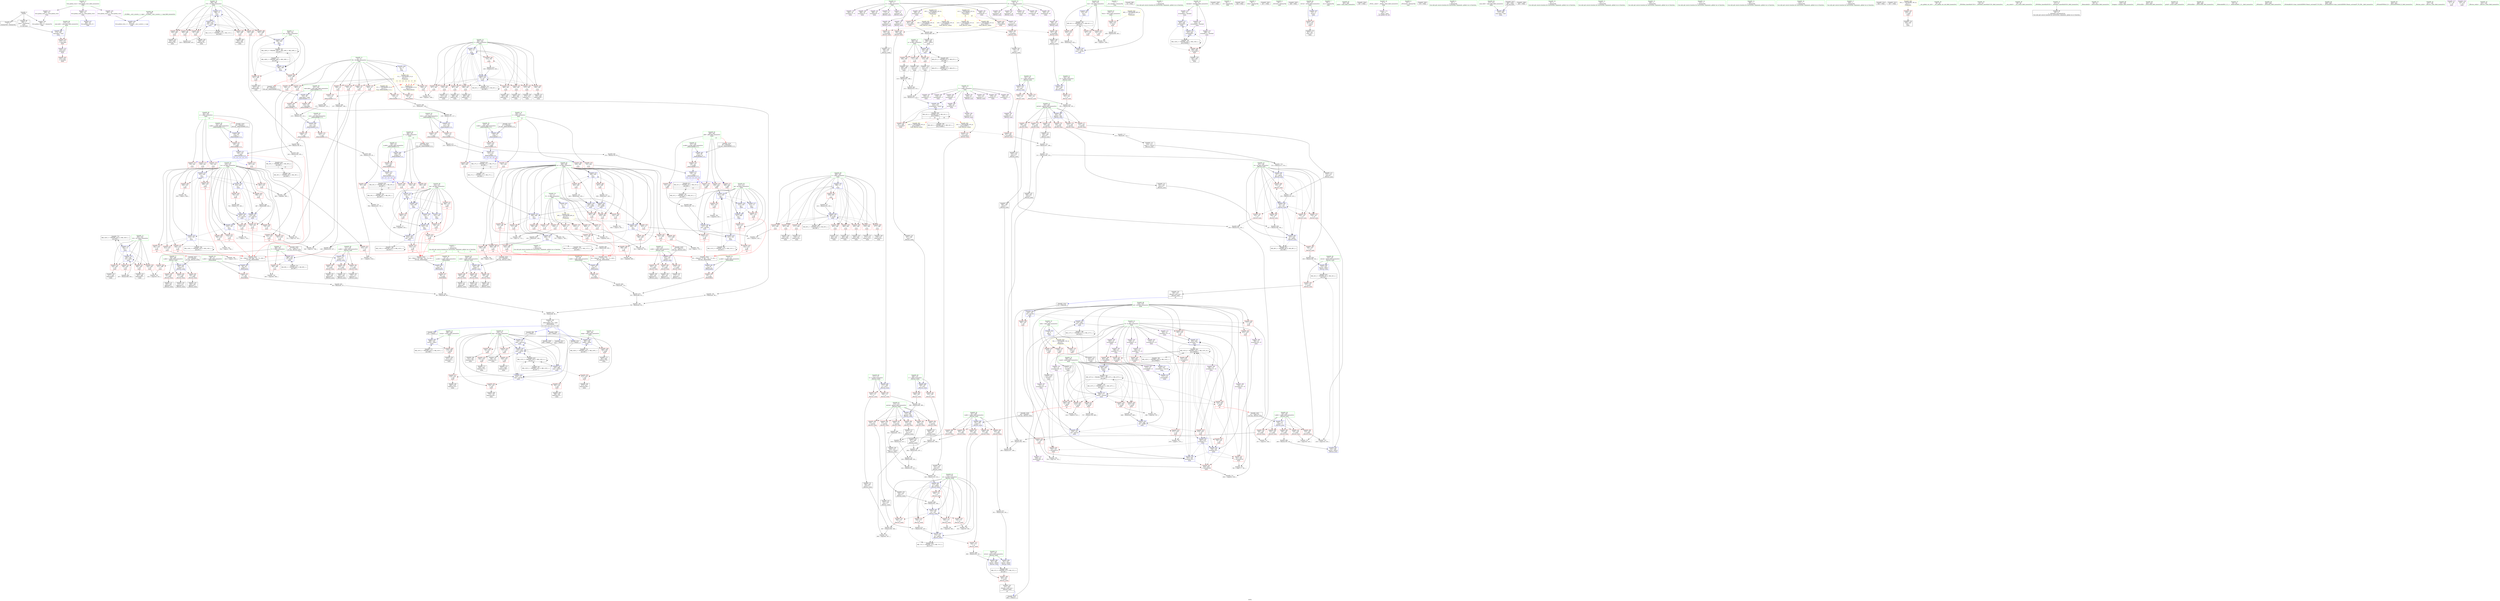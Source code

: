digraph "SVFG" {
	label="SVFG";

	Node0x55797c63d6e0 [shape=record,color=grey,label="{NodeID: 0\nNullPtr}"];
	Node0x55797c63d6e0 -> Node0x55797c666370[style=solid];
	Node0x55797c63d6e0 -> Node0x55797c666440[style=solid];
	Node0x55797c63d6e0 -> Node0x55797c672b70[style=solid];
	Node0x55797c67d0d0 [shape=record,color=black,label="{NodeID: 775\nMR_105V_2 = PHI(MR_105V_4, MR_105V_1, )\npts\{393 \}\n}"];
	Node0x55797c67d0d0 -> Node0x55797c685170[style=dashed];
	Node0x55797c671d80 [shape=record,color=red,label="{NodeID: 443\n490\<--489\n\<--arrayidx28\nmain\n}"];
	Node0x55797c671d80 -> Node0x55797c68dcd0[style=solid];
	Node0x55797c6752d0 [shape=record,color=red,label="{NodeID: 277\n222\<--165\n\<--period\n_Z8cross_nsiix\n}"];
	Node0x55797c6752d0 -> Node0x55797c667070[style=solid];
	Node0x55797c666ed0 [shape=record,color=black,label="{NodeID: 111\n209\<--208\nconv14\<--\n_Z8cross_nsiix\n}"];
	Node0x55797c666ed0 -> Node0x55797c692650[style=solid];
	Node0x55797c692dd0 [shape=record,color=grey,label="{NodeID: 720\n440 = cmp(437, 439, )\n}"];
	Node0x55797c687530 [shape=record,color=blue,label="{NodeID: 554\n414\<--798\nnq\<--sub157\nmain\n}"];
	Node0x55797c687530 -> Node0x55797c670ee0[style=dashed];
	Node0x55797c687530 -> Node0x55797c685da0[style=dashed];
	Node0x55797c687530 -> Node0x55797c6c0e80[style=dashed];
	Node0x55797c66f0d0 [shape=record,color=red,label="{NodeID: 388\n665\<--408\n\<--nr\nmain\n|{<s0>14}}"];
	Node0x55797c66f0d0:s0 -> Node0x55797c708450[style=solid,color=red];
	Node0x55797c66a800 [shape=record,color=purple,label="{NodeID: 222\n424\<--423\narrayidx\<--\nmain\n}"];
	Node0x55797c66a800 -> Node0x55797c671cb0[style=solid];
	Node0x55797c63c8d0 [shape=record,color=green,label="{NodeID: 56\n263\<--264\nr.addr\<--r.addr_field_insensitive\n_Z8cross_weiix\n}"];
	Node0x55797c63c8d0 -> Node0x55797c675c90[style=solid];
	Node0x55797c63c8d0 -> Node0x55797c675d60[style=solid];
	Node0x55797c63c8d0 -> Node0x55797c675e30[style=solid];
	Node0x55797c63c8d0 -> Node0x55797c683df0[style=solid];
	Node0x55797c6cef80 [shape=record,color=yellow,style=double,label="{NodeID: 831\n2V_1 = ENCHI(MR_2V_0)\npts\{15 \}\nFun[_Z6decodeiRiS_S_S_]}"];
	Node0x55797c6cef80 -> Node0x55797c672fe0[style=dashed];
	Node0x55797c6cef80 -> Node0x55797c6730b0[style=dashed];
	Node0x55797c68db50 [shape=record,color=grey,label="{NodeID: 665\n236 = Binary(233, 235, )\n}"];
	Node0x55797c68db50 -> Node0x55797c693550[style=solid];
	Node0x55797c684880 [shape=record,color=blue,label="{NodeID: 499\n374\<--369\nargv.addr\<--argv\nmain\n}"];
	Node0x55797c684880 -> Node0x55797c6775c0[style=dashed];
	Node0x55797c678050 [shape=record,color=red,label="{NodeID: 333\n530\<--380\n\<--i\nmain\n}"];
	Node0x55797c678050 -> Node0x55797c68ed50[style=solid];
	Node0x55797c66d940 [shape=record,color=black,label="{NodeID: 167\n738\<--737\nidxprom134\<--\nmain\n}"];
	Node0x55797c6333c0 [shape=record,color=green,label="{NodeID: 1\n7\<--1\n__dso_handle\<--dummyObj\nGlob }"];
	Node0x55797c67d5d0 [shape=record,color=black,label="{NodeID: 776\nMR_107V_2 = PHI(MR_107V_5, MR_107V_1, )\npts\{395 \}\n}"];
	Node0x55797c67d5d0 -> Node0x55797c685580[style=dashed];
	Node0x55797c671e50 [shape=record,color=red,label="{NodeID: 444\n497\<--496\n\<--arrayidx32\nmain\n}"];
	Node0x55797c671e50 -> Node0x55797c68dcd0[style=solid];
	Node0x55797c6753a0 [shape=record,color=red,label="{NodeID: 278\n244\<--165\n\<--period\n_Z8cross_nsiix\n}"];
	Node0x55797c6753a0 -> Node0x55797c667210[style=solid];
	Node0x55797c666fa0 [shape=record,color=black,label="{NodeID: 112\n214\<--213\nconv17\<--mul16\n_Z8cross_nsiix\n}"];
	Node0x55797c666fa0 -> Node0x55797c692ad0[style=solid];
	Node0x55797c692f50 [shape=record,color=grey,label="{NodeID: 721\n453 = cmp(451, 452, )\n}"];
	Node0x55797c687600 [shape=record,color=blue,label="{NodeID: 555\n418\<--803\nnd\<--call158\nmain\n}"];
	Node0x55797c687600 -> Node0x55797c671b10[style=dashed];
	Node0x55797c687600 -> Node0x55797c671be0[style=dashed];
	Node0x55797c687600 -> Node0x55797c6861b0[style=dashed];
	Node0x55797c687600 -> Node0x55797c6c1880[style=dashed];
	Node0x55797c66f1a0 [shape=record,color=red,label="{NodeID: 389\n709\<--408\n\<--nr\nmain\n}"];
	Node0x55797c66f1a0 -> Node0x55797c6942d0[style=solid];
	Node0x55797c66a8d0 [shape=record,color=red,label="{NodeID: 223\n554\<--8\n\<--infty\nmain\n}"];
	Node0x55797c66a8d0 -> Node0x55797c66cde0[style=solid];
	Node0x55797c6672c0 [shape=record,color=green,label="{NodeID: 57\n265\<--266\nc.addr\<--c.addr_field_insensitive\n_Z8cross_weiix\n}"];
	Node0x55797c6672c0 -> Node0x55797c675f00[style=solid];
	Node0x55797c6672c0 -> Node0x55797c675fd0[style=solid];
	Node0x55797c6672c0 -> Node0x55797c6760a0[style=solid];
	Node0x55797c6672c0 -> Node0x55797c683ec0[style=solid];
	Node0x55797c703860 [shape=record,color=black,label="{NodeID: 998\n45 = PHI()\n}"];
	Node0x55797c68dcd0 [shape=record,color=grey,label="{NodeID: 666\n498 = Binary(490, 497, )\n}"];
	Node0x55797c68dcd0 -> Node0x55797c66c760[style=solid];
	Node0x55797c684950 [shape=record,color=blue,label="{NodeID: 500\n378\<--435\ntest\<--\nmain\n}"];
	Node0x55797c684950 -> Node0x55797c67add0[style=dashed];
	Node0x55797c678120 [shape=record,color=red,label="{NodeID: 334\n457\<--382\n\<--j\nmain\n}"];
	Node0x55797c678120 -> Node0x55797c6930d0[style=solid];
	Node0x55797c66da10 [shape=record,color=black,label="{NodeID: 168\n779\<--778\nidxprom149\<--\nmain\n}"];
	Node0x55797c6334b0 [shape=record,color=green,label="{NodeID: 2\n9\<--1\n\<--dummyObj\nCan only get source location for instruction, argument, global var or function.}"];
	Node0x55797c67dad0 [shape=record,color=black,label="{NodeID: 777\nMR_109V_2 = PHI(MR_109V_5, MR_109V_1, )\npts\{397 \}\n}"];
	Node0x55797c67dad0 -> Node0x55797c685650[style=dashed];
	Node0x55797c671f20 [shape=record,color=red,label="{NodeID: 445\n507\<--506\n\<--arrayidx37\nmain\n}"];
	Node0x55797c671f20 -> Node0x55797c68dfd0[style=solid];
	Node0x55797c675470 [shape=record,color=red,label="{NodeID: 279\n218\<--167\n\<--nt\n_Z8cross_nsiix\n}"];
	Node0x55797c675470 -> Node0x55797c695f50[style=solid];
	Node0x55797c667070 [shape=record,color=black,label="{NodeID: 113\n223\<--222\nconv19\<--\n_Z8cross_nsiix\n}"];
	Node0x55797c667070 -> Node0x55797c6921d0[style=solid];
	Node0x55797c6930d0 [shape=record,color=grey,label="{NodeID: 722\n459 = cmp(457, 458, )\n}"];
	Node0x55797c6876d0 [shape=record,color=blue,label="{NodeID: 556\n416\<--823\nntp\<--call167\nmain\n}"];
	Node0x55797c6876d0 -> Node0x55797c671490[style=dashed];
	Node0x55797c6876d0 -> Node0x55797c671560[style=dashed];
	Node0x55797c6876d0 -> Node0x55797c6cc780[style=dashed];
	Node0x55797c66f270 [shape=record,color=red,label="{NodeID: 390\n712\<--408\n\<--nr\nmain\n}"];
	Node0x55797c66f270 -> Node0x55797c694150[style=solid];
	Node0x55797c66a9a0 [shape=record,color=red,label="{NodeID: 224\n576\<--8\n\<--infty\nmain\n}"];
	Node0x55797c66a9a0 -> Node0x55797c66d120[style=solid];
	Node0x55797c667350 [shape=record,color=green,label="{NodeID: 58\n267\<--268\nt.addr\<--t.addr_field_insensitive\n_Z8cross_weiix\n}"];
	Node0x55797c667350 -> Node0x55797c676170[style=solid];
	Node0x55797c667350 -> Node0x55797c676240[style=solid];
	Node0x55797c667350 -> Node0x55797c676310[style=solid];
	Node0x55797c667350 -> Node0x55797c6763e0[style=solid];
	Node0x55797c667350 -> Node0x55797c6764b0[style=solid];
	Node0x55797c667350 -> Node0x55797c683f90[style=solid];
	Node0x55797c7069d0 [shape=record,color=black,label="{NodeID: 999\n727 = PHI(62, )\n}"];
	Node0x55797c7069d0 -> Node0x55797c686b70[style=solid];
	Node0x55797c68de50 [shape=record,color=grey,label="{NodeID: 667\n197 = Binary(194, 196, )\n}"];
	Node0x55797c68de50 -> Node0x55797c68d3d0[style=solid];
	Node0x55797c684a20 [shape=record,color=blue,label="{NodeID: 501\n380\<--12\ni\<--\nmain\n}"];
	Node0x55797c684a20 -> Node0x55797c6779d0[style=dashed];
	Node0x55797c684a20 -> Node0x55797c677aa0[style=dashed];
	Node0x55797c684a20 -> Node0x55797c677b70[style=dashed];
	Node0x55797c684a20 -> Node0x55797c677c40[style=dashed];
	Node0x55797c684a20 -> Node0x55797c677d10[style=dashed];
	Node0x55797c684a20 -> Node0x55797c677de0[style=dashed];
	Node0x55797c684a20 -> Node0x55797c677eb0[style=dashed];
	Node0x55797c684a20 -> Node0x55797c677f80[style=dashed];
	Node0x55797c684a20 -> Node0x55797c678050[style=dashed];
	Node0x55797c684a20 -> Node0x55797c684e30[style=dashed];
	Node0x55797c684a20 -> Node0x55797c67b2d0[style=dashed];
	Node0x55797c6781f0 [shape=record,color=red,label="{NodeID: 335\n464\<--382\n\<--j\nmain\n}"];
	Node0x55797c6781f0 -> Node0x55797c66c010[style=solid];
	Node0x55797c66dae0 [shape=record,color=black,label="{NodeID: 169\n786\<--785\nidxprom153\<--\nmain\n}"];
	Node0x55797c63e240 [shape=record,color=green,label="{NodeID: 3\n12\<--1\n\<--dummyObj\nCan only get source location for instruction, argument, global var or function.|{<s0>11|<s1>11|<s2>12|<s3>12}}"];
	Node0x55797c63e240:s0 -> Node0x55797c7089d0[style=solid,color=red];
	Node0x55797c63e240:s1 -> Node0x55797c708ed0[style=solid,color=red];
	Node0x55797c63e240:s2 -> Node0x55797c708450[style=solid,color=red];
	Node0x55797c63e240:s3 -> Node0x55797c708c50[style=solid,color=red];
	Node0x55797c67dfd0 [shape=record,color=black,label="{NodeID: 778\nMR_111V_2 = PHI(MR_111V_5, MR_111V_1, )\npts\{399 \}\n}"];
	Node0x55797c67dfd0 -> Node0x55797c685720[style=dashed];
	Node0x55797c671ff0 [shape=record,color=red,label="{NodeID: 446\n590\<--589\n\<--arrayidx75\nmain\n}"];
	Node0x55797c671ff0 -> Node0x55797c66d2c0[style=solid];
	Node0x55797c675540 [shape=record,color=red,label="{NodeID: 280\n224\<--167\n\<--nt\n_Z8cross_nsiix\n}"];
	Node0x55797c675540 -> Node0x55797c6921d0[style=solid];
	Node0x55797c667140 [shape=record,color=black,label="{NodeID: 114\n235\<--234\nconv21\<--\n_Z8cross_nsiix\n}"];
	Node0x55797c667140 -> Node0x55797c68db50[style=solid];
	Node0x55797c693250 [shape=record,color=grey,label="{NodeID: 723\n230 = cmp(228, 229, )\n}"];
	Node0x55797c6877a0 [shape=record,color=blue,label="{NodeID: 557\n835\<--832\narrayidx173\<--\nmain\n}"];
	Node0x55797c6877a0 -> Node0x55797c6cd180[style=dashed];
	Node0x55797c66f340 [shape=record,color=red,label="{NodeID: 391\n723\<--408\n\<--nr\nmain\n|{<s0>15}}"];
	Node0x55797c66f340:s0 -> Node0x55797c708450[style=solid,color=red];
	Node0x55797c66aa70 [shape=record,color=red,label="{NodeID: 225\n614\<--8\n\<--infty\nmain\n}"];
	Node0x55797c66aa70 -> Node0x55797c66d530[style=solid];
	Node0x55797c6673e0 [shape=record,color=green,label="{NodeID: 59\n269\<--270\ns\<--s_field_insensitive\n_Z8cross_weiix\n}"];
	Node0x55797c6673e0 -> Node0x55797c676580[style=solid];
	Node0x55797c6673e0 -> Node0x55797c676650[style=solid];
	Node0x55797c6673e0 -> Node0x55797c684060[style=solid];
	Node0x55797c706bc0 [shape=record,color=black,label="{NodeID: 1000\n431 = PHI()\n}"];
	Node0x55797c68dfd0 [shape=record,color=grey,label="{NodeID: 668\n510 = Binary(507, 509, )\n}"];
	Node0x55797c68dfd0 -> Node0x55797c68d6d0[style=solid];
	Node0x55797c684af0 [shape=record,color=blue,label="{NodeID: 502\n382\<--12\nj\<--\nmain\n}"];
	Node0x55797c684af0 -> Node0x55797c678120[style=dashed];
	Node0x55797c684af0 -> Node0x55797c6781f0[style=dashed];
	Node0x55797c684af0 -> Node0x55797c6782c0[style=dashed];
	Node0x55797c684af0 -> Node0x55797c678390[style=dashed];
	Node0x55797c684af0 -> Node0x55797c678460[style=dashed];
	Node0x55797c684af0 -> Node0x55797c678530[style=dashed];
	Node0x55797c684af0 -> Node0x55797c678600[style=dashed];
	Node0x55797c684af0 -> Node0x55797c6786d0[style=dashed];
	Node0x55797c684af0 -> Node0x55797c6787a0[style=dashed];
	Node0x55797c684af0 -> Node0x55797c684af0[style=dashed];
	Node0x55797c684af0 -> Node0x55797c684d60[style=dashed];
	Node0x55797c684af0 -> Node0x55797c67b7d0[style=dashed];
	Node0x55797c6782c0 [shape=record,color=red,label="{NodeID: 336\n473\<--382\n\<--j\nmain\n}"];
	Node0x55797c6782c0 -> Node0x55797c66c1b0[style=solid];
	Node0x55797c66dbb0 [shape=record,color=black,label="{NodeID: 170\n827\<--826\nidxprom168\<--\nmain\n}"];
	Node0x55797c632180 [shape=record,color=green,label="{NodeID: 4\n26\<--1\n.str\<--dummyObj\nGlob }"];
	Node0x55797c67e4d0 [shape=record,color=black,label="{NodeID: 779\nMR_27V_2 = PHI(MR_27V_3, MR_27V_1, )\npts\{401 \}\n}"];
	Node0x55797c67e4d0 -> Node0x55797c6c9f80[style=dashed];
	Node0x55797c6720c0 [shape=record,color=red,label="{NodeID: 447\n597\<--596\n\<--arrayidx77\nmain\n}"];
	Node0x55797c6720c0 -> Node0x55797c6939d0[style=solid];
	Node0x55797c675610 [shape=record,color=red,label="{NodeID: 281\n228\<--167\n\<--nt\n_Z8cross_nsiix\n}"];
	Node0x55797c675610 -> Node0x55797c693250[style=solid];
	Node0x55797c667210 [shape=record,color=black,label="{NodeID: 115\n245\<--244\nconv25\<--\n_Z8cross_nsiix\n}"];
	Node0x55797c667210 -> Node0x55797c68d250[style=solid];
	Node0x55797c6d3e10 [shape=record,color=yellow,style=double,label="{NodeID: 890\n51V_1 = ENCHI(MR_51V_0)\npts\{170000 \}\nFun[_Z8cross_weiix]}"];
	Node0x55797c6d3e10 -> Node0x55797c677280[style=dashed];
	Node0x55797c6933d0 [shape=record,color=grey,label="{NodeID: 724\n585 = cmp(583, 584, )\n}"];
	Node0x55797c687870 [shape=record,color=blue,label="{NodeID: 558\n378\<--854\ntest\<--inc181\nmain\n}"];
	Node0x55797c687870 -> Node0x55797c67add0[style=dashed];
	Node0x55797c66f410 [shape=record,color=red,label="{NodeID: 392\n752\<--408\n\<--nr\nmain\n|{<s0>16}}"];
	Node0x55797c66f410:s0 -> Node0x55797c709480[style=solid,color=red];
	Node0x55797c66ab40 [shape=record,color=red,label="{NodeID: 226\n452\<--11\n\<--N\nmain\n}"];
	Node0x55797c66ab40 -> Node0x55797c692f50[style=solid];
	Node0x55797c667470 [shape=record,color=green,label="{NodeID: 60\n271\<--272\nw\<--w_field_insensitive\n_Z8cross_weiix\n}"];
	Node0x55797c667470 -> Node0x55797c676720[style=solid];
	Node0x55797c667470 -> Node0x55797c6767f0[style=solid];
	Node0x55797c667470 -> Node0x55797c684130[style=solid];
	Node0x55797c706c90 [shape=record,color=black,label="{NodeID: 1001\n444 = PHI()\n}"];
	Node0x55797c68e150 [shape=record,color=grey,label="{NodeID: 669\n360 = Binary(359, 241, )\n}"];
	Node0x55797c68e150 -> Node0x55797c684610[style=solid];
	Node0x55797c684bc0 [shape=record,color=blue,label="{NodeID: 503\n384\<--499\np\<--conv\nmain\n}"];
	Node0x55797c684bc0 -> Node0x55797c678870[style=dashed];
	Node0x55797c684bc0 -> Node0x55797c678940[style=dashed];
	Node0x55797c684bc0 -> Node0x55797c678a10[style=dashed];
	Node0x55797c684bc0 -> Node0x55797c684bc0[style=dashed];
	Node0x55797c684bc0 -> Node0x55797c6ce580[style=dashed];
	Node0x55797c678390 [shape=record,color=red,label="{NodeID: 337\n480\<--382\n\<--j\nmain\n}"];
	Node0x55797c678390 -> Node0x55797c66c350[style=solid];
	Node0x55797c66dc80 [shape=record,color=black,label="{NodeID: 171\n834\<--833\nidxprom172\<--\nmain\n}"];
	Node0x55797c632210 [shape=record,color=green,label="{NodeID: 5\n28\<--1\nstdin\<--dummyObj\nGlob }"];
	Node0x55797c6bf080 [shape=record,color=black,label="{NodeID: 780\nMR_29V_2 = PHI(MR_29V_3, MR_29V_1, )\npts\{403 \}\n}"];
	Node0x55797c6bf080 -> Node0x55797c6ca480[style=dashed];
	Node0x55797c672190 [shape=record,color=red,label="{NodeID: 448\n603\<--602\n\<--arrayidx80\nmain\n}"];
	Node0x55797c672190 -> Node0x55797c6857f0[style=solid];
	Node0x55797c6756e0 [shape=record,color=red,label="{NodeID: 282\n233\<--167\n\<--nt\n_Z8cross_nsiix\n}"];
	Node0x55797c6756e0 -> Node0x55797c68db50[style=solid];
	Node0x55797c66afd0 [shape=record,color=black,label="{NodeID: 116\n149\<--253\n_Z8cross_nsiix_ret\<--\n_Z8cross_nsiix\n|{<s0>16}}"];
	Node0x55797c66afd0:s0 -> Node0x55797c707640[style=solid,color=blue];
	Node0x55797c6d3ef0 [shape=record,color=yellow,style=double,label="{NodeID: 891\n53V_1 = ENCHI(MR_53V_0)\npts\{190000 \}\nFun[_Z8cross_weiix]}"];
	Node0x55797c6d3ef0 -> Node0x55797c677350[style=dashed];
	Node0x55797c693550 [shape=record,color=grey,label="{NodeID: 725\n237 = cmp(232, 236, )\n}"];
	Node0x55797c66f4e0 [shape=record,color=red,label="{NodeID: 393\n757\<--408\n\<--nr\nmain\n}"];
	Node0x55797c66f4e0 -> Node0x55797c6936d0[style=solid];
	Node0x55797c66ac10 [shape=record,color=red,label="{NodeID: 227\n534\<--11\n\<--N\nmain\n}"];
	Node0x55797c66ac10 -> Node0x55797c68eed0[style=solid];
	Node0x55797c667500 [shape=record,color=green,label="{NodeID: 61\n273\<--274\nperiod\<--period_field_insensitive\n_Z8cross_weiix\n}"];
	Node0x55797c667500 -> Node0x55797c6768c0[style=solid];
	Node0x55797c667500 -> Node0x55797c676990[style=solid];
	Node0x55797c667500 -> Node0x55797c676a60[style=solid];
	Node0x55797c667500 -> Node0x55797c676b30[style=solid];
	Node0x55797c667500 -> Node0x55797c676c00[style=solid];
	Node0x55797c667500 -> Node0x55797c676cd0[style=solid];
	Node0x55797c667500 -> Node0x55797c684200[style=solid];
	Node0x55797c706d60 [shape=record,color=black,label="{NodeID: 1002\n447 = PHI()\n}"];
	Node0x55797c68e2d0 [shape=record,color=grey,label="{NodeID: 670\n357 = Binary(356, 355, )\n}"];
	Node0x55797c68e2d0 -> Node0x55797c684540[style=solid];
	Node0x55797c684c90 [shape=record,color=blue,label="{NodeID: 504\n522\<--516\narrayidx46\<--rem42\nmain\n}"];
	Node0x55797c684c90 -> Node0x55797c671f20[style=dashed];
	Node0x55797c684c90 -> Node0x55797c684c90[style=dashed];
	Node0x55797c684c90 -> Node0x55797c6cea80[style=dashed];
	Node0x55797c678460 [shape=record,color=red,label="{NodeID: 338\n487\<--382\n\<--j\nmain\n}"];
	Node0x55797c678460 -> Node0x55797c66c4f0[style=solid];
	Node0x55797c66dd50 [shape=record,color=black,label="{NodeID: 172\n841\<--840\nidxprom176\<--\nmain\n}"];
	Node0x55797c63ba60 [shape=record,color=green,label="{NodeID: 6\n29\<--1\n_ZSt3cin\<--dummyObj\nGlob }"];
	Node0x55797c6bf580 [shape=record,color=black,label="{NodeID: 781\nMR_31V_2 = PHI(MR_31V_3, MR_31V_1, )\npts\{405 \}\n}"];
	Node0x55797c6bf580 -> Node0x55797c6ca980[style=dashed];
	Node0x55797c672260 [shape=record,color=red,label="{NodeID: 449\n675\<--674\n\<--arrayidx107\nmain\n}"];
	Node0x55797c672260 -> Node0x55797c693cd0[style=solid];
	Node0x55797c6757b0 [shape=record,color=red,label="{NodeID: 283\n246\<--167\n\<--nt\n_Z8cross_nsiix\n}"];
	Node0x55797c6757b0 -> Node0x55797c68d250[style=solid];
	Node0x55797c66b0a0 [shape=record,color=black,label="{NodeID: 117\n281\<--280\nidxprom\<--\n_Z8cross_weiix\n}"];
	Node0x55797c6d3fd0 [shape=record,color=yellow,style=double,label="{NodeID: 892\n55V_1 = ENCHI(MR_55V_0)\npts\{210000 \}\nFun[_Z8cross_weiix]}"];
	Node0x55797c6d3fd0 -> Node0x55797c677420[style=dashed];
	Node0x55797c6936d0 [shape=record,color=grey,label="{NodeID: 726\n758 = cmp(12, 757, )\n}"];
	Node0x55797c66f5b0 [shape=record,color=red,label="{NodeID: 394\n760\<--408\n\<--nr\nmain\n}"];
	Node0x55797c66f5b0 -> Node0x55797c695350[style=solid];
	Node0x55797c66ace0 [shape=record,color=red,label="{NodeID: 228\n540\<--11\n\<--N\nmain\n}"];
	Node0x55797c66ace0 -> Node0x55797c68f4d0[style=solid];
	Node0x55797c667590 [shape=record,color=green,label="{NodeID: 62\n275\<--276\nnt\<--nt_field_insensitive\n_Z8cross_weiix\n}"];
	Node0x55797c667590 -> Node0x55797c676da0[style=solid];
	Node0x55797c667590 -> Node0x55797c676e70[style=solid];
	Node0x55797c667590 -> Node0x55797c676f40[style=solid];
	Node0x55797c667590 -> Node0x55797c677010[style=solid];
	Node0x55797c667590 -> Node0x55797c6770e0[style=solid];
	Node0x55797c667590 -> Node0x55797c6771b0[style=solid];
	Node0x55797c667590 -> Node0x55797c6842d0[style=solid];
	Node0x55797c667590 -> Node0x55797c6843a0[style=solid];
	Node0x55797c667590 -> Node0x55797c684540[style=solid];
	Node0x55797c706e30 [shape=record,color=black,label="{NodeID: 1003\n448 = PHI()\n}"];
	Node0x55797c68e450 [shape=record,color=grey,label="{NodeID: 671\n131 = Binary(130, 81, )\n}"];
	Node0x55797c68e450 -> Node0x55797c6831c0[style=solid];
	Node0x55797c684d60 [shape=record,color=blue,label="{NodeID: 505\n382\<--526\nj\<--inc\nmain\n}"];
	Node0x55797c684d60 -> Node0x55797c678120[style=dashed];
	Node0x55797c684d60 -> Node0x55797c6781f0[style=dashed];
	Node0x55797c684d60 -> Node0x55797c6782c0[style=dashed];
	Node0x55797c684d60 -> Node0x55797c678390[style=dashed];
	Node0x55797c684d60 -> Node0x55797c678460[style=dashed];
	Node0x55797c684d60 -> Node0x55797c678530[style=dashed];
	Node0x55797c684d60 -> Node0x55797c678600[style=dashed];
	Node0x55797c684d60 -> Node0x55797c6786d0[style=dashed];
	Node0x55797c684d60 -> Node0x55797c6787a0[style=dashed];
	Node0x55797c684d60 -> Node0x55797c684af0[style=dashed];
	Node0x55797c684d60 -> Node0x55797c684d60[style=dashed];
	Node0x55797c684d60 -> Node0x55797c67b7d0[style=dashed];
	Node0x55797c678530 [shape=record,color=red,label="{NodeID: 339\n494\<--382\n\<--j\nmain\n}"];
	Node0x55797c678530 -> Node0x55797c66c690[style=solid];
	Node0x55797c66de20 [shape=record,color=black,label="{NodeID: 173\n367\<--857\nmain_ret\<--\nmain\n}"];
	Node0x55797c63baf0 [shape=record,color=green,label="{NodeID: 7\n30\<--1\n.str.1\<--dummyObj\nGlob }"];
	Node0x55797c6bfa80 [shape=record,color=black,label="{NodeID: 782\nMR_33V_2 = PHI(MR_33V_3, MR_33V_1, )\npts\{407 \}\n}"];
	Node0x55797c6bfa80 -> Node0x55797c6cae80[style=dashed];
	Node0x55797c672330 [shape=record,color=red,label="{NodeID: 450\n733\<--732\n\<--arrayidx131\nmain\n}"];
	Node0x55797c672330 -> Node0x55797c693b50[style=solid];
	Node0x55797c675880 [shape=record,color=red,label="{NodeID: 284\n249\<--167\n\<--nt\n_Z8cross_nsiix\n}"];
	Node0x55797c675880 -> Node0x55797c68d0d0[style=solid];
	Node0x55797c66b170 [shape=record,color=black,label="{NodeID: 118\n284\<--283\nidxprom1\<--\n_Z8cross_weiix\n}"];
	Node0x55797c693850 [shape=record,color=grey,label="{NodeID: 727\n694 = cmp(693, 435, )\n}"];
	Node0x55797c66f680 [shape=record,color=red,label="{NodeID: 395\n771\<--408\n\<--nr\nmain\n|{<s0>17}}"];
	Node0x55797c66f680:s0 -> Node0x55797c708450[style=solid,color=red];
	Node0x55797c66adb0 [shape=record,color=red,label="{NodeID: 229\n655\<--11\n\<--N\nmain\n}"];
	Node0x55797c66adb0 -> Node0x55797c694750[style=solid];
	Node0x55797c667620 [shape=record,color=green,label="{NodeID: 63\n365\<--366\nmain\<--main_field_insensitive\n}"];
	Node0x55797c706f00 [shape=record,color=black,label="{NodeID: 1004\n467 = PHI()\n}"];
	Node0x55797c68e5d0 [shape=record,color=grey,label="{NodeID: 672\n351 = Binary(350, 241, )\n}"];
	Node0x55797c68e5d0 -> Node0x55797c684470[style=solid];
	Node0x55797c684e30 [shape=record,color=blue,label="{NodeID: 506\n380\<--531\ni\<--inc48\nmain\n}"];
	Node0x55797c684e30 -> Node0x55797c6779d0[style=dashed];
	Node0x55797c684e30 -> Node0x55797c677aa0[style=dashed];
	Node0x55797c684e30 -> Node0x55797c677b70[style=dashed];
	Node0x55797c684e30 -> Node0x55797c677c40[style=dashed];
	Node0x55797c684e30 -> Node0x55797c677d10[style=dashed];
	Node0x55797c684e30 -> Node0x55797c677de0[style=dashed];
	Node0x55797c684e30 -> Node0x55797c677eb0[style=dashed];
	Node0x55797c684e30 -> Node0x55797c677f80[style=dashed];
	Node0x55797c684e30 -> Node0x55797c678050[style=dashed];
	Node0x55797c684e30 -> Node0x55797c684e30[style=dashed];
	Node0x55797c684e30 -> Node0x55797c67b2d0[style=dashed];
	Node0x55797c678600 [shape=record,color=red,label="{NodeID: 340\n504\<--382\n\<--j\nmain\n}"];
	Node0x55797c678600 -> Node0x55797c66c900[style=solid];
	Node0x55797c66def0 [shape=record,color=purple,label="{NodeID: 174\n44\<--4\n\<--_ZStL8__ioinit\n__cxx_global_var_init\n}"];
	Node0x55797c63abb0 [shape=record,color=green,label="{NodeID: 8\n32\<--1\n_ZSt4cout\<--dummyObj\nGlob }"];
	Node0x55797c6bff80 [shape=record,color=black,label="{NodeID: 783\nMR_117V_2 = PHI(MR_117V_3, MR_117V_1, )\npts\{409 \}\n}"];
	Node0x55797c6bff80 -> Node0x55797c685b30[style=dashed];
	Node0x55797c6bff80 -> Node0x55797c6bff80[style=dashed];
	Node0x55797c672400 [shape=record,color=red,label="{NodeID: 451\n781\<--780\n\<--arrayidx150\nmain\n}"];
	Node0x55797c672400 -> Node0x55797c695650[style=solid];
	Node0x55797c675950 [shape=record,color=red,label="{NodeID: 285\n178\<--177\n\<--arrayidx2\n_Z8cross_nsiix\n}"];
	Node0x55797c675950 -> Node0x55797c666850[style=solid];
	Node0x55797c66b240 [shape=record,color=black,label="{NodeID: 119\n287\<--286\nconv\<--\n_Z8cross_weiix\n}"];
	Node0x55797c66b240 -> Node0x55797c684060[style=solid];
	Node0x55797c6939d0 [shape=record,color=grey,label="{NodeID: 728\n598 = cmp(593, 597, )\n}"];
	Node0x55797c66f750 [shape=record,color=red,label="{NodeID: 396\n800\<--408\n\<--nr\nmain\n|{<s0>18}}"];
	Node0x55797c66f750:s0 -> Node0x55797c709150[style=solid,color=red];
	Node0x55797c66ae80 [shape=record,color=red,label="{NodeID: 230\n713\<--11\n\<--N\nmain\n}"];
	Node0x55797c66ae80 -> Node0x55797c694150[style=solid];
	Node0x55797c6676b0 [shape=record,color=green,label="{NodeID: 64\n370\<--371\nretval\<--retval_field_insensitive\nmain\n}"];
	Node0x55797c6676b0 -> Node0x55797c6774f0[style=solid];
	Node0x55797c6676b0 -> Node0x55797c6846e0[style=solid];
	Node0x55797c707030 [shape=record,color=black,label="{NodeID: 1005\n476 = PHI()\n}"];
	Node0x55797c68e750 [shape=record,color=grey,label="{NodeID: 673\n83 = Binary(80, 82, )\n}"];
	Node0x55797c68e750 -> Node0x55797c6918d0[style=solid];
	Node0x55797c684f00 [shape=record,color=blue,label="{NodeID: 507\n386\<--538\nV\<--mul51\nmain\n}"];
	Node0x55797c684f00 -> Node0x55797c678ae0[style=dashed];
	Node0x55797c684f00 -> Node0x55797c678bb0[style=dashed];
	Node0x55797c684f00 -> Node0x55797c67c1d0[style=dashed];
	Node0x55797c6786d0 [shape=record,color=red,label="{NodeID: 341\n520\<--382\n\<--j\nmain\n}"];
	Node0x55797c6786d0 -> Node0x55797c66cd10[style=solid];
	Node0x55797c66dfc0 [shape=record,color=purple,label="{NodeID: 175\n174\<--16\narrayidx\<--S\n_Z8cross_nsiix\n}"];
	Node0x55797c63ac40 [shape=record,color=green,label="{NodeID: 9\n34\<--1\n\<--dummyObj\nCan only get source location for instruction, argument, global var or function.}"];
	Node0x55797c6c0480 [shape=record,color=black,label="{NodeID: 784\nMR_119V_2 = PHI(MR_119V_3, MR_119V_1, )\npts\{411 \}\n}"];
	Node0x55797c6c0480 -> Node0x55797c685c00[style=dashed];
	Node0x55797c6c0480 -> Node0x55797c6c0480[style=dashed];
	Node0x55797c6724d0 [shape=record,color=red,label="{NodeID: 452\n829\<--828\n\<--arrayidx169\nmain\n}"];
	Node0x55797c6724d0 -> Node0x55797c695c50[style=solid];
	Node0x55797c675a20 [shape=record,color=red,label="{NodeID: 286\n187\<--186\n\<--arrayidx6\n_Z8cross_nsiix\n}"];
	Node0x55797c675a20 -> Node0x55797c666ac0[style=solid];
	Node0x55797c66b310 [shape=record,color=black,label="{NodeID: 120\n290\<--289\nidxprom3\<--\n_Z8cross_weiix\n}"];
	Node0x55797c693b50 [shape=record,color=grey,label="{NodeID: 729\n734 = cmp(729, 733, )\n}"];
	Node0x55797c66f820 [shape=record,color=red,label="{NodeID: 397\n805\<--408\n\<--nr\nmain\n}"];
	Node0x55797c66f820 -> Node0x55797c695ad0[style=solid];
	Node0x55797c672db0 [shape=record,color=red,label="{NodeID: 231\n761\<--11\n\<--N\nmain\n}"];
	Node0x55797c672db0 -> Node0x55797c695350[style=solid];
	Node0x55797c667740 [shape=record,color=green,label="{NodeID: 65\n372\<--373\nargc.addr\<--argc.addr_field_insensitive\nmain\n}"];
	Node0x55797c667740 -> Node0x55797c6847b0[style=solid];
	Node0x55797c707130 [shape=record,color=black,label="{NodeID: 1006\n483 = PHI()\n}"];
	Node0x55797c68e8d0 [shape=record,color=grey,label="{NodeID: 674\n610 = Binary(609, 435, )\n}"];
	Node0x55797c68e8d0 -> Node0x55797c685990[style=solid];
	Node0x55797c684fd0 [shape=record,color=blue,label="{NodeID: 508\n388\<--542\nstartp\<--call52\nmain\n}"];
	Node0x55797c684fd0 -> Node0x55797c678c80[style=dashed];
	Node0x55797c684fd0 -> Node0x55797c67c6d0[style=dashed];
	Node0x55797c6787a0 [shape=record,color=red,label="{NodeID: 342\n525\<--382\n\<--j\nmain\n}"];
	Node0x55797c6787a0 -> Node0x55797c68ea50[style=solid];
	Node0x55797c66e090 [shape=record,color=purple,label="{NodeID: 176\n177\<--16\narrayidx2\<--S\n_Z8cross_nsiix\n}"];
	Node0x55797c66e090 -> Node0x55797c675950[style=solid];
	Node0x55797c63acd0 [shape=record,color=green,label="{NodeID: 10\n81\<--1\n\<--dummyObj\nCan only get source location for instruction, argument, global var or function.}"];
	Node0x55797c6c0980 [shape=record,color=black,label="{NodeID: 785\nMR_121V_2 = PHI(MR_121V_3, MR_121V_1, )\npts\{413 \}\n}"];
	Node0x55797c6c0980 -> Node0x55797c685cd0[style=dashed];
	Node0x55797c6c0980 -> Node0x55797c6c0980[style=dashed];
	Node0x55797c6725a0 [shape=record,color=red,label="{NodeID: 453\n843\<--842\n\<--arrayidx177\nmain\n}"];
	Node0x55797c675af0 [shape=record,color=red,label="{NodeID: 287\n207\<--206\n\<--arrayidx13\n_Z8cross_nsiix\n}"];
	Node0x55797c675af0 -> Node0x55797c692650[style=solid];
	Node0x55797c66b3e0 [shape=record,color=black,label="{NodeID: 121\n293\<--292\nidxprom5\<--\n_Z8cross_weiix\n}"];
	Node0x55797c693cd0 [shape=record,color=grey,label="{NodeID: 730\n676 = cmp(671, 675, )\n}"];
	Node0x55797c66f8f0 [shape=record,color=red,label="{NodeID: 398\n808\<--408\n\<--nr\nmain\n}"];
	Node0x55797c66f8f0 -> Node0x55797c6957d0[style=solid];
	Node0x55797c672e40 [shape=record,color=red,label="{NodeID: 232\n809\<--11\n\<--N\nmain\n}"];
	Node0x55797c672e40 -> Node0x55797c6957d0[style=solid];
	Node0x55797c6677d0 [shape=record,color=green,label="{NodeID: 66\n374\<--375\nargv.addr\<--argv.addr_field_insensitive\nmain\n}"];
	Node0x55797c6677d0 -> Node0x55797c6775c0[style=solid];
	Node0x55797c6677d0 -> Node0x55797c684880[style=solid];
	Node0x55797c707200 [shape=record,color=black,label="{NodeID: 1007\n542 = PHI(62, )\n}"];
	Node0x55797c707200 -> Node0x55797c684fd0[style=solid];
	Node0x55797c68ea50 [shape=record,color=grey,label="{NodeID: 675\n526 = Binary(525, 435, )\n}"];
	Node0x55797c68ea50 -> Node0x55797c684d60[style=solid];
	Node0x55797c6850a0 [shape=record,color=blue,label="{NodeID: 509\n390\<--546\nendp\<--call54\nmain\n}"];
	Node0x55797c6850a0 -> Node0x55797c678d50[style=dashed];
	Node0x55797c6850a0 -> Node0x55797c67cbd0[style=dashed];
	Node0x55797c678870 [shape=record,color=red,label="{NodeID: 343\n508\<--384\n\<--p\nmain\n}"];
	Node0x55797c678870 -> Node0x55797c66c9d0[style=solid];
	Node0x55797c66e160 [shape=record,color=purple,label="{NodeID: 177\n282\<--16\narrayidx\<--S\n_Z8cross_weiix\n}"];
	Node0x55797c63e360 [shape=record,color=green,label="{NodeID: 11\n241\<--1\n\<--dummyObj\nCan only get source location for instruction, argument, global var or function.}"];
	Node0x55797c6c0e80 [shape=record,color=black,label="{NodeID: 786\nMR_123V_2 = PHI(MR_123V_3, MR_123V_1, )\npts\{415 \}\n}"];
	Node0x55797c6c0e80 -> Node0x55797c685da0[style=dashed];
	Node0x55797c6c0e80 -> Node0x55797c6c0e80[style=dashed];
	Node0x55797c672670 [shape=record,color=blue,label="{NodeID: 454\n8\<--9\ninfty\<--\nGlob }"];
	Node0x55797c672670 -> Node0x55797c6b3140[style=dashed];
	Node0x55797c675bc0 [shape=record,color=red,label="{NodeID: 288\n363\<--261\n\<--retval\n_Z8cross_weiix\n}"];
	Node0x55797c675bc0 -> Node0x55797c66bda0[style=solid];
	Node0x55797c66b4b0 [shape=record,color=black,label="{NodeID: 122\n296\<--295\nconv7\<--\n_Z8cross_weiix\n}"];
	Node0x55797c66b4b0 -> Node0x55797c684130[style=solid];
	Node0x55797c693e50 [shape=record,color=grey,label="{NodeID: 731\n717 = cmp(12, 716, )\n}"];
	Node0x55797c66f9c0 [shape=record,color=red,label="{NodeID: 399\n819\<--408\n\<--nr\nmain\n|{<s0>19}}"];
	Node0x55797c66f9c0:s0 -> Node0x55797c708450[style=solid,color=red];
	Node0x55797c672f10 [shape=record,color=red,label="{NodeID: 233\n84\<--14\n\<--M\n_Z6encodeiiii\n}"];
	Node0x55797c672f10 -> Node0x55797c6915d0[style=solid];
	Node0x55797c667860 [shape=record,color=green,label="{NodeID: 67\n376\<--377\nTests\<--Tests_field_insensitive\nmain\n}"];
	Node0x55797c667860 -> Node0x55797c677690[style=solid];
	Node0x55797c7073c0 [shape=record,color=black,label="{NodeID: 1008\n546 = PHI(62, )\n}"];
	Node0x55797c7073c0 -> Node0x55797c6850a0[style=solid];
	Node0x55797c68ebd0 [shape=record,color=grey,label="{NodeID: 676\n192 = Binary(190, 191, )\n}"];
	Node0x55797c68ebd0 -> Node0x55797c683910[style=solid];
	Node0x55797c685170 [shape=record,color=blue,label="{NodeID: 510\n392\<--12\ni55\<--\nmain\n}"];
	Node0x55797c685170 -> Node0x55797c678e20[style=dashed];
	Node0x55797c685170 -> Node0x55797c678ef0[style=dashed];
	Node0x55797c685170 -> Node0x55797c678fc0[style=dashed];
	Node0x55797c685170 -> Node0x55797c679090[style=dashed];
	Node0x55797c685170 -> Node0x55797c6853e0[style=dashed];
	Node0x55797c685170 -> Node0x55797c67d0d0[style=dashed];
	Node0x55797c678940 [shape=record,color=red,label="{NodeID: 344\n511\<--384\n\<--p\nmain\n}"];
	Node0x55797c678940 -> Node0x55797c66caa0[style=solid];
	Node0x55797c66e230 [shape=record,color=purple,label="{NodeID: 178\n285\<--16\narrayidx2\<--S\n_Z8cross_weiix\n}"];
	Node0x55797c66e230 -> Node0x55797c677280[style=solid];
	Node0x55797c63e430 [shape=record,color=green,label="{NodeID: 12\n435\<--1\n\<--dummyObj\nCan only get source location for instruction, argument, global var or function.|{<s0>11|<s1>12}}"];
	Node0x55797c63e430:s0 -> Node0x55797c708c50[style=solid,color=red];
	Node0x55797c63e430:s1 -> Node0x55797c708ed0[style=solid,color=red];
	Node0x55797c6c1380 [shape=record,color=black,label="{NodeID: 787\nMR_125V_2 = PHI(MR_125V_3, MR_125V_1, )\npts\{417 \}\n}"];
	Node0x55797c6c1380 -> Node0x55797c6cc780[style=dashed];
	Node0x55797c672770 [shape=record,color=blue,label="{NodeID: 455\n11\<--12\nN\<--\nGlob }"];
	Node0x55797c672770 -> Node0x55797c6b3220[style=dashed];
	Node0x55797c675c90 [shape=record,color=red,label="{NodeID: 289\n280\<--263\n\<--r.addr\n_Z8cross_weiix\n}"];
	Node0x55797c675c90 -> Node0x55797c66b0a0[style=solid];
	Node0x55797c66b580 [shape=record,color=black,label="{NodeID: 123\n304\<--303\nconv8\<--\n_Z8cross_weiix\n}"];
	Node0x55797c66b580 -> Node0x55797c691bd0[style=solid];
	Node0x55797c693fd0 [shape=record,color=grey,label="{NodeID: 732\n721 = cmp(719, 720, )\n}"];
	Node0x55797c66fa90 [shape=record,color=red,label="{NodeID: 400\n658\<--410\n\<--nc\nmain\n}"];
	Node0x55797c66fa90 -> Node0x55797c6945d0[style=solid];
	Node0x55797c672fe0 [shape=record,color=red,label="{NodeID: 234\n121\<--14\n\<--M\n_Z6decodeiRiS_S_S_\n}"];
	Node0x55797c672fe0 -> Node0x55797c690cd0[style=solid];
	Node0x55797c6678f0 [shape=record,color=green,label="{NodeID: 68\n378\<--379\ntest\<--test_field_insensitive\nmain\n}"];
	Node0x55797c6678f0 -> Node0x55797c677760[style=solid];
	Node0x55797c6678f0 -> Node0x55797c677830[style=solid];
	Node0x55797c6678f0 -> Node0x55797c677900[style=solid];
	Node0x55797c6678f0 -> Node0x55797c684950[style=solid];
	Node0x55797c6678f0 -> Node0x55797c687870[style=solid];
	Node0x55797c707500 [shape=record,color=black,label="{NodeID: 1009\n669 = PHI(62, )\n}"];
	Node0x55797c707500 -> Node0x55797c686280[style=solid];
	Node0x55797c68ed50 [shape=record,color=grey,label="{NodeID: 677\n531 = Binary(530, 435, )\n}"];
	Node0x55797c68ed50 -> Node0x55797c684e30[style=solid];
	Node0x55797c685240 [shape=record,color=blue,label="{NodeID: 511\n558\<--555\narrayidx61\<--conv59\nmain\n}"];
	Node0x55797c685240 -> Node0x55797c685240[style=dashed];
	Node0x55797c685240 -> Node0x55797c6854b0[style=dashed];
	Node0x55797c678a10 [shape=record,color=red,label="{NodeID: 345\n514\<--384\n\<--p\nmain\n}"];
	Node0x55797c678a10 -> Node0x55797c66cb70[style=solid];
	Node0x55797c66e300 [shape=record,color=purple,label="{NodeID: 179\n463\<--16\narrayidx11\<--S\nmain\n}"];
	Node0x55797c63e560 [shape=record,color=green,label="{NodeID: 13\n564\<--1\n\<--dummyObj\nCan only get source location for instruction, argument, global var or function.}"];
	Node0x55797c6c1880 [shape=record,color=black,label="{NodeID: 788\nMR_127V_2 = PHI(MR_127V_3, MR_127V_1, )\npts\{419 \}\n}"];
	Node0x55797c6c1880 -> Node0x55797c6861b0[style=dashed];
	Node0x55797c6c1880 -> Node0x55797c6c1880[style=dashed];
	Node0x55797c672870 [shape=record,color=blue,label="{NodeID: 456\n14\<--12\nM\<--\nGlob }"];
	Node0x55797c672870 -> Node0x55797c6b3300[style=dashed];
	Node0x55797c675d60 [shape=record,color=red,label="{NodeID: 290\n289\<--263\n\<--r.addr\n_Z8cross_weiix\n}"];
	Node0x55797c675d60 -> Node0x55797c66b310[style=solid];
	Node0x55797c66b650 [shape=record,color=black,label="{NodeID: 124\n307\<--306\nconv9\<--\n_Z8cross_weiix\n}"];
	Node0x55797c66b650 -> Node0x55797c691a50[style=solid];
	Node0x55797c694150 [shape=record,color=grey,label="{NodeID: 733\n714 = cmp(712, 713, )\n}"];
	Node0x55797c66fb60 [shape=record,color=red,label="{NodeID: 401\n661\<--410\n\<--nc\nmain\n}"];
	Node0x55797c66fb60 -> Node0x55797c6948d0[style=solid];
	Node0x55797c6730b0 [shape=record,color=red,label="{NodeID: 235\n126\<--14\n\<--M\n_Z6decodeiRiS_S_S_\n}"];
	Node0x55797c6730b0 -> Node0x55797c68fdd0[style=solid];
	Node0x55797c667980 [shape=record,color=green,label="{NodeID: 69\n380\<--381\ni\<--i_field_insensitive\nmain\n}"];
	Node0x55797c667980 -> Node0x55797c6779d0[style=solid];
	Node0x55797c667980 -> Node0x55797c677aa0[style=solid];
	Node0x55797c667980 -> Node0x55797c677b70[style=solid];
	Node0x55797c667980 -> Node0x55797c677c40[style=solid];
	Node0x55797c667980 -> Node0x55797c677d10[style=solid];
	Node0x55797c667980 -> Node0x55797c677de0[style=solid];
	Node0x55797c667980 -> Node0x55797c677eb0[style=solid];
	Node0x55797c667980 -> Node0x55797c677f80[style=solid];
	Node0x55797c667980 -> Node0x55797c678050[style=solid];
	Node0x55797c667980 -> Node0x55797c684a20[style=solid];
	Node0x55797c667980 -> Node0x55797c684e30[style=solid];
	Node0x55797c707640 [shape=record,color=black,label="{NodeID: 1010\n755 = PHI(149, )\n}"];
	Node0x55797c707640 -> Node0x55797c687050[style=solid];
	Node0x55797c68eed0 [shape=record,color=grey,label="{NodeID: 678\n535 = Binary(81, 534, )\n}"];
	Node0x55797c68eed0 -> Node0x55797c68f350[style=solid];
	Node0x55797c685310 [shape=record,color=blue,label="{NodeID: 512\n562\<--564\narrayidx63\<--\nmain\n}"];
	Node0x55797c685310 -> Node0x55797c671ff0[style=dashed];
	Node0x55797c685310 -> Node0x55797c685310[style=dashed];
	Node0x55797c685310 -> Node0x55797c685a60[style=dashed];
	Node0x55797c685310 -> Node0x55797c6c2780[style=dashed];
	Node0x55797c678ae0 [shape=record,color=red,label="{NodeID: 346\n551\<--386\n\<--V\nmain\n}"];
	Node0x55797c678ae0 -> Node0x55797c694450[style=solid];
	Node0x55797c66e3d0 [shape=record,color=purple,label="{NodeID: 180\n466\<--16\narrayidx13\<--S\nmain\n}"];
	Node0x55797c63e5f0 [shape=record,color=green,label="{NodeID: 14\n574\<--1\n\<--dummyObj\nCan only get source location for instruction, argument, global var or function.}"];
	Node0x55797c6c1d80 [shape=record,color=black,label="{NodeID: 789\nMR_55V_2 = PHI(MR_55V_3, MR_55V_1, )\npts\{210000 \}\n}"];
	Node0x55797c6c1d80 -> Node0x55797c6cea80[style=dashed];
	Node0x55797c672970 [shape=record,color=blue,label="{NodeID: 457\n884\<--34\nllvm.global_ctors_0\<--\nGlob }"];
	Node0x55797c675e30 [shape=record,color=red,label="{NodeID: 291\n309\<--263\n\<--r.addr\n_Z8cross_weiix\n}"];
	Node0x55797c675e30 -> Node0x55797c66b720[style=solid];
	Node0x55797c66b720 [shape=record,color=black,label="{NodeID: 125\n310\<--309\nidxprom10\<--\n_Z8cross_weiix\n}"];
	Node0x55797c6942d0 [shape=record,color=grey,label="{NodeID: 734\n710 = cmp(12, 709, )\n}"];
	Node0x55797c66fc30 [shape=record,color=red,label="{NodeID: 402\n666\<--410\n\<--nc\nmain\n|{<s0>14}}"];
	Node0x55797c66fc30:s0 -> Node0x55797c7089d0[style=solid,color=red];
	Node0x55797c673180 [shape=record,color=red,label="{NodeID: 236\n458\<--14\n\<--M\nmain\n}"];
	Node0x55797c673180 -> Node0x55797c6930d0[style=solid];
	Node0x55797c667a50 [shape=record,color=green,label="{NodeID: 70\n382\<--383\nj\<--j_field_insensitive\nmain\n}"];
	Node0x55797c667a50 -> Node0x55797c678120[style=solid];
	Node0x55797c667a50 -> Node0x55797c6781f0[style=solid];
	Node0x55797c667a50 -> Node0x55797c6782c0[style=solid];
	Node0x55797c667a50 -> Node0x55797c678390[style=solid];
	Node0x55797c667a50 -> Node0x55797c678460[style=solid];
	Node0x55797c667a50 -> Node0x55797c678530[style=solid];
	Node0x55797c667a50 -> Node0x55797c678600[style=solid];
	Node0x55797c667a50 -> Node0x55797c6786d0[style=solid];
	Node0x55797c667a50 -> Node0x55797c6787a0[style=solid];
	Node0x55797c667a50 -> Node0x55797c684af0[style=solid];
	Node0x55797c667a50 -> Node0x55797c684d60[style=solid];
	Node0x55797c707780 [shape=record,color=black,label="{NodeID: 1011\n775 = PHI(62, )\n}"];
	Node0x55797c707780 -> Node0x55797c687120[style=solid];
	Node0x55797c68f050 [shape=record,color=grey,label="{NodeID: 679\n91 = Binary(86, 90, )\n}"];
	Node0x55797c68f050 -> Node0x55797c6665e0[style=solid];
	Node0x55797c6853e0 [shape=record,color=blue,label="{NodeID: 513\n392\<--567\ni55\<--inc65\nmain\n}"];
	Node0x55797c6853e0 -> Node0x55797c678e20[style=dashed];
	Node0x55797c6853e0 -> Node0x55797c678ef0[style=dashed];
	Node0x55797c6853e0 -> Node0x55797c678fc0[style=dashed];
	Node0x55797c6853e0 -> Node0x55797c679090[style=dashed];
	Node0x55797c6853e0 -> Node0x55797c6853e0[style=dashed];
	Node0x55797c6853e0 -> Node0x55797c67d0d0[style=dashed];
	Node0x55797c678bb0 [shape=record,color=red,label="{NodeID: 347\n584\<--386\n\<--V\nmain\n}"];
	Node0x55797c678bb0 -> Node0x55797c6933d0[style=solid];
	Node0x55797c66e4a0 [shape=record,color=purple,label="{NodeID: 181\n486\<--16\narrayidx26\<--S\nmain\n}"];
	Node0x55797c63e6c0 [shape=record,color=green,label="{NodeID: 15\n580\<--1\n\<--dummyObj\nCan only get source location for instruction, argument, global var or function.}"];
	Node0x55797c6c2280 [shape=record,color=black,label="{NodeID: 790\nMR_132V_2 = PHI(MR_132V_6, MR_132V_1, )\npts\{230000 \}\n}"];
	Node0x55797c6c2280 -> Node0x55797c685240[style=dashed];
	Node0x55797c6c2280 -> Node0x55797c6854b0[style=dashed];
	Node0x55797c672a70 [shape=record,color=blue,label="{NodeID: 458\n885\<--35\nllvm.global_ctors_1\<--_GLOBAL__sub_I_araste_1_1.cpp\nGlob }"];
	Node0x55797c675f00 [shape=record,color=red,label="{NodeID: 292\n283\<--265\n\<--c.addr\n_Z8cross_weiix\n}"];
	Node0x55797c675f00 -> Node0x55797c66b170[style=solid];
	Node0x55797c66b7f0 [shape=record,color=black,label="{NodeID: 126\n313\<--312\nidxprom12\<--\n_Z8cross_weiix\n}"];
	Node0x55797c6d4810 [shape=record,color=yellow,style=double,label="{NodeID: 901\n51V_1 = ENCHI(MR_51V_0)\npts\{170000 \}\nFun[_Z8cross_nsiix]}"];
	Node0x55797c6d4810 -> Node0x55797c675950[style=dashed];
	Node0x55797c694450 [shape=record,color=grey,label="{NodeID: 735\n552 = cmp(550, 551, )\n}"];
	Node0x55797c66fd00 [shape=record,color=red,label="{NodeID: 403\n696\<--410\n\<--nc\nmain\n}"];
	Node0x55797c66fd00 -> Node0x55797c68fad0[style=solid];
	Node0x55797c673250 [shape=record,color=red,label="{NodeID: 237\n536\<--14\n\<--M\nmain\n}"];
	Node0x55797c673250 -> Node0x55797c68f1d0[style=solid];
	Node0x55797c667b20 [shape=record,color=green,label="{NodeID: 71\n384\<--385\np\<--p_field_insensitive\nmain\n}"];
	Node0x55797c667b20 -> Node0x55797c678870[style=solid];
	Node0x55797c667b20 -> Node0x55797c678940[style=solid];
	Node0x55797c667b20 -> Node0x55797c678a10[style=solid];
	Node0x55797c667b20 -> Node0x55797c684bc0[style=solid];
	Node0x55797c7078c0 [shape=record,color=black,label="{NodeID: 1012\n803 = PHI(257, )\n}"];
	Node0x55797c7078c0 -> Node0x55797c687600[style=solid];
	Node0x55797c68f1d0 [shape=record,color=grey,label="{NodeID: 680\n537 = Binary(81, 536, )\n}"];
	Node0x55797c68f1d0 -> Node0x55797c68f350[style=solid];
	Node0x55797c6854b0 [shape=record,color=blue,label="{NodeID: 514\n572\<--574\narrayidx68\<--\nmain\n}"];
	Node0x55797c6854b0 -> Node0x55797c6cd180[style=dashed];
	Node0x55797c678c80 [shape=record,color=red,label="{NodeID: 348\n570\<--388\n\<--startp\nmain\n}"];
	Node0x55797c678c80 -> Node0x55797c66d050[style=solid];
	Node0x55797c66e570 [shape=record,color=purple,label="{NodeID: 182\n489\<--16\narrayidx28\<--S\nmain\n}"];
	Node0x55797c66e570 -> Node0x55797c671d80[style=solid];
	Node0x55797c632410 [shape=record,color=green,label="{NodeID: 16\n625\<--1\n\<--dummyObj\nCan only get source location for instruction, argument, global var or function.}"];
	Node0x55797c6c2780 [shape=record,color=black,label="{NodeID: 791\nMR_134V_2 = PHI(MR_134V_5, MR_134V_1, )\npts\{250000 \}\n}"];
	Node0x55797c6c2780 -> Node0x55797c671ff0[style=dashed];
	Node0x55797c6c2780 -> Node0x55797c685310[style=dashed];
	Node0x55797c6c2780 -> Node0x55797c685a60[style=dashed];
	Node0x55797c6c2780 -> Node0x55797c6c2780[style=dashed];
	Node0x55797c672b70 [shape=record,color=blue, style = dotted,label="{NodeID: 459\n886\<--3\nllvm.global_ctors_2\<--dummyVal\nGlob }"];
	Node0x55797c675fd0 [shape=record,color=red,label="{NodeID: 293\n292\<--265\n\<--c.addr\n_Z8cross_weiix\n}"];
	Node0x55797c675fd0 -> Node0x55797c66b3e0[style=solid];
	Node0x55797c66b8c0 [shape=record,color=black,label="{NodeID: 127\n317\<--316\nconv14\<--\n_Z8cross_weiix\n}"];
	Node0x55797c66b8c0 -> Node0x55797c691450[style=solid];
	Node0x55797c6d48f0 [shape=record,color=yellow,style=double,label="{NodeID: 902\n53V_1 = ENCHI(MR_53V_0)\npts\{190000 \}\nFun[_Z8cross_nsiix]}"];
	Node0x55797c6d48f0 -> Node0x55797c675a20[style=dashed];
	Node0x55797c6945d0 [shape=record,color=grey,label="{NodeID: 736\n659 = cmp(12, 658, )\n}"];
	Node0x55797c66fdd0 [shape=record,color=red,label="{NodeID: 404\n701\<--410\n\<--nc\nmain\n}"];
	Node0x55797c66fdd0 -> Node0x55797c68f950[style=solid];
	Node0x55797c673320 [shape=record,color=red,label="{NodeID: 238\n544\<--14\n\<--M\nmain\n}"];
	Node0x55797c673320 -> Node0x55797c68f650[style=solid];
	Node0x55797c667bf0 [shape=record,color=green,label="{NodeID: 72\n386\<--387\nV\<--V_field_insensitive\nmain\n}"];
	Node0x55797c667bf0 -> Node0x55797c678ae0[style=solid];
	Node0x55797c667bf0 -> Node0x55797c678bb0[style=solid];
	Node0x55797c667bf0 -> Node0x55797c684f00[style=solid];
	Node0x55797c707a00 [shape=record,color=black,label="{NodeID: 1013\n823 = PHI(62, )\n}"];
	Node0x55797c707a00 -> Node0x55797c6876d0[style=solid];
	Node0x55797c68f350 [shape=record,color=grey,label="{NodeID: 681\n538 = Binary(535, 537, )\n}"];
	Node0x55797c68f350 -> Node0x55797c684f00[style=solid];
	Node0x55797c685580 [shape=record,color=blue,label="{NodeID: 515\n394\<--577\nmaxd\<--conv69\nmain\n}"];
	Node0x55797c685580 -> Node0x55797c679160[style=dashed];
	Node0x55797c685580 -> Node0x55797c679230[style=dashed];
	Node0x55797c685580 -> Node0x55797c679300[style=dashed];
	Node0x55797c685580 -> Node0x55797c6793d0[style=dashed];
	Node0x55797c685580 -> Node0x55797c6794a0[style=dashed];
	Node0x55797c685580 -> Node0x55797c679570[style=dashed];
	Node0x55797c685580 -> Node0x55797c685580[style=dashed];
	Node0x55797c685580 -> Node0x55797c6857f0[style=dashed];
	Node0x55797c685580 -> Node0x55797c6b6a80[style=dashed];
	Node0x55797c685580 -> Node0x55797c67d5d0[style=dashed];
	Node0x55797c678d50 [shape=record,color=red,label="{NodeID: 349\n840\<--390\n\<--endp\nmain\n}"];
	Node0x55797c678d50 -> Node0x55797c66dd50[style=solid];
	Node0x55797c66e640 [shape=record,color=purple,label="{NodeID: 183\n183\<--18\narrayidx4\<--W\n_Z8cross_nsiix\n}"];
	Node0x55797c6324e0 [shape=record,color=green,label="{NodeID: 17\n649\<--1\n\<--dummyObj\nCan only get source location for instruction, argument, global var or function.}"];
	Node0x55797c672c70 [shape=record,color=blue,label="{NodeID: 460\n67\<--63\nr.addr\<--r\n_Z6encodeiiii\n}"];
	Node0x55797c672c70 -> Node0x55797c673800[style=dashed];
	Node0x55797c6760a0 [shape=record,color=red,label="{NodeID: 294\n312\<--265\n\<--c.addr\n_Z8cross_weiix\n}"];
	Node0x55797c6760a0 -> Node0x55797c66b7f0[style=solid];
	Node0x55797c66b990 [shape=record,color=black,label="{NodeID: 128\n322\<--321\nconv17\<--mul16\n_Z8cross_weiix\n}"];
	Node0x55797c66b990 -> Node0x55797c690fd0[style=solid];
	Node0x55797c6d49d0 [shape=record,color=yellow,style=double,label="{NodeID: 903\n55V_1 = ENCHI(MR_55V_0)\npts\{210000 \}\nFun[_Z8cross_nsiix]}"];
	Node0x55797c6d49d0 -> Node0x55797c675af0[style=dashed];
	Node0x55797c694750 [shape=record,color=grey,label="{NodeID: 737\n656 = cmp(654, 655, )\n}"];
	Node0x55797c66fea0 [shape=record,color=red,label="{NodeID: 405\n716\<--410\n\<--nc\nmain\n}"];
	Node0x55797c66fea0 -> Node0x55797c693e50[style=solid];
	Node0x55797c6733f0 [shape=record,color=red,label="{NodeID: 239\n662\<--14\n\<--M\nmain\n}"];
	Node0x55797c6733f0 -> Node0x55797c6948d0[style=solid];
	Node0x55797c667cc0 [shape=record,color=green,label="{NodeID: 73\n388\<--389\nstartp\<--startp_field_insensitive\nmain\n}"];
	Node0x55797c667cc0 -> Node0x55797c678c80[style=solid];
	Node0x55797c667cc0 -> Node0x55797c684fd0[style=solid];
	Node0x55797c707b40 [shape=record,color=black,label="{NodeID: 1014\n844 = PHI()\n}"];
	Node0x55797c68f4d0 [shape=record,color=grey,label="{NodeID: 682\n541 = Binary(540, 435, )\n|{<s0>11}}"];
	Node0x55797c68f4d0:s0 -> Node0x55797c708450[style=solid,color=red];
	Node0x55797c685650 [shape=record,color=blue,label="{NodeID: 516\n396\<--580\ntp\<--\nmain\n}"];
	Node0x55797c685650 -> Node0x55797c679640[style=dashed];
	Node0x55797c685650 -> Node0x55797c679710[style=dashed];
	Node0x55797c685650 -> Node0x55797c685650[style=dashed];
	Node0x55797c685650 -> Node0x55797c6858c0[style=dashed];
	Node0x55797c685650 -> Node0x55797c6b6f80[style=dashed];
	Node0x55797c685650 -> Node0x55797c67dad0[style=dashed];
	Node0x55797c678e20 [shape=record,color=red,label="{NodeID: 350\n550\<--392\n\<--i55\nmain\n}"];
	Node0x55797c678e20 -> Node0x55797c694450[style=solid];
	Node0x55797c66e710 [shape=record,color=purple,label="{NodeID: 184\n186\<--18\narrayidx6\<--W\n_Z8cross_nsiix\n}"];
	Node0x55797c66e710 -> Node0x55797c675a20[style=solid];
	Node0x55797c6325b0 [shape=record,color=green,label="{NodeID: 18\n4\<--6\n_ZStL8__ioinit\<--_ZStL8__ioinit_field_insensitive\nGlob }"];
	Node0x55797c6325b0 -> Node0x55797c66def0[style=solid];
	Node0x55797c6829e0 [shape=record,color=blue,label="{NodeID: 461\n69\<--64\nc.addr\<--c\n_Z6encodeiiii\n}"];
	Node0x55797c6829e0 -> Node0x55797c6738d0[style=dashed];
	Node0x55797c676170 [shape=record,color=red,label="{NodeID: 295\n302\<--267\n\<--t.addr\n_Z8cross_weiix\n}"];
	Node0x55797c676170 -> Node0x55797c691bd0[style=solid];
	Node0x55797c66ba60 [shape=record,color=black,label="{NodeID: 129\n325\<--324\nconv19\<--\n_Z8cross_weiix\n}"];
	Node0x55797c66ba60 -> Node0x55797c6912d0[style=solid];
	Node0x55797c6948d0 [shape=record,color=grey,label="{NodeID: 738\n663 = cmp(661, 662, )\n}"];
	Node0x55797c66ff70 [shape=record,color=red,label="{NodeID: 406\n719\<--410\n\<--nc\nmain\n}"];
	Node0x55797c66ff70 -> Node0x55797c693fd0[style=solid];
	Node0x55797c6734c0 [shape=record,color=red,label="{NodeID: 240\n720\<--14\n\<--M\nmain\n}"];
	Node0x55797c6734c0 -> Node0x55797c693fd0[style=solid];
	Node0x55797c667d90 [shape=record,color=green,label="{NodeID: 74\n390\<--391\nendp\<--endp_field_insensitive\nmain\n}"];
	Node0x55797c667d90 -> Node0x55797c678d50[style=solid];
	Node0x55797c667d90 -> Node0x55797c6850a0[style=solid];
	Node0x55797c707c10 [shape=record,color=black,label="{NodeID: 1015\n847 = PHI()\n}"];
	Node0x55797c6b3060 [shape=record,color=yellow,style=double,label="{NodeID: 849\n76V_1 = ENCHI(MR_76V_0)\npts\{1 \}\nFun[main]}"];
	Node0x55797c6b3060 -> Node0x55797c673730[style=dashed];
	Node0x55797c68f650 [shape=record,color=grey,label="{NodeID: 683\n545 = Binary(544, 435, )\n|{<s0>12}}"];
	Node0x55797c68f650:s0 -> Node0x55797c7089d0[style=solid,color=red];
	Node0x55797c685720 [shape=record,color=blue,label="{NodeID: 517\n398\<--12\ni70\<--\nmain\n}"];
	Node0x55797c685720 -> Node0x55797c6797e0[style=dashed];
	Node0x55797c685720 -> Node0x55797c6798b0[style=dashed];
	Node0x55797c685720 -> Node0x55797c679980[style=dashed];
	Node0x55797c685720 -> Node0x55797c679a50[style=dashed];
	Node0x55797c685720 -> Node0x55797c679b20[style=dashed];
	Node0x55797c685720 -> Node0x55797c679bf0[style=dashed];
	Node0x55797c685720 -> Node0x55797c685720[style=dashed];
	Node0x55797c685720 -> Node0x55797c685990[style=dashed];
	Node0x55797c685720 -> Node0x55797c67dfd0[style=dashed];
	Node0x55797c678ef0 [shape=record,color=red,label="{NodeID: 351\n556\<--392\n\<--i55\nmain\n}"];
	Node0x55797c678ef0 -> Node0x55797c66ceb0[style=solid];
	Node0x55797c66e7e0 [shape=record,color=purple,label="{NodeID: 185\n291\<--18\narrayidx4\<--W\n_Z8cross_weiix\n}"];
	Node0x55797c63b270 [shape=record,color=green,label="{NodeID: 19\n8\<--10\ninfty\<--infty_field_insensitive\nGlob }"];
	Node0x55797c63b270 -> Node0x55797c66a8d0[style=solid];
	Node0x55797c63b270 -> Node0x55797c66a9a0[style=solid];
	Node0x55797c63b270 -> Node0x55797c66aa70[style=solid];
	Node0x55797c63b270 -> Node0x55797c672670[style=solid];
	Node0x55797c682a70 [shape=record,color=blue,label="{NodeID: 462\n71\<--65\np.addr\<--p\n_Z6encodeiiii\n}"];
	Node0x55797c682a70 -> Node0x55797c6739a0[style=dashed];
	Node0x55797c676240 [shape=record,color=red,label="{NodeID: 296\n330\<--267\n\<--t.addr\n_Z8cross_weiix\n}"];
	Node0x55797c676240 -> Node0x55797c695050[style=solid];
	Node0x55797c66bb30 [shape=record,color=black,label="{NodeID: 130\n334\<--333\nconv21\<--\n_Z8cross_weiix\n}"];
	Node0x55797c66bb30 -> Node0x55797c6909d0[style=solid];
	Node0x55797c694a50 [shape=record,color=grey,label="{NodeID: 739\n348 = cmp(343, 347, )\n}"];
	Node0x55797c670040 [shape=record,color=red,label="{NodeID: 407\n724\<--410\n\<--nc\nmain\n|{<s0>15}}"];
	Node0x55797c670040:s0 -> Node0x55797c7089d0[style=solid,color=red];
	Node0x55797c673590 [shape=record,color=red,label="{NodeID: 241\n768\<--14\n\<--M\nmain\n}"];
	Node0x55797c673590 -> Node0x55797c694d50[style=solid];
	Node0x55797c667e60 [shape=record,color=green,label="{NodeID: 75\n392\<--393\ni55\<--i55_field_insensitive\nmain\n}"];
	Node0x55797c667e60 -> Node0x55797c678e20[style=solid];
	Node0x55797c667e60 -> Node0x55797c678ef0[style=solid];
	Node0x55797c667e60 -> Node0x55797c678fc0[style=solid];
	Node0x55797c667e60 -> Node0x55797c679090[style=solid];
	Node0x55797c667e60 -> Node0x55797c685170[style=solid];
	Node0x55797c667e60 -> Node0x55797c6853e0[style=solid];
	Node0x55797c707ce0 [shape=record,color=black,label="{NodeID: 1016\n96 = PHI(619, )\n0th arg _Z6decodeiRiS_S_S_ }"];
	Node0x55797c707ce0 -> Node0x55797c682c10[style=solid];
	Node0x55797c6b3140 [shape=record,color=yellow,style=double,label="{NodeID: 850\n78V_1 = ENCHI(MR_78V_0)\npts\{10 \}\nFun[main]}"];
	Node0x55797c6b3140 -> Node0x55797c66a8d0[style=dashed];
	Node0x55797c6b3140 -> Node0x55797c66a9a0[style=dashed];
	Node0x55797c6b3140 -> Node0x55797c66aa70[style=dashed];
	Node0x55797c68f7d0 [shape=record,color=grey,label="{NodeID: 684\n707 = Binary(706, 649, )\n}"];
	Node0x55797c68f7d0 -> Node0x55797c686aa0[style=solid];
	Node0x55797c6857f0 [shape=record,color=blue,label="{NodeID: 518\n394\<--603\nmaxd\<--\nmain\n}"];
	Node0x55797c6857f0 -> Node0x55797c6b6a80[style=dashed];
	Node0x55797c678fc0 [shape=record,color=red,label="{NodeID: 352\n560\<--392\n\<--i55\nmain\n}"];
	Node0x55797c678fc0 -> Node0x55797c66cf80[style=solid];
	Node0x55797c66e8b0 [shape=record,color=purple,label="{NodeID: 186\n294\<--18\narrayidx6\<--W\n_Z8cross_weiix\n}"];
	Node0x55797c66e8b0 -> Node0x55797c677350[style=solid];
	Node0x55797c63b340 [shape=record,color=green,label="{NodeID: 20\n11\<--13\nN\<--N_field_insensitive\nGlob }"];
	Node0x55797c63b340 -> Node0x55797c66ab40[style=solid];
	Node0x55797c63b340 -> Node0x55797c66ac10[style=solid];
	Node0x55797c63b340 -> Node0x55797c66ace0[style=solid];
	Node0x55797c63b340 -> Node0x55797c66adb0[style=solid];
	Node0x55797c63b340 -> Node0x55797c66ae80[style=solid];
	Node0x55797c63b340 -> Node0x55797c672db0[style=solid];
	Node0x55797c63b340 -> Node0x55797c672e40[style=solid];
	Node0x55797c63b340 -> Node0x55797c672770[style=solid];
	Node0x55797c682b40 [shape=record,color=blue,label="{NodeID: 463\n73\<--66\nq.addr\<--q\n_Z6encodeiiii\n}"];
	Node0x55797c682b40 -> Node0x55797c673a70[style=dashed];
	Node0x55797c676310 [shape=record,color=red,label="{NodeID: 297\n340\<--267\n\<--t.addr\n_Z8cross_weiix\n}"];
	Node0x55797c676310 -> Node0x55797c694bd0[style=solid];
	Node0x55797c66bc00 [shape=record,color=black,label="{NodeID: 131\n346\<--345\nconv23\<--\n_Z8cross_weiix\n}"];
	Node0x55797c66bc00 -> Node0x55797c690850[style=solid];
	Node0x55797c694bd0 [shape=record,color=grey,label="{NodeID: 740\n341 = cmp(339, 340, )\n}"];
	Node0x55797c670110 [shape=record,color=red,label="{NodeID: 408\n753\<--410\n\<--nc\nmain\n|{<s0>16}}"];
	Node0x55797c670110:s0 -> Node0x55797c709590[style=solid,color=red];
	Node0x55797c673660 [shape=record,color=red,label="{NodeID: 242\n816\<--14\n\<--M\nmain\n}"];
	Node0x55797c673660 -> Node0x55797c695dd0[style=solid];
	Node0x55797c667f30 [shape=record,color=green,label="{NodeID: 76\n394\<--395\nmaxd\<--maxd_field_insensitive\nmain\n}"];
	Node0x55797c667f30 -> Node0x55797c679160[style=solid];
	Node0x55797c667f30 -> Node0x55797c679230[style=solid];
	Node0x55797c667f30 -> Node0x55797c679300[style=solid];
	Node0x55797c667f30 -> Node0x55797c6793d0[style=solid];
	Node0x55797c667f30 -> Node0x55797c6794a0[style=solid];
	Node0x55797c667f30 -> Node0x55797c679570[style=solid];
	Node0x55797c667f30 -> Node0x55797c685580[style=solid];
	Node0x55797c667f30 -> Node0x55797c6857f0[style=solid];
	Node0x55797c707e80 [shape=record,color=black,label="{NodeID: 1017\n97 = PHI(400, )\n1st arg _Z6decodeiRiS_S_S_ }"];
	Node0x55797c707e80 -> Node0x55797c682ce0[style=solid];
	Node0x55797c6b3220 [shape=record,color=yellow,style=double,label="{NodeID: 851\n80V_1 = ENCHI(MR_80V_0)\npts\{13 \}\nFun[main]}"];
	Node0x55797c6b3220 -> Node0x55797c66ab40[style=dashed];
	Node0x55797c6b3220 -> Node0x55797c66ac10[style=dashed];
	Node0x55797c6b3220 -> Node0x55797c66ace0[style=dashed];
	Node0x55797c6b3220 -> Node0x55797c66adb0[style=dashed];
	Node0x55797c6b3220 -> Node0x55797c66ae80[style=dashed];
	Node0x55797c6b3220 -> Node0x55797c672db0[style=dashed];
	Node0x55797c6b3220 -> Node0x55797c672e40[style=dashed];
	Node0x55797c68f950 [shape=record,color=grey,label="{NodeID: 685\n702 = Binary(701, 435, )\n}"];
	Node0x55797c68f950 -> Node0x55797c686900[style=solid];
	Node0x55797c6858c0 [shape=record,color=blue,label="{NodeID: 519\n396\<--605\ntp\<--\nmain\n}"];
	Node0x55797c6858c0 -> Node0x55797c6b6f80[style=dashed];
	Node0x55797c679090 [shape=record,color=red,label="{NodeID: 353\n566\<--392\n\<--i55\nmain\n}"];
	Node0x55797c679090 -> Node0x55797c68d850[style=solid];
	Node0x55797c66e980 [shape=record,color=purple,label="{NodeID: 187\n472\<--18\narrayidx16\<--W\nmain\n}"];
	Node0x55797c63b410 [shape=record,color=green,label="{NodeID: 21\n14\<--15\nM\<--M_field_insensitive\nGlob }"];
	Node0x55797c63b410 -> Node0x55797c672f10[style=solid];
	Node0x55797c63b410 -> Node0x55797c672fe0[style=solid];
	Node0x55797c63b410 -> Node0x55797c6730b0[style=solid];
	Node0x55797c63b410 -> Node0x55797c673180[style=solid];
	Node0x55797c63b410 -> Node0x55797c673250[style=solid];
	Node0x55797c63b410 -> Node0x55797c673320[style=solid];
	Node0x55797c63b410 -> Node0x55797c6733f0[style=solid];
	Node0x55797c63b410 -> Node0x55797c6734c0[style=solid];
	Node0x55797c63b410 -> Node0x55797c673590[style=solid];
	Node0x55797c63b410 -> Node0x55797c673660[style=solid];
	Node0x55797c63b410 -> Node0x55797c672870[style=solid];
	Node0x55797c682c10 [shape=record,color=blue,label="{NodeID: 464\n101\<--96\ncode.addr\<--code\n_Z6decodeiRiS_S_S_\n}"];
	Node0x55797c682c10 -> Node0x55797c673b40[style=dashed];
	Node0x55797c682c10 -> Node0x55797c673c10[style=dashed];
	Node0x55797c6763e0 [shape=record,color=red,label="{NodeID: 298\n343\<--267\n\<--t.addr\n_Z8cross_weiix\n}"];
	Node0x55797c6763e0 -> Node0x55797c694a50[style=solid];
	Node0x55797c66bcd0 [shape=record,color=black,label="{NodeID: 132\n355\<--354\nconv27\<--\n_Z8cross_weiix\n}"];
	Node0x55797c66bcd0 -> Node0x55797c68e2d0[style=solid];
	Node0x55797c694d50 [shape=record,color=grey,label="{NodeID: 741\n769 = cmp(767, 768, )\n}"];
	Node0x55797c6701e0 [shape=record,color=red,label="{NodeID: 409\n764\<--410\n\<--nc\nmain\n}"];
	Node0x55797c6701e0 -> Node0x55797c6951d0[style=solid];
	Node0x55797c673730 [shape=record,color=red,label="{NodeID: 243\n426\<--28\n\<--stdin\nmain\n}"];
	Node0x55797c673730 -> Node0x55797c66be70[style=solid];
	Node0x55797c668000 [shape=record,color=green,label="{NodeID: 77\n396\<--397\ntp\<--tp_field_insensitive\nmain\n}"];
	Node0x55797c668000 -> Node0x55797c679640[style=solid];
	Node0x55797c668000 -> Node0x55797c679710[style=solid];
	Node0x55797c668000 -> Node0x55797c685650[style=solid];
	Node0x55797c668000 -> Node0x55797c6858c0[style=solid];
	Node0x55797c707fc0 [shape=record,color=black,label="{NodeID: 1018\n98 = PHI(402, )\n2nd arg _Z6decodeiRiS_S_S_ }"];
	Node0x55797c707fc0 -> Node0x55797c682db0[style=solid];
	Node0x55797c6b3300 [shape=record,color=yellow,style=double,label="{NodeID: 852\n2V_1 = ENCHI(MR_2V_0)\npts\{15 \}\nFun[main]|{|<s7>11|<s8>12|<s9>13|<s10>14|<s11>15|<s12>17|<s13>19}}"];
	Node0x55797c6b3300 -> Node0x55797c673180[style=dashed];
	Node0x55797c6b3300 -> Node0x55797c673250[style=dashed];
	Node0x55797c6b3300 -> Node0x55797c673320[style=dashed];
	Node0x55797c6b3300 -> Node0x55797c6733f0[style=dashed];
	Node0x55797c6b3300 -> Node0x55797c6734c0[style=dashed];
	Node0x55797c6b3300 -> Node0x55797c673590[style=dashed];
	Node0x55797c6b3300 -> Node0x55797c673660[style=dashed];
	Node0x55797c6b3300:s7 -> Node0x55797c6d3250[style=dashed,color=red];
	Node0x55797c6b3300:s8 -> Node0x55797c6d3250[style=dashed,color=red];
	Node0x55797c6b3300:s9 -> Node0x55797c6cef80[style=dashed,color=red];
	Node0x55797c6b3300:s10 -> Node0x55797c6d3250[style=dashed,color=red];
	Node0x55797c6b3300:s11 -> Node0x55797c6d3250[style=dashed,color=red];
	Node0x55797c6b3300:s12 -> Node0x55797c6d3250[style=dashed,color=red];
	Node0x55797c6b3300:s13 -> Node0x55797c6d3250[style=dashed,color=red];
	Node0x55797c68fad0 [shape=record,color=grey,label="{NodeID: 686\n697 = Binary(696, 435, )\n}"];
	Node0x55797c68fad0 -> Node0x55797c686760[style=solid];
	Node0x55797c685990 [shape=record,color=blue,label="{NodeID: 520\n398\<--610\ni70\<--inc82\nmain\n}"];
	Node0x55797c685990 -> Node0x55797c6797e0[style=dashed];
	Node0x55797c685990 -> Node0x55797c6798b0[style=dashed];
	Node0x55797c685990 -> Node0x55797c679980[style=dashed];
	Node0x55797c685990 -> Node0x55797c679a50[style=dashed];
	Node0x55797c685990 -> Node0x55797c679b20[style=dashed];
	Node0x55797c685990 -> Node0x55797c679bf0[style=dashed];
	Node0x55797c685990 -> Node0x55797c685720[style=dashed];
	Node0x55797c685990 -> Node0x55797c685990[style=dashed];
	Node0x55797c685990 -> Node0x55797c67dfd0[style=dashed];
	Node0x55797c679160 [shape=record,color=red,label="{NodeID: 354\n593\<--394\n\<--maxd\nmain\n}"];
	Node0x55797c679160 -> Node0x55797c6939d0[style=solid];
	Node0x55797c66ea50 [shape=record,color=purple,label="{NodeID: 188\n475\<--18\narrayidx18\<--W\nmain\n}"];
	Node0x55797c63b4e0 [shape=record,color=green,label="{NodeID: 22\n16\<--17\nS\<--S_field_insensitive\nGlob }"];
	Node0x55797c63b4e0 -> Node0x55797c66dfc0[style=solid];
	Node0x55797c63b4e0 -> Node0x55797c66e090[style=solid];
	Node0x55797c63b4e0 -> Node0x55797c66e160[style=solid];
	Node0x55797c63b4e0 -> Node0x55797c66e230[style=solid];
	Node0x55797c63b4e0 -> Node0x55797c66e300[style=solid];
	Node0x55797c63b4e0 -> Node0x55797c66e3d0[style=solid];
	Node0x55797c63b4e0 -> Node0x55797c66e4a0[style=solid];
	Node0x55797c63b4e0 -> Node0x55797c66e570[style=solid];
	Node0x55797c682ce0 [shape=record,color=blue,label="{NodeID: 465\n103\<--97\nr.addr\<--r\n_Z6decodeiRiS_S_S_\n}"];
	Node0x55797c682ce0 -> Node0x55797c673ce0[style=dashed];
	Node0x55797c6764b0 [shape=record,color=red,label="{NodeID: 299\n350\<--267\n\<--t.addr\n_Z8cross_weiix\n}"];
	Node0x55797c6764b0 -> Node0x55797c68e5d0[style=solid];
	Node0x55797c66bda0 [shape=record,color=black,label="{NodeID: 133\n257\<--363\n_Z8cross_weiix_ret\<--\n_Z8cross_weiix\n|{<s0>18}}"];
	Node0x55797c66bda0:s0 -> Node0x55797c7078c0[style=solid,color=blue];
	Node0x55797c694ed0 [shape=record,color=grey,label="{NodeID: 742\n616 = cmp(613, 615, )\n}"];
	Node0x55797c6702b0 [shape=record,color=red,label="{NodeID: 410\n767\<--410\n\<--nc\nmain\n}"];
	Node0x55797c6702b0 -> Node0x55797c694d50[style=solid];
	Node0x55797c673800 [shape=record,color=red,label="{NodeID: 244\n79\<--67\n\<--r.addr\n_Z6encodeiiii\n}"];
	Node0x55797c673800 -> Node0x55797c6900d0[style=solid];
	Node0x55797c6680d0 [shape=record,color=green,label="{NodeID: 78\n398\<--399\ni70\<--i70_field_insensitive\nmain\n}"];
	Node0x55797c6680d0 -> Node0x55797c6797e0[style=solid];
	Node0x55797c6680d0 -> Node0x55797c6798b0[style=solid];
	Node0x55797c6680d0 -> Node0x55797c679980[style=solid];
	Node0x55797c6680d0 -> Node0x55797c679a50[style=solid];
	Node0x55797c6680d0 -> Node0x55797c679b20[style=solid];
	Node0x55797c6680d0 -> Node0x55797c679bf0[style=solid];
	Node0x55797c6680d0 -> Node0x55797c685720[style=solid];
	Node0x55797c6680d0 -> Node0x55797c685990[style=solid];
	Node0x55797c708100 [shape=record,color=black,label="{NodeID: 1019\n99 = PHI(404, )\n3rd arg _Z6decodeiRiS_S_S_ }"];
	Node0x55797c708100 -> Node0x55797c682e80[style=solid];
	Node0x55797c68fc50 [shape=record,color=grey,label="{NodeID: 687\n128 = Binary(125, 127, )\n}"];
	Node0x55797c68fc50 -> Node0x55797c6830f0[style=solid];
	Node0x55797c685a60 [shape=record,color=blue,label="{NodeID: 521\n623\<--625\narrayidx90\<--\nmain\n}"];
	Node0x55797c685a60 -> Node0x55797c671ff0[style=dashed];
	Node0x55797c685a60 -> Node0x55797c685a60[style=dashed];
	Node0x55797c685a60 -> Node0x55797c6c2780[style=dashed];
	Node0x55797c679230 [shape=record,color=red,label="{NodeID: 355\n613\<--394\n\<--maxd\nmain\n}"];
	Node0x55797c679230 -> Node0x55797c694ed0[style=solid];
	Node0x55797c66eb20 [shape=record,color=purple,label="{NodeID: 189\n493\<--18\narrayidx30\<--W\nmain\n}"];
	Node0x55797c63de00 [shape=record,color=green,label="{NodeID: 23\n18\<--19\nW\<--W_field_insensitive\nGlob }"];
	Node0x55797c63de00 -> Node0x55797c66e640[style=solid];
	Node0x55797c63de00 -> Node0x55797c66e710[style=solid];
	Node0x55797c63de00 -> Node0x55797c66e7e0[style=solid];
	Node0x55797c63de00 -> Node0x55797c66e8b0[style=solid];
	Node0x55797c63de00 -> Node0x55797c66e980[style=solid];
	Node0x55797c63de00 -> Node0x55797c66ea50[style=solid];
	Node0x55797c63de00 -> Node0x55797c66eb20[style=solid];
	Node0x55797c63de00 -> Node0x55797c66ebf0[style=solid];
	Node0x55797c682db0 [shape=record,color=blue,label="{NodeID: 466\n105\<--98\nc.addr\<--c\n_Z6decodeiRiS_S_S_\n}"];
	Node0x55797c682db0 -> Node0x55797c673db0[style=dashed];
	Node0x55797c676580 [shape=record,color=red,label="{NodeID: 300\n298\<--269\n\<--s\n_Z8cross_weiix\n}"];
	Node0x55797c676580 -> Node0x55797c691750[style=solid];
	Node0x55797c66be70 [shape=record,color=black,label="{NodeID: 134\n428\<--426\ncall\<--\nmain\n}"];
	Node0x55797c695050 [shape=record,color=grey,label="{NodeID: 743\n331 = cmp(329, 330, )\n}"];
	Node0x55797c670380 [shape=record,color=red,label="{NodeID: 411\n772\<--410\n\<--nc\nmain\n|{<s0>17}}"];
	Node0x55797c670380:s0 -> Node0x55797c7089d0[style=solid,color=red];
	Node0x55797c6738d0 [shape=record,color=red,label="{NodeID: 245\n87\<--69\n\<--c.addr\n_Z6encodeiiii\n}"];
	Node0x55797c6738d0 -> Node0x55797c6903d0[style=solid];
	Node0x55797c6681a0 [shape=record,color=green,label="{NodeID: 79\n400\<--401\nr\<--r_field_insensitive\nmain\n|{|<s4>13}}"];
	Node0x55797c6681a0 -> Node0x55797c679cc0[style=solid];
	Node0x55797c6681a0 -> Node0x55797c679d90[style=solid];
	Node0x55797c6681a0 -> Node0x55797c679e60[style=solid];
	Node0x55797c6681a0 -> Node0x55797c679f30[style=solid];
	Node0x55797c6681a0:s4 -> Node0x55797c707e80[style=solid,color=red];
	Node0x55797c708240 [shape=record,color=black,label="{NodeID: 1020\n100 = PHI(406, )\n4th arg _Z6decodeiRiS_S_S_ }"];
	Node0x55797c708240 -> Node0x55797c682f50[style=solid];
	Node0x55797c68fdd0 [shape=record,color=grey,label="{NodeID: 688\n127 = Binary(81, 126, )\n}"];
	Node0x55797c68fdd0 -> Node0x55797c68fc50[style=solid];
	Node0x55797c685b30 [shape=record,color=blue,label="{NodeID: 522\n408\<--626\nnr\<--\nmain\n}"];
	Node0x55797c685b30 -> Node0x55797c66ed90[style=dashed];
	Node0x55797c685b30 -> Node0x55797c66ee60[style=dashed];
	Node0x55797c685b30 -> Node0x55797c685e70[style=dashed];
	Node0x55797c685b30 -> Node0x55797c686010[style=dashed];
	Node0x55797c679300 [shape=record,color=red,label="{NodeID: 356\n647\<--394\n\<--maxd\nmain\n}"];
	Node0x55797c679300 -> Node0x55797c6927d0[style=solid];
	Node0x55797c66ebf0 [shape=record,color=purple,label="{NodeID: 190\n496\<--18\narrayidx32\<--W\nmain\n}"];
	Node0x55797c66ebf0 -> Node0x55797c671e50[style=solid];
	Node0x55797c63ded0 [shape=record,color=green,label="{NodeID: 24\n20\<--21\nT\<--T_field_insensitive\nGlob }"];
	Node0x55797c63ded0 -> Node0x55797c66ecc0[style=solid];
	Node0x55797c63ded0 -> Node0x55797c668f70[style=solid];
	Node0x55797c63ded0 -> Node0x55797c669040[style=solid];
	Node0x55797c63ded0 -> Node0x55797c669110[style=solid];
	Node0x55797c63ded0 -> Node0x55797c6691e0[style=solid];
	Node0x55797c63ded0 -> Node0x55797c6692b0[style=solid];
	Node0x55797c63ded0 -> Node0x55797c669380[style=solid];
	Node0x55797c63ded0 -> Node0x55797c669450[style=solid];
	Node0x55797c63ded0 -> Node0x55797c669520[style=solid];
	Node0x55797c63ded0 -> Node0x55797c6695f0[style=solid];
	Node0x55797c682e80 [shape=record,color=blue,label="{NodeID: 467\n107\<--99\np.addr\<--p\n_Z6decodeiRiS_S_S_\n}"];
	Node0x55797c682e80 -> Node0x55797c673e80[style=dashed];
	Node0x55797c676650 [shape=record,color=red,label="{NodeID: 301\n324\<--269\n\<--s\n_Z8cross_weiix\n}"];
	Node0x55797c676650 -> Node0x55797c66ba60[style=solid];
	Node0x55797c66bf40 [shape=record,color=black,label="{NodeID: 135\n462\<--461\nidxprom\<--\nmain\n}"];
	Node0x55797c6951d0 [shape=record,color=grey,label="{NodeID: 744\n765 = cmp(12, 764, )\n}"];
	Node0x55797c670450 [shape=record,color=red,label="{NodeID: 412\n801\<--410\n\<--nc\nmain\n|{<s0>18}}"];
	Node0x55797c670450:s0 -> Node0x55797c709260[style=solid,color=red];
	Node0x55797c6739a0 [shape=record,color=red,label="{NodeID: 246\n82\<--71\n\<--p.addr\n_Z6encodeiiii\n}"];
	Node0x55797c6739a0 -> Node0x55797c68e750[style=solid];
	Node0x55797c668270 [shape=record,color=green,label="{NodeID: 80\n402\<--403\nc\<--c_field_insensitive\nmain\n|{|<s4>13}}"];
	Node0x55797c668270 -> Node0x55797c67a000[style=solid];
	Node0x55797c668270 -> Node0x55797c67a0d0[style=solid];
	Node0x55797c668270 -> Node0x55797c67a1a0[style=solid];
	Node0x55797c668270 -> Node0x55797c67a270[style=solid];
	Node0x55797c668270:s4 -> Node0x55797c707fc0[style=solid,color=red];
	Node0x55797c708380 [shape=record,color=black,label="{NodeID: 1021\n368 = PHI()\n0th arg main }"];
	Node0x55797c708380 -> Node0x55797c6847b0[style=solid];
	Node0x55797c68ff50 [shape=record,color=grey,label="{NodeID: 689\n748 = Binary(435, 747, )\n}"];
	Node0x55797c68ff50 -> Node0x55797c686eb0[style=solid];
	Node0x55797c685c00 [shape=record,color=blue,label="{NodeID: 523\n410\<--628\nnc\<--\nmain\n}"];
	Node0x55797c685c00 -> Node0x55797c66fa90[style=dashed];
	Node0x55797c685c00 -> Node0x55797c66fb60[style=dashed];
	Node0x55797c685c00 -> Node0x55797c66fc30[style=dashed];
	Node0x55797c685c00 -> Node0x55797c6864f0[style=dashed];
	Node0x55797c6793d0 [shape=record,color=red,label="{NodeID: 357\n706\<--394\n\<--maxd\nmain\n}"];
	Node0x55797c6793d0 -> Node0x55797c68f7d0[style=solid];
	Node0x55797c66ecc0 [shape=record,color=purple,label="{NodeID: 191\n203\<--20\narrayidx11\<--T\n_Z8cross_nsiix\n}"];
	Node0x55797c63dfa0 [shape=record,color=green,label="{NodeID: 25\n22\<--23\nD\<--D_field_insensitive\nGlob }"];
	Node0x55797c63dfa0 -> Node0x55797c6696c0[style=solid];
	Node0x55797c63dfa0 -> Node0x55797c669790[style=solid];
	Node0x55797c63dfa0 -> Node0x55797c669860[style=solid];
	Node0x55797c63dfa0 -> Node0x55797c669930[style=solid];
	Node0x55797c63dfa0 -> Node0x55797c669a00[style=solid];
	Node0x55797c63dfa0 -> Node0x55797c669ad0[style=solid];
	Node0x55797c63dfa0 -> Node0x55797c669ba0[style=solid];
	Node0x55797c63dfa0 -> Node0x55797c669c70[style=solid];
	Node0x55797c63dfa0 -> Node0x55797c669d40[style=solid];
	Node0x55797c63dfa0 -> Node0x55797c669e10[style=solid];
	Node0x55797c63dfa0 -> Node0x55797c669ee0[style=solid];
	Node0x55797c63dfa0 -> Node0x55797c669fb0[style=solid];
	Node0x55797c63dfa0 -> Node0x55797c66a080[style=solid];
	Node0x55797c682f50 [shape=record,color=blue,label="{NodeID: 468\n109\<--100\nq.addr\<--q\n_Z6decodeiRiS_S_S_\n}"];
	Node0x55797c682f50 -> Node0x55797c673f50[style=dashed];
	Node0x55797c676720 [shape=record,color=red,label="{NodeID: 302\n299\<--271\n\<--w\n_Z8cross_weiix\n}"];
	Node0x55797c676720 -> Node0x55797c691750[style=solid];
	Node0x55797c66c010 [shape=record,color=black,label="{NodeID: 136\n465\<--464\nidxprom12\<--\nmain\n}"];
	Node0x55797c695350 [shape=record,color=grey,label="{NodeID: 745\n762 = cmp(760, 761, )\n}"];
	Node0x55797c670520 [shape=record,color=red,label="{NodeID: 413\n812\<--410\n\<--nc\nmain\n}"];
	Node0x55797c670520 -> Node0x55797c695950[style=solid];
	Node0x55797c673a70 [shape=record,color=red,label="{NodeID: 247\n89\<--73\n\<--q.addr\n_Z6encodeiiii\n}"];
	Node0x55797c673a70 -> Node0x55797c691d50[style=solid];
	Node0x55797c668340 [shape=record,color=green,label="{NodeID: 81\n404\<--405\np88\<--p88_field_insensitive\nmain\n|{|<s4>13}}"];
	Node0x55797c668340 -> Node0x55797c67a340[style=solid];
	Node0x55797c668340 -> Node0x55797c67a410[style=solid];
	Node0x55797c668340 -> Node0x55797c67a4e0[style=solid];
	Node0x55797c668340 -> Node0x55797c67a5b0[style=solid];
	Node0x55797c668340:s4 -> Node0x55797c708100[style=solid,color=red];
	Node0x55797c708450 [shape=record,color=black,label="{NodeID: 1022\n63 = PHI(541, 12, 665, 723, 771, 819, )\n0th arg _Z6encodeiiii }"];
	Node0x55797c708450 -> Node0x55797c672c70[style=solid];
	Node0x55797c6b3680 [shape=record,color=yellow,style=double,label="{NodeID: 856\n89V_1 = ENCHI(MR_89V_0)\npts\{377 \}\nFun[main]}"];
	Node0x55797c6b3680 -> Node0x55797c677690[style=dashed];
	Node0x55797c6900d0 [shape=record,color=grey,label="{NodeID: 690\n80 = Binary(81, 79, )\n}"];
	Node0x55797c6900d0 -> Node0x55797c68e750[style=solid];
	Node0x55797c685cd0 [shape=record,color=blue,label="{NodeID: 524\n412\<--630\nnp\<--\nmain\n}"];
	Node0x55797c685cd0 -> Node0x55797c670790[style=dashed];
	Node0x55797c685cd0 -> Node0x55797c685f40[style=dashed];
	Node0x55797c685cd0 -> Node0x55797c6860e0[style=dashed];
	Node0x55797c6794a0 [shape=record,color=red,label="{NodeID: 358\n754\<--394\n\<--maxd\nmain\n|{<s0>16}}"];
	Node0x55797c6794a0:s0 -> Node0x55797c7096a0[style=solid,color=red];
	Node0x55797c668f70 [shape=record,color=purple,label="{NodeID: 192\n206\<--20\narrayidx13\<--T\n_Z8cross_nsiix\n}"];
	Node0x55797c668f70 -> Node0x55797c675af0[style=solid];
	Node0x55797c63e070 [shape=record,color=green,label="{NodeID: 26\n24\<--25\nchecked\<--checked_field_insensitive\nGlob }"];
	Node0x55797c63e070 -> Node0x55797c66a150[style=solid];
	Node0x55797c63e070 -> Node0x55797c66a220[style=solid];
	Node0x55797c63e070 -> Node0x55797c66a2f0[style=solid];
	Node0x55797c683020 [shape=record,color=blue,label="{NodeID: 469\n111\<--123\ncolc\<--rem\n_Z6decodeiRiS_S_S_\n}"];
	Node0x55797c683020 -> Node0x55797c674020[style=dashed];
	Node0x55797c683020 -> Node0x55797c6740f0[style=dashed];
	Node0x55797c6767f0 [shape=record,color=red,label="{NodeID: 303\n345\<--271\n\<--w\n_Z8cross_weiix\n}"];
	Node0x55797c6767f0 -> Node0x55797c66bc00[style=solid];
	Node0x55797c66c0e0 [shape=record,color=black,label="{NodeID: 137\n471\<--470\nidxprom15\<--\nmain\n}"];
	Node0x55797c6954d0 [shape=record,color=grey,label="{NodeID: 746\n635 = cmp(634, 435, )\n}"];
	Node0x55797c6705f0 [shape=record,color=red,label="{NodeID: 414\n815\<--410\n\<--nc\nmain\n}"];
	Node0x55797c6705f0 -> Node0x55797c695dd0[style=solid];
	Node0x55797c673b40 [shape=record,color=red,label="{NodeID: 248\n120\<--101\n\<--code.addr\n_Z6decodeiRiS_S_S_\n}"];
	Node0x55797c673b40 -> Node0x55797c690b50[style=solid];
	Node0x55797c668410 [shape=record,color=green,label="{NodeID: 82\n406\<--407\nq\<--q_field_insensitive\nmain\n|{|<s4>13}}"];
	Node0x55797c668410 -> Node0x55797c67a680[style=solid];
	Node0x55797c668410 -> Node0x55797c67a750[style=solid];
	Node0x55797c668410 -> Node0x55797c67a820[style=solid];
	Node0x55797c668410 -> Node0x55797c67a8f0[style=solid];
	Node0x55797c668410:s4 -> Node0x55797c708240[style=solid,color=red];
	Node0x55797c7089d0 [shape=record,color=black,label="{NodeID: 1023\n64 = PHI(12, 545, 666, 724, 772, 820, )\n1st arg _Z6encodeiiii }"];
	Node0x55797c7089d0 -> Node0x55797c6829e0[style=solid];
	Node0x55797c690250 [shape=record,color=grey,label="{NodeID: 691\n135 = Binary(134, 81, )\n}"];
	Node0x55797c690250 -> Node0x55797c683290[style=solid];
	Node0x55797c685da0 [shape=record,color=blue,label="{NodeID: 525\n414\<--632\nnq\<--\nmain\n}"];
	Node0x55797c685da0 -> Node0x55797c670ba0[style=dashed];
	Node0x55797c685da0 -> Node0x55797c686690[style=dashed];
	Node0x55797c679570 [shape=record,color=red,label="{NodeID: 359\n802\<--394\n\<--maxd\nmain\n|{<s0>18}}"];
	Node0x55797c679570:s0 -> Node0x55797c709370[style=solid,color=red];
	Node0x55797c669040 [shape=record,color=purple,label="{NodeID: 193\n311\<--20\narrayidx11\<--T\n_Z8cross_weiix\n}"];
	Node0x55797c63e140 [shape=record,color=green,label="{NodeID: 27\n33\<--37\nllvm.global_ctors\<--llvm.global_ctors_field_insensitive\nGlob }"];
	Node0x55797c63e140 -> Node0x55797c66a560[style=solid];
	Node0x55797c63e140 -> Node0x55797c66a630[style=solid];
	Node0x55797c63e140 -> Node0x55797c66a700[style=solid];
	Node0x55797c6830f0 [shape=record,color=blue,label="{NodeID: 470\n113\<--128\nrowc\<--div\n_Z6decodeiRiS_S_S_\n}"];
	Node0x55797c6830f0 -> Node0x55797c6741c0[style=dashed];
	Node0x55797c6830f0 -> Node0x55797c674290[style=dashed];
	Node0x55797c6768c0 [shape=record,color=red,label="{NodeID: 304\n303\<--273\n\<--period\n_Z8cross_weiix\n}"];
	Node0x55797c6768c0 -> Node0x55797c66b580[style=solid];
	Node0x55797c66c1b0 [shape=record,color=black,label="{NodeID: 138\n474\<--473\nidxprom17\<--\nmain\n}"];
	Node0x55797c695650 [shape=record,color=grey,label="{NodeID: 747\n782 = cmp(777, 781, )\n}"];
	Node0x55797c6706c0 [shape=record,color=red,label="{NodeID: 415\n820\<--410\n\<--nc\nmain\n|{<s0>19}}"];
	Node0x55797c6706c0:s0 -> Node0x55797c7089d0[style=solid,color=red];
	Node0x55797c673c10 [shape=record,color=red,label="{NodeID: 249\n125\<--101\n\<--code.addr\n_Z6decodeiRiS_S_S_\n}"];
	Node0x55797c673c10 -> Node0x55797c68fc50[style=solid];
	Node0x55797c6684e0 [shape=record,color=green,label="{NodeID: 83\n408\<--409\nnr\<--nr_field_insensitive\nmain\n}"];
	Node0x55797c6684e0 -> Node0x55797c66ed90[style=solid];
	Node0x55797c6684e0 -> Node0x55797c66ee60[style=solid];
	Node0x55797c6684e0 -> Node0x55797c66ef30[style=solid];
	Node0x55797c6684e0 -> Node0x55797c66f000[style=solid];
	Node0x55797c6684e0 -> Node0x55797c66f0d0[style=solid];
	Node0x55797c6684e0 -> Node0x55797c66f1a0[style=solid];
	Node0x55797c6684e0 -> Node0x55797c66f270[style=solid];
	Node0x55797c6684e0 -> Node0x55797c66f340[style=solid];
	Node0x55797c6684e0 -> Node0x55797c66f410[style=solid];
	Node0x55797c6684e0 -> Node0x55797c66f4e0[style=solid];
	Node0x55797c6684e0 -> Node0x55797c66f5b0[style=solid];
	Node0x55797c6684e0 -> Node0x55797c66f680[style=solid];
	Node0x55797c6684e0 -> Node0x55797c66f750[style=solid];
	Node0x55797c6684e0 -> Node0x55797c66f820[style=solid];
	Node0x55797c6684e0 -> Node0x55797c66f8f0[style=solid];
	Node0x55797c6684e0 -> Node0x55797c66f9c0[style=solid];
	Node0x55797c6684e0 -> Node0x55797c685b30[style=solid];
	Node0x55797c6684e0 -> Node0x55797c685e70[style=solid];
	Node0x55797c6684e0 -> Node0x55797c686010[style=solid];
	Node0x55797c6684e0 -> Node0x55797c686420[style=solid];
	Node0x55797c6684e0 -> Node0x55797c686d10[style=solid];
	Node0x55797c6684e0 -> Node0x55797c6872c0[style=solid];
	Node0x55797c708c50 [shape=record,color=black,label="{NodeID: 1024\n65 = PHI(435, 12, 667, 725, 773, 821, )\n2nd arg _Z6encodeiiii }"];
	Node0x55797c708c50 -> Node0x55797c682a70[style=solid];
	Node0x55797c6903d0 [shape=record,color=grey,label="{NodeID: 692\n88 = Binary(81, 87, )\n}"];
	Node0x55797c6903d0 -> Node0x55797c691d50[style=solid];
	Node0x55797c685e70 [shape=record,color=blue,label="{NodeID: 526\n408\<--638\nnr\<--add93\nmain\n}"];
	Node0x55797c685e70 -> Node0x55797c66ef30[style=dashed];
	Node0x55797c685e70 -> Node0x55797c66f000[style=dashed];
	Node0x55797c685e70 -> Node0x55797c66f0d0[style=dashed];
	Node0x55797c685e70 -> Node0x55797c686420[style=dashed];
	Node0x55797c679640 [shape=record,color=red,label="{NodeID: 360\n619\<--396\n\<--tp\nmain\n|{<s0>13}}"];
	Node0x55797c679640:s0 -> Node0x55797c707ce0[style=solid,color=red];
	Node0x55797c669110 [shape=record,color=purple,label="{NodeID: 194\n314\<--20\narrayidx13\<--T\n_Z8cross_weiix\n}"];
	Node0x55797c669110 -> Node0x55797c677420[style=solid];
	Node0x55797c63ca20 [shape=record,color=green,label="{NodeID: 28\n38\<--39\n__cxx_global_var_init\<--__cxx_global_var_init_field_insensitive\n}"];
	Node0x55797c6831c0 [shape=record,color=blue,label="{NodeID: 471\n132\<--131\n\<--div2\n_Z6decodeiRiS_S_S_\n|{<s0>13|<s1>13|<s2>13|<s3>13|<s4>13}}"];
	Node0x55797c6831c0:s0 -> Node0x55797c679cc0[style=dashed,color=blue];
	Node0x55797c6831c0:s1 -> Node0x55797c679d90[style=dashed,color=blue];
	Node0x55797c6831c0:s2 -> Node0x55797c679e60[style=dashed,color=blue];
	Node0x55797c6831c0:s3 -> Node0x55797c679f30[style=dashed,color=blue];
	Node0x55797c6831c0:s4 -> Node0x55797c6c9f80[style=dashed,color=blue];
	Node0x55797c676990 [shape=record,color=red,label="{NodeID: 305\n306\<--273\n\<--period\n_Z8cross_weiix\n}"];
	Node0x55797c676990 -> Node0x55797c66b650[style=solid];
	Node0x55797c66c280 [shape=record,color=black,label="{NodeID: 139\n478\<--477\nidxprom20\<--\nmain\n}"];
	Node0x55797c6957d0 [shape=record,color=grey,label="{NodeID: 748\n810 = cmp(808, 809, )\n}"];
	Node0x55797c670790 [shape=record,color=red,label="{NodeID: 416\n634\<--412\n\<--np\nmain\n}"];
	Node0x55797c670790 -> Node0x55797c6954d0[style=solid];
	Node0x55797c673ce0 [shape=record,color=red,label="{NodeID: 250\n132\<--103\n\<--r.addr\n_Z6decodeiRiS_S_S_\n}"];
	Node0x55797c673ce0 -> Node0x55797c6831c0[style=solid];
	Node0x55797c6685b0 [shape=record,color=green,label="{NodeID: 84\n410\<--411\nnc\<--nc_field_insensitive\nmain\n}"];
	Node0x55797c6685b0 -> Node0x55797c66fa90[style=solid];
	Node0x55797c6685b0 -> Node0x55797c66fb60[style=solid];
	Node0x55797c6685b0 -> Node0x55797c66fc30[style=solid];
	Node0x55797c6685b0 -> Node0x55797c66fd00[style=solid];
	Node0x55797c6685b0 -> Node0x55797c66fdd0[style=solid];
	Node0x55797c6685b0 -> Node0x55797c66fea0[style=solid];
	Node0x55797c6685b0 -> Node0x55797c66ff70[style=solid];
	Node0x55797c6685b0 -> Node0x55797c670040[style=solid];
	Node0x55797c6685b0 -> Node0x55797c670110[style=solid];
	Node0x55797c6685b0 -> Node0x55797c6701e0[style=solid];
	Node0x55797c6685b0 -> Node0x55797c6702b0[style=solid];
	Node0x55797c6685b0 -> Node0x55797c670380[style=solid];
	Node0x55797c6685b0 -> Node0x55797c670450[style=solid];
	Node0x55797c6685b0 -> Node0x55797c670520[style=solid];
	Node0x55797c6685b0 -> Node0x55797c6705f0[style=solid];
	Node0x55797c6685b0 -> Node0x55797c6706c0[style=solid];
	Node0x55797c6685b0 -> Node0x55797c685c00[style=solid];
	Node0x55797c6685b0 -> Node0x55797c6864f0[style=solid];
	Node0x55797c6685b0 -> Node0x55797c686760[style=solid];
	Node0x55797c6685b0 -> Node0x55797c686900[style=solid];
	Node0x55797c6685b0 -> Node0x55797c686de0[style=solid];
	Node0x55797c6685b0 -> Node0x55797c687390[style=solid];
	Node0x55797c708ed0 [shape=record,color=black,label="{NodeID: 1025\n66 = PHI(12, 435, 668, 726, 774, 822, )\n3rd arg _Z6encodeiiii }"];
	Node0x55797c708ed0 -> Node0x55797c682b40[style=solid];
	Node0x55797c690550 [shape=record,color=grey,label="{NodeID: 693\n143 = Binary(142, 81, )\n}"];
	Node0x55797c690550 -> Node0x55797c683430[style=solid];
	Node0x55797c685f40 [shape=record,color=blue,label="{NodeID: 527\n412\<--12\nnp\<--\nmain\n}"];
	Node0x55797c685f40 -> Node0x55797c670860[style=dashed];
	Node0x55797c685f40 -> Node0x55797c6865c0[style=dashed];
	Node0x55797c679710 [shape=record,color=red,label="{NodeID: 361\n621\<--396\n\<--tp\nmain\n}"];
	Node0x55797c679710 -> Node0x55797c66d600[style=solid];
	Node0x55797c6691e0 [shape=record,color=purple,label="{NodeID: 195\n479\<--20\narrayidx21\<--T\nmain\n}"];
	Node0x55797c63caf0 [shape=record,color=green,label="{NodeID: 29\n42\<--43\n_ZNSt8ios_base4InitC1Ev\<--_ZNSt8ios_base4InitC1Ev_field_insensitive\n}"];
	Node0x55797c6c6880 [shape=record,color=black,label="{NodeID: 804\nMR_57V_3 = PHI(MR_57V_4, MR_57V_2, )\npts\{262 \}\n}"];
	Node0x55797c6c6880 -> Node0x55797c675bc0[style=dashed];
	Node0x55797c683290 [shape=record,color=blue,label="{NodeID: 472\n136\<--135\n\<--rem3\n_Z6decodeiRiS_S_S_\n|{<s0>13|<s1>13|<s2>13|<s3>13|<s4>13}}"];
	Node0x55797c683290:s0 -> Node0x55797c67a340[style=dashed,color=blue];
	Node0x55797c683290:s1 -> Node0x55797c67a410[style=dashed,color=blue];
	Node0x55797c683290:s2 -> Node0x55797c67a4e0[style=dashed,color=blue];
	Node0x55797c683290:s3 -> Node0x55797c67a5b0[style=dashed,color=blue];
	Node0x55797c683290:s4 -> Node0x55797c6ca980[style=dashed,color=blue];
	Node0x55797c676a60 [shape=record,color=red,label="{NodeID: 306\n316\<--273\n\<--period\n_Z8cross_weiix\n}"];
	Node0x55797c676a60 -> Node0x55797c66b8c0[style=solid];
	Node0x55797c66c350 [shape=record,color=black,label="{NodeID: 140\n481\<--480\nidxprom22\<--\nmain\n}"];
	Node0x55797c695950 [shape=record,color=grey,label="{NodeID: 749\n813 = cmp(12, 812, )\n}"];
	Node0x55797c670860 [shape=record,color=red,label="{NodeID: 417\n667\<--412\n\<--np\nmain\n|{<s0>14}}"];
	Node0x55797c670860:s0 -> Node0x55797c708c50[style=solid,color=red];
	Node0x55797c673db0 [shape=record,color=red,label="{NodeID: 251\n140\<--105\n\<--c.addr\n_Z6decodeiRiS_S_S_\n}"];
	Node0x55797c673db0 -> Node0x55797c683360[style=solid];
	Node0x55797c668680 [shape=record,color=green,label="{NodeID: 85\n412\<--413\nnp\<--np_field_insensitive\nmain\n}"];
	Node0x55797c668680 -> Node0x55797c670790[style=solid];
	Node0x55797c668680 -> Node0x55797c670860[style=solid];
	Node0x55797c668680 -> Node0x55797c670930[style=solid];
	Node0x55797c668680 -> Node0x55797c670a00[style=solid];
	Node0x55797c668680 -> Node0x55797c670ad0[style=solid];
	Node0x55797c668680 -> Node0x55797c685cd0[style=solid];
	Node0x55797c668680 -> Node0x55797c685f40[style=solid];
	Node0x55797c668680 -> Node0x55797c6860e0[style=solid];
	Node0x55797c668680 -> Node0x55797c6865c0[style=solid];
	Node0x55797c668680 -> Node0x55797c686eb0[style=solid];
	Node0x55797c668680 -> Node0x55797c687460[style=solid];
	Node0x55797c709150 [shape=record,color=black,label="{NodeID: 1026\n258 = PHI(800, )\n0th arg _Z8cross_weiix }"];
	Node0x55797c709150 -> Node0x55797c683df0[style=solid];
	Node0x55797c6906d0 [shape=record,color=grey,label="{NodeID: 694\n139 = Binary(138, 81, )\n}"];
	Node0x55797c6906d0 -> Node0x55797c683360[style=solid];
	Node0x55797c686010 [shape=record,color=blue,label="{NodeID: 528\n408\<--643\nnr\<--sub94\nmain\n}"];
	Node0x55797c686010 -> Node0x55797c66ef30[style=dashed];
	Node0x55797c686010 -> Node0x55797c66f000[style=dashed];
	Node0x55797c686010 -> Node0x55797c66f0d0[style=dashed];
	Node0x55797c686010 -> Node0x55797c686420[style=dashed];
	Node0x55797c6797e0 [shape=record,color=red,label="{NodeID: 362\n583\<--398\n\<--i70\nmain\n}"];
	Node0x55797c6797e0 -> Node0x55797c6933d0[style=solid];
	Node0x55797c6692b0 [shape=record,color=purple,label="{NodeID: 196\n482\<--20\narrayidx23\<--T\nmain\n}"];
	Node0x55797c63cbc0 [shape=record,color=green,label="{NodeID: 30\n48\<--49\n__cxa_atexit\<--__cxa_atexit_field_insensitive\n}"];
	Node0x55797c6c6d80 [shape=record,color=black,label="{NodeID: 805\nMR_71V_5 = PHI(MR_71V_6, MR_71V_3, )\npts\{276 \}\n}"];
	Node0x55797c683360 [shape=record,color=blue,label="{NodeID: 473\n140\<--139\n\<--div4\n_Z6decodeiRiS_S_S_\n|{<s0>13|<s1>13|<s2>13|<s3>13|<s4>13}}"];
	Node0x55797c683360:s0 -> Node0x55797c67a000[style=dashed,color=blue];
	Node0x55797c683360:s1 -> Node0x55797c67a0d0[style=dashed,color=blue];
	Node0x55797c683360:s2 -> Node0x55797c67a1a0[style=dashed,color=blue];
	Node0x55797c683360:s3 -> Node0x55797c67a270[style=dashed,color=blue];
	Node0x55797c683360:s4 -> Node0x55797c6ca480[style=dashed,color=blue];
	Node0x55797c676b30 [shape=record,color=red,label="{NodeID: 307\n320\<--273\n\<--period\n_Z8cross_weiix\n}"];
	Node0x55797c676b30 -> Node0x55797c690e50[style=solid];
	Node0x55797c66c420 [shape=record,color=black,label="{NodeID: 141\n485\<--484\nidxprom25\<--\nmain\n}"];
	Node0x55797c695ad0 [shape=record,color=grey,label="{NodeID: 750\n806 = cmp(12, 805, )\n}"];
	Node0x55797c670930 [shape=record,color=red,label="{NodeID: 418\n725\<--412\n\<--np\nmain\n|{<s0>15}}"];
	Node0x55797c670930:s0 -> Node0x55797c708c50[style=solid,color=red];
	Node0x55797c673e80 [shape=record,color=red,label="{NodeID: 252\n136\<--107\n\<--p.addr\n_Z6decodeiRiS_S_S_\n}"];
	Node0x55797c673e80 -> Node0x55797c683290[style=solid];
	Node0x55797c668750 [shape=record,color=green,label="{NodeID: 86\n414\<--415\nnq\<--nq_field_insensitive\nmain\n}"];
	Node0x55797c668750 -> Node0x55797c670ba0[style=solid];
	Node0x55797c668750 -> Node0x55797c670c70[style=solid];
	Node0x55797c668750 -> Node0x55797c670d40[style=solid];
	Node0x55797c668750 -> Node0x55797c670e10[style=solid];
	Node0x55797c668750 -> Node0x55797c670ee0[style=solid];
	Node0x55797c668750 -> Node0x55797c685da0[style=solid];
	Node0x55797c668750 -> Node0x55797c686690[style=solid];
	Node0x55797c668750 -> Node0x55797c686830[style=solid];
	Node0x55797c668750 -> Node0x55797c6869d0[style=solid];
	Node0x55797c668750 -> Node0x55797c686f80[style=solid];
	Node0x55797c668750 -> Node0x55797c687530[style=solid];
	Node0x55797c709260 [shape=record,color=black,label="{NodeID: 1027\n259 = PHI(801, )\n1st arg _Z8cross_weiix }"];
	Node0x55797c709260 -> Node0x55797c683ec0[style=solid];
	Node0x55797c690850 [shape=record,color=grey,label="{NodeID: 695\n347 = Binary(344, 346, )\n}"];
	Node0x55797c690850 -> Node0x55797c694a50[style=solid];
	Node0x55797c6860e0 [shape=record,color=blue,label="{NodeID: 529\n412\<--435\nnp\<--\nmain\n}"];
	Node0x55797c6860e0 -> Node0x55797c670860[style=dashed];
	Node0x55797c6860e0 -> Node0x55797c6865c0[style=dashed];
	Node0x55797c6798b0 [shape=record,color=red,label="{NodeID: 363\n587\<--398\n\<--i70\nmain\n}"];
	Node0x55797c6798b0 -> Node0x55797c66d1f0[style=solid];
	Node0x55797c669380 [shape=record,color=purple,label="{NodeID: 197\n503\<--20\narrayidx35\<--T\nmain\n}"];
	Node0x55797c63cc90 [shape=record,color=green,label="{NodeID: 31\n47\<--53\n_ZNSt8ios_base4InitD1Ev\<--_ZNSt8ios_base4InitD1Ev_field_insensitive\n}"];
	Node0x55797c63cc90 -> Node0x55797c666510[style=solid];
	Node0x55797c683430 [shape=record,color=blue,label="{NodeID: 474\n144\<--143\n\<--rem5\n_Z6decodeiRiS_S_S_\n|{<s0>13|<s1>13|<s2>13|<s3>13|<s4>13}}"];
	Node0x55797c683430:s0 -> Node0x55797c67a680[style=dashed,color=blue];
	Node0x55797c683430:s1 -> Node0x55797c67a750[style=dashed,color=blue];
	Node0x55797c683430:s2 -> Node0x55797c67a820[style=dashed,color=blue];
	Node0x55797c683430:s3 -> Node0x55797c67a8f0[style=dashed,color=blue];
	Node0x55797c683430:s4 -> Node0x55797c6cae80[style=dashed,color=blue];
	Node0x55797c676c00 [shape=record,color=red,label="{NodeID: 308\n333\<--273\n\<--period\n_Z8cross_weiix\n}"];
	Node0x55797c676c00 -> Node0x55797c66bb30[style=solid];
	Node0x55797c66c4f0 [shape=record,color=black,label="{NodeID: 142\n488\<--487\nidxprom27\<--\nmain\n}"];
	Node0x55797c695c50 [shape=record,color=grey,label="{NodeID: 751\n830 = cmp(825, 829, )\n}"];
	Node0x55797c670a00 [shape=record,color=red,label="{NodeID: 419\n773\<--412\n\<--np\nmain\n|{<s0>17}}"];
	Node0x55797c670a00:s0 -> Node0x55797c708c50[style=solid,color=red];
	Node0x55797c673f50 [shape=record,color=red,label="{NodeID: 253\n144\<--109\n\<--q.addr\n_Z6decodeiRiS_S_S_\n}"];
	Node0x55797c673f50 -> Node0x55797c683430[style=solid];
	Node0x55797c668820 [shape=record,color=green,label="{NodeID: 87\n416\<--417\nntp\<--ntp_field_insensitive\nmain\n}"];
	Node0x55797c668820 -> Node0x55797c670fb0[style=solid];
	Node0x55797c668820 -> Node0x55797c671080[style=solid];
	Node0x55797c668820 -> Node0x55797c671150[style=solid];
	Node0x55797c668820 -> Node0x55797c671220[style=solid];
	Node0x55797c668820 -> Node0x55797c6712f0[style=solid];
	Node0x55797c668820 -> Node0x55797c6713c0[style=solid];
	Node0x55797c668820 -> Node0x55797c671490[style=solid];
	Node0x55797c668820 -> Node0x55797c671560[style=solid];
	Node0x55797c668820 -> Node0x55797c686280[style=solid];
	Node0x55797c668820 -> Node0x55797c686b70[style=solid];
	Node0x55797c668820 -> Node0x55797c687120[style=solid];
	Node0x55797c668820 -> Node0x55797c6876d0[style=solid];
	Node0x55797c709370 [shape=record,color=black,label="{NodeID: 1028\n260 = PHI(802, )\n2nd arg _Z8cross_weiix }"];
	Node0x55797c709370 -> Node0x55797c683f90[style=solid];
	Node0x55797c6909d0 [shape=record,color=grey,label="{NodeID: 696\n336 = Binary(335, 334, )\n}"];
	Node0x55797c6909d0 -> Node0x55797c6843a0[style=solid];
	Node0x55797c6861b0 [shape=record,color=blue,label="{NodeID: 530\n418\<--648\nnd\<--add96\nmain\n}"];
	Node0x55797c6861b0 -> Node0x55797c671630[style=dashed];
	Node0x55797c6861b0 -> Node0x55797c671700[style=dashed];
	Node0x55797c6861b0 -> Node0x55797c686aa0[style=dashed];
	Node0x55797c679980 [shape=record,color=red,label="{NodeID: 364\n594\<--398\n\<--i70\nmain\n}"];
	Node0x55797c679980 -> Node0x55797c66d390[style=solid];
	Node0x55797c669450 [shape=record,color=purple,label="{NodeID: 198\n506\<--20\narrayidx37\<--T\nmain\n}"];
	Node0x55797c669450 -> Node0x55797c671f20[style=solid];
	Node0x55797c63cd60 [shape=record,color=green,label="{NodeID: 32\n60\<--61\n_Z6encodeiiii\<--_Z6encodeiiii_field_insensitive\n}"];
	Node0x55797c683500 [shape=record,color=blue,label="{NodeID: 475\n155\<--150\nr.addr\<--r\n_Z8cross_nsiix\n}"];
	Node0x55797c683500 -> Node0x55797c674430[style=dashed];
	Node0x55797c683500 -> Node0x55797c674500[style=dashed];
	Node0x55797c683500 -> Node0x55797c6745d0[style=dashed];
	Node0x55797c676cd0 [shape=record,color=red,label="{NodeID: 309\n354\<--273\n\<--period\n_Z8cross_weiix\n}"];
	Node0x55797c676cd0 -> Node0x55797c66bcd0[style=solid];
	Node0x55797c66c5c0 [shape=record,color=black,label="{NodeID: 143\n492\<--491\nidxprom29\<--\nmain\n}"];
	Node0x55797c695dd0 [shape=record,color=grey,label="{NodeID: 752\n817 = cmp(815, 816, )\n}"];
	Node0x55797c670ad0 [shape=record,color=red,label="{NodeID: 420\n821\<--412\n\<--np\nmain\n|{<s0>19}}"];
	Node0x55797c670ad0:s0 -> Node0x55797c708c50[style=solid,color=red];
	Node0x55797c674020 [shape=record,color=red,label="{NodeID: 254\n138\<--111\n\<--colc\n_Z6decodeiRiS_S_S_\n}"];
	Node0x55797c674020 -> Node0x55797c6906d0[style=solid];
	Node0x55797c6688f0 [shape=record,color=green,label="{NodeID: 88\n418\<--419\nnd\<--nd_field_insensitive\nmain\n}"];
	Node0x55797c6688f0 -> Node0x55797c671630[style=solid];
	Node0x55797c6688f0 -> Node0x55797c671700[style=solid];
	Node0x55797c6688f0 -> Node0x55797c6717d0[style=solid];
	Node0x55797c6688f0 -> Node0x55797c6718a0[style=solid];
	Node0x55797c6688f0 -> Node0x55797c671970[style=solid];
	Node0x55797c6688f0 -> Node0x55797c671a40[style=solid];
	Node0x55797c6688f0 -> Node0x55797c671b10[style=solid];
	Node0x55797c6688f0 -> Node0x55797c671be0[style=solid];
	Node0x55797c6688f0 -> Node0x55797c6861b0[style=solid];
	Node0x55797c6688f0 -> Node0x55797c686aa0[style=solid];
	Node0x55797c6688f0 -> Node0x55797c687050[style=solid];
	Node0x55797c6688f0 -> Node0x55797c687600[style=solid];
	Node0x55797c709480 [shape=record,color=black,label="{NodeID: 1029\n150 = PHI(752, )\n0th arg _Z8cross_nsiix }"];
	Node0x55797c709480 -> Node0x55797c683500[style=solid];
	Node0x55797c690b50 [shape=record,color=grey,label="{NodeID: 697\n123 = Binary(120, 122, )\n}"];
	Node0x55797c690b50 -> Node0x55797c683020[style=solid];
	Node0x55797c686280 [shape=record,color=blue,label="{NodeID: 531\n416\<--669\nntp\<--call105\nmain\n}"];
	Node0x55797c686280 -> Node0x55797c670fb0[style=dashed];
	Node0x55797c686280 -> Node0x55797c671080[style=dashed];
	Node0x55797c686280 -> Node0x55797c686b70[style=dashed];
	Node0x55797c686280 -> Node0x55797c687120[style=dashed];
	Node0x55797c686280 -> Node0x55797c6876d0[style=dashed];
	Node0x55797c686280 -> Node0x55797c6cc780[style=dashed];
	Node0x55797c679a50 [shape=record,color=red,label="{NodeID: 365\n600\<--398\n\<--i70\nmain\n}"];
	Node0x55797c679a50 -> Node0x55797c66d460[style=solid];
	Node0x55797c669520 [shape=record,color=purple,label="{NodeID: 199\n519\<--20\narrayidx44\<--T\nmain\n}"];
	Node0x55797c63ce30 [shape=record,color=green,label="{NodeID: 33\n67\<--68\nr.addr\<--r.addr_field_insensitive\n_Z6encodeiiii\n}"];
	Node0x55797c63ce30 -> Node0x55797c673800[style=solid];
	Node0x55797c63ce30 -> Node0x55797c672c70[style=solid];
	Node0x55797c6835d0 [shape=record,color=blue,label="{NodeID: 476\n157\<--151\nc.addr\<--c\n_Z8cross_nsiix\n}"];
	Node0x55797c6835d0 -> Node0x55797c6746a0[style=dashed];
	Node0x55797c6835d0 -> Node0x55797c674770[style=dashed];
	Node0x55797c6835d0 -> Node0x55797c674840[style=dashed];
	Node0x55797c676da0 [shape=record,color=red,label="{NodeID: 310\n329\<--275\n\<--nt\n_Z8cross_weiix\n}"];
	Node0x55797c676da0 -> Node0x55797c695050[style=solid];
	Node0x55797c66c690 [shape=record,color=black,label="{NodeID: 144\n495\<--494\nidxprom31\<--\nmain\n}"];
	Node0x55797c695f50 [shape=record,color=grey,label="{NodeID: 753\n220 = cmp(218, 219, )\n}"];
	Node0x55797c670ba0 [shape=record,color=red,label="{NodeID: 421\n668\<--414\n\<--nq\nmain\n|{<s0>14}}"];
	Node0x55797c670ba0:s0 -> Node0x55797c708ed0[style=solid,color=red];
	Node0x55797c6740f0 [shape=record,color=red,label="{NodeID: 255\n142\<--111\n\<--colc\n_Z6decodeiRiS_S_S_\n}"];
	Node0x55797c6740f0 -> Node0x55797c690550[style=solid];
	Node0x55797c6689c0 [shape=record,color=green,label="{NodeID: 89\n429\<--430\nfreopen\<--freopen_field_insensitive\n}"];
	Node0x55797c709590 [shape=record,color=black,label="{NodeID: 1030\n151 = PHI(753, )\n1st arg _Z8cross_nsiix }"];
	Node0x55797c709590 -> Node0x55797c6835d0[style=solid];
	Node0x55797c690cd0 [shape=record,color=grey,label="{NodeID: 698\n122 = Binary(81, 121, )\n}"];
	Node0x55797c690cd0 -> Node0x55797c690b50[style=solid];
	Node0x55797c686350 [shape=record,color=blue,label="{NodeID: 532\n681\<--678\narrayidx111\<--\nmain\n}"];
	Node0x55797c686350 -> Node0x55797c672330[style=dashed];
	Node0x55797c686350 -> Node0x55797c672400[style=dashed];
	Node0x55797c686350 -> Node0x55797c6724d0[style=dashed];
	Node0x55797c686350 -> Node0x55797c686c40[style=dashed];
	Node0x55797c686350 -> Node0x55797c6871f0[style=dashed];
	Node0x55797c686350 -> Node0x55797c6877a0[style=dashed];
	Node0x55797c686350 -> Node0x55797c6cd180[style=dashed];
	Node0x55797c679b20 [shape=record,color=red,label="{NodeID: 366\n605\<--398\n\<--i70\nmain\n}"];
	Node0x55797c679b20 -> Node0x55797c6858c0[style=solid];
	Node0x55797c6695f0 [shape=record,color=purple,label="{NodeID: 200\n522\<--20\narrayidx46\<--T\nmain\n}"];
	Node0x55797c6695f0 -> Node0x55797c684c90[style=solid];
	Node0x55797c63cf00 [shape=record,color=green,label="{NodeID: 34\n69\<--70\nc.addr\<--c.addr_field_insensitive\n_Z6encodeiiii\n}"];
	Node0x55797c63cf00 -> Node0x55797c6738d0[style=solid];
	Node0x55797c63cf00 -> Node0x55797c6829e0[style=solid];
	Node0x55797c6836a0 [shape=record,color=blue,label="{NodeID: 477\n159\<--152\nt.addr\<--t\n_Z8cross_nsiix\n}"];
	Node0x55797c6836a0 -> Node0x55797c674910[style=dashed];
	Node0x55797c6836a0 -> Node0x55797c6749e0[style=dashed];
	Node0x55797c6836a0 -> Node0x55797c674ab0[style=dashed];
	Node0x55797c6836a0 -> Node0x55797c674b80[style=dashed];
	Node0x55797c6836a0 -> Node0x55797c674c50[style=dashed];
	Node0x55797c676e70 [shape=record,color=red,label="{NodeID: 311\n335\<--275\n\<--nt\n_Z8cross_weiix\n}"];
	Node0x55797c676e70 -> Node0x55797c6909d0[style=solid];
	Node0x55797c66c760 [shape=record,color=black,label="{NodeID: 145\n499\<--498\nconv\<--add33\nmain\n}"];
	Node0x55797c66c760 -> Node0x55797c684bc0[style=solid];
	Node0x55797c6960d0 [shape=record,color=grey,label="{NodeID: 754\n652 = cmp(12, 651, )\n}"];
	Node0x55797c670c70 [shape=record,color=red,label="{NodeID: 422\n693\<--414\n\<--nq\nmain\n}"];
	Node0x55797c670c70 -> Node0x55797c693850[style=solid];
	Node0x55797c6741c0 [shape=record,color=red,label="{NodeID: 256\n130\<--113\n\<--rowc\n_Z6decodeiRiS_S_S_\n}"];
	Node0x55797c6741c0 -> Node0x55797c68e450[style=solid];
	Node0x55797c668a90 [shape=record,color=green,label="{NodeID: 90\n432\<--433\n_ZNSirsERi\<--_ZNSirsERi_field_insensitive\n}"];
	Node0x55797c7096a0 [shape=record,color=black,label="{NodeID: 1031\n152 = PHI(754, )\n2nd arg _Z8cross_nsiix }"];
	Node0x55797c7096a0 -> Node0x55797c6836a0[style=solid];
	Node0x55797c690e50 [shape=record,color=grey,label="{NodeID: 699\n321 = Binary(81, 320, )\n}"];
	Node0x55797c690e50 -> Node0x55797c66b990[style=solid];
	Node0x55797c686420 [shape=record,color=blue,label="{NodeID: 533\n408\<--685\nnr\<--\nmain\n}"];
	Node0x55797c686420 -> Node0x55797c66f1a0[style=dashed];
	Node0x55797c686420 -> Node0x55797c66f270[style=dashed];
	Node0x55797c686420 -> Node0x55797c66f340[style=dashed];
	Node0x55797c686420 -> Node0x55797c686d10[style=dashed];
	Node0x55797c679bf0 [shape=record,color=red,label="{NodeID: 367\n609\<--398\n\<--i70\nmain\n}"];
	Node0x55797c679bf0 -> Node0x55797c68e8d0[style=solid];
	Node0x55797c6696c0 [shape=record,color=purple,label="{NodeID: 201\n558\<--22\narrayidx61\<--D\nmain\n}"];
	Node0x55797c6696c0 -> Node0x55797c685240[style=solid];
	Node0x55797c63cfd0 [shape=record,color=green,label="{NodeID: 35\n71\<--72\np.addr\<--p.addr_field_insensitive\n_Z6encodeiiii\n}"];
	Node0x55797c63cfd0 -> Node0x55797c6739a0[style=solid];
	Node0x55797c63cfd0 -> Node0x55797c682a70[style=solid];
	Node0x55797c6c8680 [shape=record,color=black,label="{NodeID: 810\nMR_35V_3 = PHI(MR_35V_4, MR_35V_2, )\npts\{154 \}\n}"];
	Node0x55797c6c8680 -> Node0x55797c674360[style=dashed];
	Node0x55797c683770 [shape=record,color=blue,label="{NodeID: 478\n161\<--179\ns\<--conv\n_Z8cross_nsiix\n}"];
	Node0x55797c683770 -> Node0x55797c674d20[style=dashed];
	Node0x55797c683770 -> Node0x55797c674df0[style=dashed];
	Node0x55797c676f40 [shape=record,color=red,label="{NodeID: 312\n339\<--275\n\<--nt\n_Z8cross_weiix\n}"];
	Node0x55797c676f40 -> Node0x55797c694bd0[style=solid];
	Node0x55797c66c830 [shape=record,color=black,label="{NodeID: 146\n502\<--501\nidxprom34\<--\nmain\n}"];
	Node0x55797c670d40 [shape=record,color=red,label="{NodeID: 423\n726\<--414\n\<--nq\nmain\n|{<s0>15}}"];
	Node0x55797c670d40:s0 -> Node0x55797c708ed0[style=solid,color=red];
	Node0x55797c674290 [shape=record,color=red,label="{NodeID: 257\n134\<--113\n\<--rowc\n_Z6decodeiRiS_S_S_\n}"];
	Node0x55797c674290 -> Node0x55797c690250[style=solid];
	Node0x55797c668b60 [shape=record,color=green,label="{NodeID: 91\n445\<--446\nprintf\<--printf_field_insensitive\n}"];
	Node0x55797c690fd0 [shape=record,color=grey,label="{NodeID: 700\n323 = Binary(319, 322, )\n}"];
	Node0x55797c690fd0 -> Node0x55797c6912d0[style=solid];
	Node0x55797c6864f0 [shape=record,color=blue,label="{NodeID: 534\n410\<--687\nnc\<--\nmain\n}"];
	Node0x55797c6864f0 -> Node0x55797c66fd00[style=dashed];
	Node0x55797c6864f0 -> Node0x55797c66fdd0[style=dashed];
	Node0x55797c6864f0 -> Node0x55797c686760[style=dashed];
	Node0x55797c6864f0 -> Node0x55797c686900[style=dashed];
	Node0x55797c679cc0 [shape=record,color=red,label="{NodeID: 368\n626\<--400\n\<--r\nmain\n}"];
	Node0x55797c679cc0 -> Node0x55797c685b30[style=solid];
	Node0x55797c669790 [shape=record,color=purple,label="{NodeID: 202\n572\<--22\narrayidx68\<--D\nmain\n}"];
	Node0x55797c669790 -> Node0x55797c6854b0[style=solid];
	Node0x55797c63d0a0 [shape=record,color=green,label="{NodeID: 36\n73\<--74\nq.addr\<--q.addr_field_insensitive\n_Z6encodeiiii\n}"];
	Node0x55797c63d0a0 -> Node0x55797c673a70[style=solid];
	Node0x55797c63d0a0 -> Node0x55797c682b40[style=solid];
	Node0x55797c6c8b80 [shape=record,color=black,label="{NodeID: 811\nMR_49V_5 = PHI(MR_49V_6, MR_49V_3, )\npts\{168 \}\n}"];
	Node0x55797c683840 [shape=record,color=blue,label="{NodeID: 479\n163\<--188\nw\<--conv7\n_Z8cross_nsiix\n}"];
	Node0x55797c683840 -> Node0x55797c674ec0[style=dashed];
	Node0x55797c677010 [shape=record,color=red,label="{NodeID: 313\n344\<--275\n\<--nt\n_Z8cross_weiix\n}"];
	Node0x55797c677010 -> Node0x55797c690850[style=solid];
	Node0x55797c66c900 [shape=record,color=black,label="{NodeID: 147\n505\<--504\nidxprom36\<--\nmain\n}"];
	Node0x55797c670e10 [shape=record,color=red,label="{NodeID: 424\n774\<--414\n\<--nq\nmain\n|{<s0>17}}"];
	Node0x55797c670e10:s0 -> Node0x55797c708ed0[style=solid,color=red];
	Node0x55797c674360 [shape=record,color=red,label="{NodeID: 258\n253\<--153\n\<--retval\n_Z8cross_nsiix\n}"];
	Node0x55797c674360 -> Node0x55797c66afd0[style=solid];
	Node0x55797c668c30 [shape=record,color=green,label="{NodeID: 92\n468\<--469\n_ZNSirsERx\<--_ZNSirsERx_field_insensitive\n}"];
	Node0x55797c691150 [shape=record,color=grey,label="{NodeID: 701\n319 = Binary(308, 318, )\n}"];
	Node0x55797c691150 -> Node0x55797c690fd0[style=solid];
	Node0x55797c6865c0 [shape=record,color=blue,label="{NodeID: 535\n412\<--689\nnp\<--\nmain\n}"];
	Node0x55797c6865c0 -> Node0x55797c670930[style=dashed];
	Node0x55797c6865c0 -> Node0x55797c686eb0[style=dashed];
	Node0x55797c679d90 [shape=record,color=red,label="{NodeID: 369\n685\<--400\n\<--r\nmain\n}"];
	Node0x55797c679d90 -> Node0x55797c686420[style=solid];
	Node0x55797c669860 [shape=record,color=purple,label="{NodeID: 203\n596\<--22\narrayidx77\<--D\nmain\n}"];
	Node0x55797c669860 -> Node0x55797c6720c0[style=solid];
	Node0x55797c63d170 [shape=record,color=green,label="{NodeID: 37\n93\<--94\n_Z6decodeiRiS_S_S_\<--_Z6decodeiRiS_S_S__field_insensitive\n}"];
	Node0x55797c683910 [shape=record,color=blue,label="{NodeID: 480\n165\<--192\nperiod\<--add\n_Z8cross_nsiix\n}"];
	Node0x55797c683910 -> Node0x55797c674f90[style=dashed];
	Node0x55797c683910 -> Node0x55797c675060[style=dashed];
	Node0x55797c683910 -> Node0x55797c675130[style=dashed];
	Node0x55797c683910 -> Node0x55797c675200[style=dashed];
	Node0x55797c683910 -> Node0x55797c6752d0[style=dashed];
	Node0x55797c683910 -> Node0x55797c6753a0[style=dashed];
	Node0x55797c6770e0 [shape=record,color=red,label="{NodeID: 314\n356\<--275\n\<--nt\n_Z8cross_weiix\n}"];
	Node0x55797c6770e0 -> Node0x55797c68e2d0[style=solid];
	Node0x55797c66c9d0 [shape=record,color=black,label="{NodeID: 148\n509\<--508\nconv38\<--\nmain\n}"];
	Node0x55797c66c9d0 -> Node0x55797c68dfd0[style=solid];
	Node0x55797c670ee0 [shape=record,color=red,label="{NodeID: 425\n822\<--414\n\<--nq\nmain\n|{<s0>19}}"];
	Node0x55797c670ee0:s0 -> Node0x55797c708ed0[style=solid,color=red];
	Node0x55797c674430 [shape=record,color=red,label="{NodeID: 259\n172\<--155\n\<--r.addr\n_Z8cross_nsiix\n}"];
	Node0x55797c674430 -> Node0x55797c6666b0[style=solid];
	Node0x55797c668d00 [shape=record,color=green,label="{NodeID: 93\n845\<--846\n_ZNSolsEx\<--_ZNSolsEx_field_insensitive\n}"];
	Node0x55797c6912d0 [shape=record,color=grey,label="{NodeID: 702\n326 = Binary(323, 325, )\n}"];
	Node0x55797c6912d0 -> Node0x55797c6842d0[style=solid];
	Node0x55797c686690 [shape=record,color=blue,label="{NodeID: 536\n414\<--691\nnq\<--\nmain\n}"];
	Node0x55797c686690 -> Node0x55797c670c70[style=dashed];
	Node0x55797c686690 -> Node0x55797c686830[style=dashed];
	Node0x55797c686690 -> Node0x55797c6869d0[style=dashed];
	Node0x55797c679e60 [shape=record,color=red,label="{NodeID: 370\n743\<--400\n\<--r\nmain\n}"];
	Node0x55797c679e60 -> Node0x55797c686d10[style=solid];
	Node0x55797c669930 [shape=record,color=purple,label="{NodeID: 204\n602\<--22\narrayidx80\<--D\nmain\n}"];
	Node0x55797c669930 -> Node0x55797c672190[style=solid];
	Node0x55797c63d240 [shape=record,color=green,label="{NodeID: 38\n101\<--102\ncode.addr\<--code.addr_field_insensitive\n_Z6decodeiRiS_S_S_\n}"];
	Node0x55797c63d240 -> Node0x55797c673b40[style=solid];
	Node0x55797c63d240 -> Node0x55797c673c10[style=solid];
	Node0x55797c63d240 -> Node0x55797c682c10[style=solid];
	Node0x55797c6839e0 [shape=record,color=blue,label="{NodeID: 481\n167\<--215\nnt\<--add18\n_Z8cross_nsiix\n}"];
	Node0x55797c6839e0 -> Node0x55797c675470[style=dashed];
	Node0x55797c6839e0 -> Node0x55797c675540[style=dashed];
	Node0x55797c6839e0 -> Node0x55797c675610[style=dashed];
	Node0x55797c6839e0 -> Node0x55797c6756e0[style=dashed];
	Node0x55797c6839e0 -> Node0x55797c6757b0[style=dashed];
	Node0x55797c6839e0 -> Node0x55797c683ab0[style=dashed];
	Node0x55797c6839e0 -> Node0x55797c683c50[style=dashed];
	Node0x55797c6839e0 -> Node0x55797c6c8b80[style=dashed];
	Node0x55797c6771b0 [shape=record,color=red,label="{NodeID: 315\n359\<--275\n\<--nt\n_Z8cross_weiix\n}"];
	Node0x55797c6771b0 -> Node0x55797c68e150[style=solid];
	Node0x55797c66caa0 [shape=record,color=black,label="{NodeID: 149\n512\<--511\nconv39\<--\nmain\n}"];
	Node0x55797c66caa0 -> Node0x55797c68d6d0[style=solid];
	Node0x55797c670fb0 [shape=record,color=red,label="{NodeID: 426\n672\<--416\n\<--ntp\nmain\n}"];
	Node0x55797c670fb0 -> Node0x55797c66d6d0[style=solid];
	Node0x55797c674500 [shape=record,color=red,label="{NodeID: 260\n181\<--155\n\<--r.addr\n_Z8cross_nsiix\n}"];
	Node0x55797c674500 -> Node0x55797c666920[style=solid];
	Node0x55797c668dd0 [shape=record,color=green,label="{NodeID: 94\n848\<--849\n_ZSt4endlIcSt11char_traitsIcEERSt13basic_ostreamIT_T0_ES6_\<--_ZSt4endlIcSt11char_traitsIcEERSt13basic_ostreamIT_T0_ES6__field_insensitive\n}"];
	Node0x55797c691450 [shape=record,color=grey,label="{NodeID: 703\n318 = Binary(315, 317, )\n}"];
	Node0x55797c691450 -> Node0x55797c691150[style=solid];
	Node0x55797c686760 [shape=record,color=blue,label="{NodeID: 537\n410\<--697\nnc\<--add116\nmain\n}"];
	Node0x55797c686760 -> Node0x55797c66fea0[style=dashed];
	Node0x55797c686760 -> Node0x55797c66ff70[style=dashed];
	Node0x55797c686760 -> Node0x55797c670040[style=dashed];
	Node0x55797c686760 -> Node0x55797c686de0[style=dashed];
	Node0x55797c679f30 [shape=record,color=red,label="{NodeID: 371\n791\<--400\n\<--r\nmain\n}"];
	Node0x55797c679f30 -> Node0x55797c6872c0[style=solid];
	Node0x55797c669a00 [shape=record,color=purple,label="{NodeID: 205\n674\<--22\narrayidx107\<--D\nmain\n}"];
	Node0x55797c669a00 -> Node0x55797c672260[style=solid];
	Node0x55797c63d310 [shape=record,color=green,label="{NodeID: 39\n103\<--104\nr.addr\<--r.addr_field_insensitive\n_Z6decodeiRiS_S_S_\n}"];
	Node0x55797c63d310 -> Node0x55797c673ce0[style=solid];
	Node0x55797c63d310 -> Node0x55797c682ce0[style=solid];
	Node0x55797c683ab0 [shape=record,color=blue,label="{NodeID: 482\n167\<--225\nnt\<--sub\n_Z8cross_nsiix\n}"];
	Node0x55797c683ab0 -> Node0x55797c675470[style=dashed];
	Node0x55797c683ab0 -> Node0x55797c675540[style=dashed];
	Node0x55797c683ab0 -> Node0x55797c675610[style=dashed];
	Node0x55797c683ab0 -> Node0x55797c6756e0[style=dashed];
	Node0x55797c683ab0 -> Node0x55797c6757b0[style=dashed];
	Node0x55797c683ab0 -> Node0x55797c683ab0[style=dashed];
	Node0x55797c683ab0 -> Node0x55797c683c50[style=dashed];
	Node0x55797c683ab0 -> Node0x55797c6c8b80[style=dashed];
	Node0x55797c677280 [shape=record,color=red,label="{NodeID: 316\n286\<--285\n\<--arrayidx2\n_Z8cross_weiix\n}"];
	Node0x55797c677280 -> Node0x55797c66b240[style=solid];
	Node0x55797c66cb70 [shape=record,color=black,label="{NodeID: 150\n515\<--514\nconv41\<--\nmain\n}"];
	Node0x55797c66cb70 -> Node0x55797c68d550[style=solid];
	Node0x55797c671080 [shape=record,color=red,label="{NodeID: 427\n679\<--416\n\<--ntp\nmain\n}"];
	Node0x55797c671080 -> Node0x55797c66d7a0[style=solid];
	Node0x55797c6745d0 [shape=record,color=red,label="{NodeID: 261\n201\<--155\n\<--r.addr\n_Z8cross_nsiix\n}"];
	Node0x55797c6745d0 -> Node0x55797c666d30[style=solid];
	Node0x55797c668ea0 [shape=record,color=green,label="{NodeID: 95\n850\<--851\n_ZNSolsEPFRSoS_E\<--_ZNSolsEPFRSoS_E_field_insensitive\n}"];
	Node0x55797c6915d0 [shape=record,color=grey,label="{NodeID: 704\n85 = Binary(81, 84, )\n}"];
	Node0x55797c6915d0 -> Node0x55797c6918d0[style=solid];
	Node0x55797c686830 [shape=record,color=blue,label="{NodeID: 538\n414\<--12\nnq\<--\nmain\n}"];
	Node0x55797c686830 -> Node0x55797c670d40[style=dashed];
	Node0x55797c686830 -> Node0x55797c686f80[style=dashed];
	Node0x55797c67a000 [shape=record,color=red,label="{NodeID: 372\n628\<--402\n\<--c\nmain\n}"];
	Node0x55797c67a000 -> Node0x55797c685c00[style=solid];
	Node0x55797c669ad0 [shape=record,color=purple,label="{NodeID: 206\n681\<--22\narrayidx111\<--D\nmain\n}"];
	Node0x55797c669ad0 -> Node0x55797c686350[style=solid];
	Node0x55797c63d3e0 [shape=record,color=green,label="{NodeID: 40\n105\<--106\nc.addr\<--c.addr_field_insensitive\n_Z6decodeiRiS_S_S_\n}"];
	Node0x55797c63d3e0 -> Node0x55797c673db0[style=solid];
	Node0x55797c63d3e0 -> Node0x55797c682db0[style=solid];
	Node0x55797c6c9f80 [shape=record,color=black,label="{NodeID: 815\nMR_27V_3 = PHI(MR_27V_2, MR_27V_4, )\npts\{401 \}\n|{|<s1>13}}"];
	Node0x55797c6c9f80 -> Node0x55797c67e4d0[style=dashed];
	Node0x55797c6c9f80:s1 -> Node0x55797c6831c0[style=dashed,color=red];
	Node0x55797c683b80 [shape=record,color=blue,label="{NodeID: 483\n153\<--240\nretval\<--add24\n_Z8cross_nsiix\n}"];
	Node0x55797c683b80 -> Node0x55797c6c8680[style=dashed];
	Node0x55797c677350 [shape=record,color=red,label="{NodeID: 317\n295\<--294\n\<--arrayidx6\n_Z8cross_weiix\n}"];
	Node0x55797c677350 -> Node0x55797c66b4b0[style=solid];
	Node0x55797c66cc40 [shape=record,color=black,label="{NodeID: 151\n518\<--517\nidxprom43\<--\nmain\n}"];
	Node0x55797c671150 [shape=record,color=red,label="{NodeID: 428\n730\<--416\n\<--ntp\nmain\n}"];
	Node0x55797c671150 -> Node0x55797c66d870[style=solid];
	Node0x55797c6746a0 [shape=record,color=red,label="{NodeID: 262\n175\<--157\n\<--c.addr\n_Z8cross_nsiix\n}"];
	Node0x55797c6746a0 -> Node0x55797c666780[style=solid];
	Node0x55797c6662a0 [shape=record,color=green,label="{NodeID: 96\n35\<--880\n_GLOBAL__sub_I_araste_1_1.cpp\<--_GLOBAL__sub_I_araste_1_1.cpp_field_insensitive\n}"];
	Node0x55797c6662a0 -> Node0x55797c672a70[style=solid];
	Node0x55797c691750 [shape=record,color=grey,label="{NodeID: 705\n300 = Binary(298, 299, )\n}"];
	Node0x55797c691750 -> Node0x55797c684200[style=solid];
	Node0x55797c686900 [shape=record,color=blue,label="{NodeID: 539\n410\<--702\nnc\<--sub118\nmain\n}"];
	Node0x55797c686900 -> Node0x55797c66fea0[style=dashed];
	Node0x55797c686900 -> Node0x55797c66ff70[style=dashed];
	Node0x55797c686900 -> Node0x55797c670040[style=dashed];
	Node0x55797c686900 -> Node0x55797c686de0[style=dashed];
	Node0x55797c67a0d0 [shape=record,color=red,label="{NodeID: 373\n687\<--402\n\<--c\nmain\n}"];
	Node0x55797c67a0d0 -> Node0x55797c6864f0[style=solid];
	Node0x55797c669ba0 [shape=record,color=purple,label="{NodeID: 207\n732\<--22\narrayidx131\<--D\nmain\n}"];
	Node0x55797c669ba0 -> Node0x55797c672330[style=solid];
	Node0x55797c63bca0 [shape=record,color=green,label="{NodeID: 41\n107\<--108\np.addr\<--p.addr_field_insensitive\n_Z6decodeiRiS_S_S_\n}"];
	Node0x55797c63bca0 -> Node0x55797c673e80[style=solid];
	Node0x55797c63bca0 -> Node0x55797c682e80[style=solid];
	Node0x55797c6ca480 [shape=record,color=black,label="{NodeID: 816\nMR_29V_3 = PHI(MR_29V_2, MR_29V_4, )\npts\{403 \}\n|{|<s1>13}}"];
	Node0x55797c6ca480 -> Node0x55797c6bf080[style=dashed];
	Node0x55797c6ca480:s1 -> Node0x55797c683360[style=dashed,color=red];
	Node0x55797c683c50 [shape=record,color=blue,label="{NodeID: 484\n167\<--247\nnt\<--add26\n_Z8cross_nsiix\n}"];
	Node0x55797c683c50 -> Node0x55797c675880[style=dashed];
	Node0x55797c683c50 -> Node0x55797c6c8b80[style=dashed];
	Node0x55797c677420 [shape=record,color=red,label="{NodeID: 318\n315\<--314\n\<--arrayidx13\n_Z8cross_weiix\n}"];
	Node0x55797c677420 -> Node0x55797c691450[style=solid];
	Node0x55797c66cd10 [shape=record,color=black,label="{NodeID: 152\n521\<--520\nidxprom45\<--\nmain\n}"];
	Node0x55797c671220 [shape=record,color=red,label="{NodeID: 429\n737\<--416\n\<--ntp\nmain\n}"];
	Node0x55797c671220 -> Node0x55797c66d940[style=solid];
	Node0x55797c674770 [shape=record,color=red,label="{NodeID: 263\n184\<--157\n\<--c.addr\n_Z8cross_nsiix\n}"];
	Node0x55797c674770 -> Node0x55797c6669f0[style=solid];
	Node0x55797c666370 [shape=record,color=black,label="{NodeID: 97\n2\<--3\ndummyVal\<--dummyVal\n}"];
	Node0x55797c6d2df0 [shape=record,color=yellow,style=double,label="{NodeID: 872\n51V_1 = ENCHI(MR_51V_0)\npts\{170000 \}\nFun[main]|{|<s1>16|<s2>18}}"];
	Node0x55797c6d2df0 -> Node0x55797c671d80[style=dashed];
	Node0x55797c6d2df0:s1 -> Node0x55797c6d4810[style=dashed,color=red];
	Node0x55797c6d2df0:s2 -> Node0x55797c6d3e10[style=dashed,color=red];
	Node0x55797c6918d0 [shape=record,color=grey,label="{NodeID: 706\n86 = Binary(83, 85, )\n}"];
	Node0x55797c6918d0 -> Node0x55797c68f050[style=solid];
	Node0x55797c6869d0 [shape=record,color=blue,label="{NodeID: 540\n414\<--435\nnq\<--\nmain\n}"];
	Node0x55797c6869d0 -> Node0x55797c670d40[style=dashed];
	Node0x55797c6869d0 -> Node0x55797c686f80[style=dashed];
	Node0x55797c67a1a0 [shape=record,color=red,label="{NodeID: 374\n745\<--402\n\<--c\nmain\n}"];
	Node0x55797c67a1a0 -> Node0x55797c686de0[style=solid];
	Node0x55797c669c70 [shape=record,color=purple,label="{NodeID: 208\n739\<--22\narrayidx135\<--D\nmain\n}"];
	Node0x55797c669c70 -> Node0x55797c686c40[style=solid];
	Node0x55797c63bd70 [shape=record,color=green,label="{NodeID: 42\n109\<--110\nq.addr\<--q.addr_field_insensitive\n_Z6decodeiRiS_S_S_\n}"];
	Node0x55797c63bd70 -> Node0x55797c673f50[style=solid];
	Node0x55797c63bd70 -> Node0x55797c682f50[style=solid];
	Node0x55797c6ca980 [shape=record,color=black,label="{NodeID: 817\nMR_31V_3 = PHI(MR_31V_2, MR_31V_4, )\npts\{405 \}\n|{|<s1>13}}"];
	Node0x55797c6ca980 -> Node0x55797c6bf580[style=dashed];
	Node0x55797c6ca980:s1 -> Node0x55797c683290[style=dashed,color=red];
	Node0x55797c683d20 [shape=record,color=blue,label="{NodeID: 485\n153\<--250\nretval\<--add27\n_Z8cross_nsiix\n}"];
	Node0x55797c683d20 -> Node0x55797c6c8680[style=dashed];
	Node0x55797c6774f0 [shape=record,color=red,label="{NodeID: 319\n857\<--370\n\<--retval\nmain\n}"];
	Node0x55797c6774f0 -> Node0x55797c66de20[style=solid];
	Node0x55797c66cde0 [shape=record,color=black,label="{NodeID: 153\n555\<--554\nconv59\<--\nmain\n}"];
	Node0x55797c66cde0 -> Node0x55797c685240[style=solid];
	Node0x55797c6712f0 [shape=record,color=red,label="{NodeID: 430\n778\<--416\n\<--ntp\nmain\n}"];
	Node0x55797c6712f0 -> Node0x55797c66da10[style=solid];
	Node0x55797c674840 [shape=record,color=red,label="{NodeID: 264\n204\<--157\n\<--c.addr\n_Z8cross_nsiix\n}"];
	Node0x55797c674840 -> Node0x55797c666e00[style=solid];
	Node0x55797c666440 [shape=record,color=black,label="{NodeID: 98\n369\<--3\nargv\<--dummyVal\nmain\n1st arg main }"];
	Node0x55797c666440 -> Node0x55797c684880[style=solid];
	Node0x55797c6d2ed0 [shape=record,color=yellow,style=double,label="{NodeID: 873\n53V_1 = ENCHI(MR_53V_0)\npts\{190000 \}\nFun[main]|{|<s1>16|<s2>18}}"];
	Node0x55797c6d2ed0 -> Node0x55797c671e50[style=dashed];
	Node0x55797c6d2ed0:s1 -> Node0x55797c6d48f0[style=dashed,color=red];
	Node0x55797c6d2ed0:s2 -> Node0x55797c6d3ef0[style=dashed,color=red];
	Node0x55797c691a50 [shape=record,color=grey,label="{NodeID: 707\n308 = Binary(305, 307, )\n}"];
	Node0x55797c691a50 -> Node0x55797c691150[style=solid];
	Node0x55797c686aa0 [shape=record,color=blue,label="{NodeID: 541\n418\<--707\nnd\<--add120\nmain\n}"];
	Node0x55797c686aa0 -> Node0x55797c6717d0[style=dashed];
	Node0x55797c686aa0 -> Node0x55797c6718a0[style=dashed];
	Node0x55797c686aa0 -> Node0x55797c687050[style=dashed];
	Node0x55797c67a270 [shape=record,color=red,label="{NodeID: 375\n793\<--402\n\<--c\nmain\n}"];
	Node0x55797c67a270 -> Node0x55797c687390[style=solid];
	Node0x55797c669d40 [shape=record,color=purple,label="{NodeID: 209\n780\<--22\narrayidx150\<--D\nmain\n}"];
	Node0x55797c669d40 -> Node0x55797c672400[style=solid];
	Node0x55797c63be40 [shape=record,color=green,label="{NodeID: 43\n111\<--112\ncolc\<--colc_field_insensitive\n_Z6decodeiRiS_S_S_\n}"];
	Node0x55797c63be40 -> Node0x55797c674020[style=solid];
	Node0x55797c63be40 -> Node0x55797c6740f0[style=solid];
	Node0x55797c63be40 -> Node0x55797c683020[style=solid];
	Node0x55797c6cae80 [shape=record,color=black,label="{NodeID: 818\nMR_33V_3 = PHI(MR_33V_2, MR_33V_4, )\npts\{407 \}\n|{|<s1>13}}"];
	Node0x55797c6cae80 -> Node0x55797c6bfa80[style=dashed];
	Node0x55797c6cae80:s1 -> Node0x55797c683430[style=dashed,color=red];
	Node0x55797c683df0 [shape=record,color=blue,label="{NodeID: 486\n263\<--258\nr.addr\<--r\n_Z8cross_weiix\n}"];
	Node0x55797c683df0 -> Node0x55797c675c90[style=dashed];
	Node0x55797c683df0 -> Node0x55797c675d60[style=dashed];
	Node0x55797c683df0 -> Node0x55797c675e30[style=dashed];
	Node0x55797c6775c0 [shape=record,color=red,label="{NodeID: 320\n423\<--374\n\<--argv.addr\nmain\n}"];
	Node0x55797c6775c0 -> Node0x55797c66a800[style=solid];
	Node0x55797c66ceb0 [shape=record,color=black,label="{NodeID: 154\n557\<--556\nidxprom60\<--\nmain\n}"];
	Node0x55797c6713c0 [shape=record,color=red,label="{NodeID: 431\n785\<--416\n\<--ntp\nmain\n}"];
	Node0x55797c6713c0 -> Node0x55797c66dae0[style=solid];
	Node0x55797c674910 [shape=record,color=red,label="{NodeID: 265\n194\<--159\n\<--t.addr\n_Z8cross_nsiix\n}"];
	Node0x55797c674910 -> Node0x55797c68de50[style=solid];
	Node0x55797c666510 [shape=record,color=black,label="{NodeID: 99\n46\<--47\n\<--_ZNSt8ios_base4InitD1Ev\nCan only get source location for instruction, argument, global var or function.}"];
	Node0x55797c691bd0 [shape=record,color=grey,label="{NodeID: 708\n305 = Binary(302, 304, )\n}"];
	Node0x55797c691bd0 -> Node0x55797c691a50[style=solid];
	Node0x55797c686b70 [shape=record,color=blue,label="{NodeID: 542\n416\<--727\nntp\<--call129\nmain\n}"];
	Node0x55797c686b70 -> Node0x55797c671150[style=dashed];
	Node0x55797c686b70 -> Node0x55797c671220[style=dashed];
	Node0x55797c686b70 -> Node0x55797c687120[style=dashed];
	Node0x55797c686b70 -> Node0x55797c6876d0[style=dashed];
	Node0x55797c686b70 -> Node0x55797c6cc780[style=dashed];
	Node0x55797c67a340 [shape=record,color=red,label="{NodeID: 376\n630\<--404\n\<--p88\nmain\n}"];
	Node0x55797c67a340 -> Node0x55797c685cd0[style=solid];
	Node0x55797c669e10 [shape=record,color=purple,label="{NodeID: 210\n787\<--22\narrayidx154\<--D\nmain\n}"];
	Node0x55797c669e10 -> Node0x55797c6871f0[style=solid];
	Node0x55797c63bf10 [shape=record,color=green,label="{NodeID: 44\n113\<--114\nrowc\<--rowc_field_insensitive\n_Z6decodeiRiS_S_S_\n}"];
	Node0x55797c63bf10 -> Node0x55797c6741c0[style=solid];
	Node0x55797c63bf10 -> Node0x55797c674290[style=solid];
	Node0x55797c63bf10 -> Node0x55797c6830f0[style=solid];
	Node0x55797c683ec0 [shape=record,color=blue,label="{NodeID: 487\n265\<--259\nc.addr\<--c\n_Z8cross_weiix\n}"];
	Node0x55797c683ec0 -> Node0x55797c675f00[style=dashed];
	Node0x55797c683ec0 -> Node0x55797c675fd0[style=dashed];
	Node0x55797c683ec0 -> Node0x55797c6760a0[style=dashed];
	Node0x55797c677690 [shape=record,color=red,label="{NodeID: 321\n438\<--376\n\<--Tests\nmain\n}"];
	Node0x55797c677690 -> Node0x55797c68cf50[style=solid];
	Node0x55797c66cf80 [shape=record,color=black,label="{NodeID: 155\n561\<--560\nidxprom62\<--\nmain\n}"];
	Node0x55797c671490 [shape=record,color=red,label="{NodeID: 432\n826\<--416\n\<--ntp\nmain\n}"];
	Node0x55797c671490 -> Node0x55797c66dbb0[style=solid];
	Node0x55797c6749e0 [shape=record,color=red,label="{NodeID: 266\n219\<--159\n\<--t.addr\n_Z8cross_nsiix\n}"];
	Node0x55797c6749e0 -> Node0x55797c695f50[style=solid];
	Node0x55797c6665e0 [shape=record,color=black,label="{NodeID: 100\n62\<--91\n_Z6encodeiiii_ret\<--add5\n_Z6encodeiiii\n|{<s0>11|<s1>12|<s2>14|<s3>15|<s4>17|<s5>19}}"];
	Node0x55797c6665e0:s0 -> Node0x55797c707200[style=solid,color=blue];
	Node0x55797c6665e0:s1 -> Node0x55797c7073c0[style=solid,color=blue];
	Node0x55797c6665e0:s2 -> Node0x55797c707500[style=solid,color=blue];
	Node0x55797c6665e0:s3 -> Node0x55797c7069d0[style=solid,color=blue];
	Node0x55797c6665e0:s4 -> Node0x55797c707780[style=solid,color=blue];
	Node0x55797c6665e0:s5 -> Node0x55797c707a00[style=solid,color=blue];
	Node0x55797c691d50 [shape=record,color=grey,label="{NodeID: 709\n90 = Binary(88, 89, )\n}"];
	Node0x55797c691d50 -> Node0x55797c68f050[style=solid];
	Node0x55797c686c40 [shape=record,color=blue,label="{NodeID: 543\n739\<--736\narrayidx135\<--\nmain\n}"];
	Node0x55797c686c40 -> Node0x55797c672400[style=dashed];
	Node0x55797c686c40 -> Node0x55797c6724d0[style=dashed];
	Node0x55797c686c40 -> Node0x55797c6871f0[style=dashed];
	Node0x55797c686c40 -> Node0x55797c6877a0[style=dashed];
	Node0x55797c686c40 -> Node0x55797c6cd180[style=dashed];
	Node0x55797c67a410 [shape=record,color=red,label="{NodeID: 377\n689\<--404\n\<--p88\nmain\n}"];
	Node0x55797c67a410 -> Node0x55797c6865c0[style=solid];
	Node0x55797c669ee0 [shape=record,color=purple,label="{NodeID: 211\n828\<--22\narrayidx169\<--D\nmain\n}"];
	Node0x55797c669ee0 -> Node0x55797c6724d0[style=solid];
	Node0x55797c63bfe0 [shape=record,color=green,label="{NodeID: 45\n147\<--148\n_Z8cross_nsiix\<--_Z8cross_nsiix_field_insensitive\n}"];
	Node0x55797c683f90 [shape=record,color=blue,label="{NodeID: 488\n267\<--260\nt.addr\<--t\n_Z8cross_weiix\n}"];
	Node0x55797c683f90 -> Node0x55797c676170[style=dashed];
	Node0x55797c683f90 -> Node0x55797c676240[style=dashed];
	Node0x55797c683f90 -> Node0x55797c676310[style=dashed];
	Node0x55797c683f90 -> Node0x55797c6763e0[style=dashed];
	Node0x55797c683f90 -> Node0x55797c6764b0[style=dashed];
	Node0x55797c677760 [shape=record,color=red,label="{NodeID: 322\n437\<--378\n\<--test\nmain\n}"];
	Node0x55797c677760 -> Node0x55797c692dd0[style=solid];
	Node0x55797c66d050 [shape=record,color=black,label="{NodeID: 156\n571\<--570\nidxprom67\<--\nmain\n}"];
	Node0x55797c671560 [shape=record,color=red,label="{NodeID: 433\n833\<--416\n\<--ntp\nmain\n}"];
	Node0x55797c671560 -> Node0x55797c66dc80[style=solid];
	Node0x55797c674ab0 [shape=record,color=red,label="{NodeID: 267\n229\<--159\n\<--t.addr\n_Z8cross_nsiix\n}"];
	Node0x55797c674ab0 -> Node0x55797c693250[style=solid];
	Node0x55797c6666b0 [shape=record,color=black,label="{NodeID: 101\n173\<--172\nidxprom\<--\n_Z8cross_nsiix\n}"];
	Node0x55797c691ed0 [shape=record,color=grey,label="{NodeID: 710\n798 = Binary(435, 797, )\n}"];
	Node0x55797c691ed0 -> Node0x55797c687530[style=solid];
	Node0x55797c686d10 [shape=record,color=blue,label="{NodeID: 544\n408\<--743\nnr\<--\nmain\n}"];
	Node0x55797c686d10 -> Node0x55797c66f410[style=dashed];
	Node0x55797c686d10 -> Node0x55797c66f4e0[style=dashed];
	Node0x55797c686d10 -> Node0x55797c66f5b0[style=dashed];
	Node0x55797c686d10 -> Node0x55797c66f680[style=dashed];
	Node0x55797c686d10 -> Node0x55797c6872c0[style=dashed];
	Node0x55797c67a4e0 [shape=record,color=red,label="{NodeID: 378\n747\<--404\n\<--p88\nmain\n}"];
	Node0x55797c67a4e0 -> Node0x55797c68ff50[style=solid];
	Node0x55797c669fb0 [shape=record,color=purple,label="{NodeID: 212\n835\<--22\narrayidx173\<--D\nmain\n}"];
	Node0x55797c669fb0 -> Node0x55797c6877a0[style=solid];
	Node0x55797c63c0b0 [shape=record,color=green,label="{NodeID: 46\n153\<--154\nretval\<--retval_field_insensitive\n_Z8cross_nsiix\n}"];
	Node0x55797c63c0b0 -> Node0x55797c674360[style=solid];
	Node0x55797c63c0b0 -> Node0x55797c683b80[style=solid];
	Node0x55797c63c0b0 -> Node0x55797c683d20[style=solid];
	Node0x55797c684060 [shape=record,color=blue,label="{NodeID: 489\n269\<--287\ns\<--conv\n_Z8cross_weiix\n}"];
	Node0x55797c684060 -> Node0x55797c676580[style=dashed];
	Node0x55797c684060 -> Node0x55797c676650[style=dashed];
	Node0x55797c677830 [shape=record,color=red,label="{NodeID: 323\n442\<--378\n\<--test\nmain\n}"];
	Node0x55797c66d120 [shape=record,color=black,label="{NodeID: 157\n577\<--576\nconv69\<--\nmain\n}"];
	Node0x55797c66d120 -> Node0x55797c685580[style=solid];
	Node0x55797c6b6a80 [shape=record,color=black,label="{NodeID: 766\nMR_107V_6 = PHI(MR_107V_7, MR_107V_5, MR_107V_5, )\npts\{395 \}\n}"];
	Node0x55797c6b6a80 -> Node0x55797c679160[style=dashed];
	Node0x55797c6b6a80 -> Node0x55797c679230[style=dashed];
	Node0x55797c6b6a80 -> Node0x55797c679300[style=dashed];
	Node0x55797c6b6a80 -> Node0x55797c6793d0[style=dashed];
	Node0x55797c6b6a80 -> Node0x55797c6794a0[style=dashed];
	Node0x55797c6b6a80 -> Node0x55797c679570[style=dashed];
	Node0x55797c6b6a80 -> Node0x55797c685580[style=dashed];
	Node0x55797c6b6a80 -> Node0x55797c6857f0[style=dashed];
	Node0x55797c6b6a80 -> Node0x55797c6b6a80[style=dashed];
	Node0x55797c6b6a80 -> Node0x55797c67d5d0[style=dashed];
	Node0x55797c671630 [shape=record,color=red,label="{NodeID: 434\n671\<--418\n\<--nd\nmain\n}"];
	Node0x55797c671630 -> Node0x55797c693cd0[style=solid];
	Node0x55797c674b80 [shape=record,color=red,label="{NodeID: 268\n232\<--159\n\<--t.addr\n_Z8cross_nsiix\n}"];
	Node0x55797c674b80 -> Node0x55797c693550[style=solid];
	Node0x55797c666780 [shape=record,color=black,label="{NodeID: 102\n176\<--175\nidxprom1\<--\n_Z8cross_nsiix\n}"];
	Node0x55797c6d3250 [shape=record,color=yellow,style=double,label="{NodeID: 877\n2V_1 = ENCHI(MR_2V_0)\npts\{15 \}\nFun[_Z6encodeiiii]}"];
	Node0x55797c6d3250 -> Node0x55797c672f10[style=dashed];
	Node0x55797c692050 [shape=record,color=grey,label="{NodeID: 711\n854 = Binary(853, 435, )\n}"];
	Node0x55797c692050 -> Node0x55797c687870[style=solid];
	Node0x55797c686de0 [shape=record,color=blue,label="{NodeID: 545\n410\<--745\nnc\<--\nmain\n}"];
	Node0x55797c686de0 -> Node0x55797c670110[style=dashed];
	Node0x55797c686de0 -> Node0x55797c6701e0[style=dashed];
	Node0x55797c686de0 -> Node0x55797c6702b0[style=dashed];
	Node0x55797c686de0 -> Node0x55797c670380[style=dashed];
	Node0x55797c686de0 -> Node0x55797c687390[style=dashed];
	Node0x55797c67a5b0 [shape=record,color=red,label="{NodeID: 379\n795\<--404\n\<--p88\nmain\n}"];
	Node0x55797c67a5b0 -> Node0x55797c687460[style=solid];
	Node0x55797c66a080 [shape=record,color=purple,label="{NodeID: 213\n842\<--22\narrayidx177\<--D\nmain\n}"];
	Node0x55797c66a080 -> Node0x55797c6725a0[style=solid];
	Node0x55797c63c180 [shape=record,color=green,label="{NodeID: 47\n155\<--156\nr.addr\<--r.addr_field_insensitive\n_Z8cross_nsiix\n}"];
	Node0x55797c63c180 -> Node0x55797c674430[style=solid];
	Node0x55797c63c180 -> Node0x55797c674500[style=solid];
	Node0x55797c63c180 -> Node0x55797c6745d0[style=solid];
	Node0x55797c63c180 -> Node0x55797c683500[style=solid];
	Node0x55797c684130 [shape=record,color=blue,label="{NodeID: 490\n271\<--296\nw\<--conv7\n_Z8cross_weiix\n}"];
	Node0x55797c684130 -> Node0x55797c676720[style=dashed];
	Node0x55797c684130 -> Node0x55797c6767f0[style=dashed];
	Node0x55797c677900 [shape=record,color=red,label="{NodeID: 324\n853\<--378\n\<--test\nmain\n}"];
	Node0x55797c677900 -> Node0x55797c692050[style=solid];
	Node0x55797c66d1f0 [shape=record,color=black,label="{NodeID: 158\n588\<--587\nidxprom74\<--\nmain\n}"];
	Node0x55797c6b6f80 [shape=record,color=black,label="{NodeID: 767\nMR_109V_6 = PHI(MR_109V_7, MR_109V_5, MR_109V_5, )\npts\{397 \}\n}"];
	Node0x55797c6b6f80 -> Node0x55797c679640[style=dashed];
	Node0x55797c6b6f80 -> Node0x55797c679710[style=dashed];
	Node0x55797c6b6f80 -> Node0x55797c685650[style=dashed];
	Node0x55797c6b6f80 -> Node0x55797c6858c0[style=dashed];
	Node0x55797c6b6f80 -> Node0x55797c6b6f80[style=dashed];
	Node0x55797c6b6f80 -> Node0x55797c67dad0[style=dashed];
	Node0x55797c671700 [shape=record,color=red,label="{NodeID: 435\n678\<--418\n\<--nd\nmain\n}"];
	Node0x55797c671700 -> Node0x55797c686350[style=solid];
	Node0x55797c674c50 [shape=record,color=red,label="{NodeID: 269\n239\<--159\n\<--t.addr\n_Z8cross_nsiix\n}"];
	Node0x55797c674c50 -> Node0x55797c68d9d0[style=solid];
	Node0x55797c666850 [shape=record,color=black,label="{NodeID: 103\n179\<--178\nconv\<--\n_Z8cross_nsiix\n}"];
	Node0x55797c666850 -> Node0x55797c683770[style=solid];
	Node0x55797c6921d0 [shape=record,color=grey,label="{NodeID: 712\n225 = Binary(224, 223, )\n}"];
	Node0x55797c6921d0 -> Node0x55797c683ab0[style=solid];
	Node0x55797c686eb0 [shape=record,color=blue,label="{NodeID: 546\n412\<--748\nnp\<--sub138\nmain\n}"];
	Node0x55797c686eb0 -> Node0x55797c670a00[style=dashed];
	Node0x55797c686eb0 -> Node0x55797c687460[style=dashed];
	Node0x55797c67a680 [shape=record,color=red,label="{NodeID: 380\n632\<--406\n\<--q\nmain\n}"];
	Node0x55797c67a680 -> Node0x55797c685da0[style=solid];
	Node0x55797c66a150 [shape=record,color=purple,label="{NodeID: 214\n562\<--24\narrayidx63\<--checked\nmain\n}"];
	Node0x55797c66a150 -> Node0x55797c685310[style=solid];
	Node0x55797c63c250 [shape=record,color=green,label="{NodeID: 48\n157\<--158\nc.addr\<--c.addr_field_insensitive\n_Z8cross_nsiix\n}"];
	Node0x55797c63c250 -> Node0x55797c6746a0[style=solid];
	Node0x55797c63c250 -> Node0x55797c674770[style=solid];
	Node0x55797c63c250 -> Node0x55797c674840[style=solid];
	Node0x55797c63c250 -> Node0x55797c6835d0[style=solid];
	Node0x55797c6cc780 [shape=record,color=black,label="{NodeID: 823\nMR_125V_3 = PHI(MR_125V_2, MR_125V_11, )\npts\{417 \}\n}"];
	Node0x55797c6cc780 -> Node0x55797c686280[style=dashed];
	Node0x55797c6cc780 -> Node0x55797c686b70[style=dashed];
	Node0x55797c6cc780 -> Node0x55797c687120[style=dashed];
	Node0x55797c6cc780 -> Node0x55797c6876d0[style=dashed];
	Node0x55797c6cc780 -> Node0x55797c6c1380[style=dashed];
	Node0x55797c6cc780 -> Node0x55797c6cc780[style=dashed];
	Node0x55797c68cf50 [shape=record,color=grey,label="{NodeID: 657\n439 = Binary(438, 435, )\n}"];
	Node0x55797c68cf50 -> Node0x55797c692dd0[style=solid];
	Node0x55797c684200 [shape=record,color=blue,label="{NodeID: 491\n273\<--300\nperiod\<--add\n_Z8cross_weiix\n}"];
	Node0x55797c684200 -> Node0x55797c6768c0[style=dashed];
	Node0x55797c684200 -> Node0x55797c676990[style=dashed];
	Node0x55797c684200 -> Node0x55797c676a60[style=dashed];
	Node0x55797c684200 -> Node0x55797c676b30[style=dashed];
	Node0x55797c684200 -> Node0x55797c676c00[style=dashed];
	Node0x55797c684200 -> Node0x55797c676cd0[style=dashed];
	Node0x55797c6779d0 [shape=record,color=red,label="{NodeID: 325\n451\<--380\n\<--i\nmain\n}"];
	Node0x55797c6779d0 -> Node0x55797c692f50[style=solid];
	Node0x55797c66d2c0 [shape=record,color=black,label="{NodeID: 159\n591\<--590\ntobool\<--\nmain\n}"];
	Node0x55797c67add0 [shape=record,color=black,label="{NodeID: 768\nMR_91V_3 = PHI(MR_91V_4, MR_91V_2, )\npts\{379 \}\n}"];
	Node0x55797c67add0 -> Node0x55797c677760[style=dashed];
	Node0x55797c67add0 -> Node0x55797c677830[style=dashed];
	Node0x55797c67add0 -> Node0x55797c677900[style=dashed];
	Node0x55797c67add0 -> Node0x55797c687870[style=dashed];
	Node0x55797c6717d0 [shape=record,color=red,label="{NodeID: 436\n729\<--418\n\<--nd\nmain\n}"];
	Node0x55797c6717d0 -> Node0x55797c693b50[style=solid];
	Node0x55797c674d20 [shape=record,color=red,label="{NodeID: 270\n190\<--161\n\<--s\n_Z8cross_nsiix\n}"];
	Node0x55797c674d20 -> Node0x55797c68ebd0[style=solid];
	Node0x55797c666920 [shape=record,color=black,label="{NodeID: 104\n182\<--181\nidxprom3\<--\n_Z8cross_nsiix\n}"];
	Node0x55797c692350 [shape=record,color=grey,label="{NodeID: 713\n638 = Binary(637, 435, )\n}"];
	Node0x55797c692350 -> Node0x55797c685e70[style=solid];
	Node0x55797c686f80 [shape=record,color=blue,label="{NodeID: 547\n414\<--750\nnq\<--\nmain\n}"];
	Node0x55797c686f80 -> Node0x55797c670e10[style=dashed];
	Node0x55797c686f80 -> Node0x55797c687530[style=dashed];
	Node0x55797c67a750 [shape=record,color=red,label="{NodeID: 381\n691\<--406\n\<--q\nmain\n}"];
	Node0x55797c67a750 -> Node0x55797c686690[style=solid];
	Node0x55797c66a220 [shape=record,color=purple,label="{NodeID: 215\n589\<--24\narrayidx75\<--checked\nmain\n}"];
	Node0x55797c66a220 -> Node0x55797c671ff0[style=solid];
	Node0x55797c63c320 [shape=record,color=green,label="{NodeID: 49\n159\<--160\nt.addr\<--t.addr_field_insensitive\n_Z8cross_nsiix\n}"];
	Node0x55797c63c320 -> Node0x55797c674910[style=solid];
	Node0x55797c63c320 -> Node0x55797c6749e0[style=solid];
	Node0x55797c63c320 -> Node0x55797c674ab0[style=solid];
	Node0x55797c63c320 -> Node0x55797c674b80[style=solid];
	Node0x55797c63c320 -> Node0x55797c674c50[style=solid];
	Node0x55797c63c320 -> Node0x55797c6836a0[style=solid];
	Node0x55797c68d0d0 [shape=record,color=grey,label="{NodeID: 658\n250 = Binary(249, 241, )\n}"];
	Node0x55797c68d0d0 -> Node0x55797c683d20[style=solid];
	Node0x55797c6842d0 [shape=record,color=blue,label="{NodeID: 492\n275\<--326\nnt\<--add20\n_Z8cross_weiix\n}"];
	Node0x55797c6842d0 -> Node0x55797c676da0[style=dashed];
	Node0x55797c6842d0 -> Node0x55797c676e70[style=dashed];
	Node0x55797c6842d0 -> Node0x55797c676f40[style=dashed];
	Node0x55797c6842d0 -> Node0x55797c677010[style=dashed];
	Node0x55797c6842d0 -> Node0x55797c6770e0[style=dashed];
	Node0x55797c6842d0 -> Node0x55797c6843a0[style=dashed];
	Node0x55797c6842d0 -> Node0x55797c684540[style=dashed];
	Node0x55797c6842d0 -> Node0x55797c6c6d80[style=dashed];
	Node0x55797c677aa0 [shape=record,color=red,label="{NodeID: 326\n461\<--380\n\<--i\nmain\n}"];
	Node0x55797c677aa0 -> Node0x55797c66bf40[style=solid];
	Node0x55797c66d390 [shape=record,color=black,label="{NodeID: 160\n595\<--594\nidxprom76\<--\nmain\n}"];
	Node0x55797c67b2d0 [shape=record,color=black,label="{NodeID: 769\nMR_93V_2 = PHI(MR_93V_4, MR_93V_1, )\npts\{381 \}\n}"];
	Node0x55797c67b2d0 -> Node0x55797c684a20[style=dashed];
	Node0x55797c6718a0 [shape=record,color=red,label="{NodeID: 437\n736\<--418\n\<--nd\nmain\n}"];
	Node0x55797c6718a0 -> Node0x55797c686c40[style=solid];
	Node0x55797c674df0 [shape=record,color=red,label="{NodeID: 271\n234\<--161\n\<--s\n_Z8cross_nsiix\n}"];
	Node0x55797c674df0 -> Node0x55797c667140[style=solid];
	Node0x55797c6669f0 [shape=record,color=black,label="{NodeID: 105\n185\<--184\nidxprom5\<--\n_Z8cross_nsiix\n}"];
	Node0x55797c6924d0 [shape=record,color=grey,label="{NodeID: 714\n211 = Binary(200, 210, )\n}"];
	Node0x55797c6924d0 -> Node0x55797c692ad0[style=solid];
	Node0x55797c687050 [shape=record,color=blue,label="{NodeID: 548\n418\<--755\nnd\<--call139\nmain\n}"];
	Node0x55797c687050 -> Node0x55797c671970[style=dashed];
	Node0x55797c687050 -> Node0x55797c671a40[style=dashed];
	Node0x55797c687050 -> Node0x55797c687600[style=dashed];
	Node0x55797c67a820 [shape=record,color=red,label="{NodeID: 382\n750\<--406\n\<--q\nmain\n}"];
	Node0x55797c67a820 -> Node0x55797c686f80[style=solid];
	Node0x55797c66a2f0 [shape=record,color=purple,label="{NodeID: 216\n623\<--24\narrayidx90\<--checked\nmain\n}"];
	Node0x55797c66a2f0 -> Node0x55797c685a60[style=solid];
	Node0x55797c63c3f0 [shape=record,color=green,label="{NodeID: 50\n161\<--162\ns\<--s_field_insensitive\n_Z8cross_nsiix\n}"];
	Node0x55797c63c3f0 -> Node0x55797c674d20[style=solid];
	Node0x55797c63c3f0 -> Node0x55797c674df0[style=solid];
	Node0x55797c63c3f0 -> Node0x55797c683770[style=solid];
	Node0x55797c6cd180 [shape=record,color=black,label="{NodeID: 825\nMR_132V_6 = PHI(MR_132V_5, MR_132V_18, )\npts\{230000 \}\n}"];
	Node0x55797c6cd180 -> Node0x55797c6720c0[style=dashed];
	Node0x55797c6cd180 -> Node0x55797c672190[style=dashed];
	Node0x55797c6cd180 -> Node0x55797c672260[style=dashed];
	Node0x55797c6cd180 -> Node0x55797c672330[style=dashed];
	Node0x55797c6cd180 -> Node0x55797c672400[style=dashed];
	Node0x55797c6cd180 -> Node0x55797c6724d0[style=dashed];
	Node0x55797c6cd180 -> Node0x55797c6725a0[style=dashed];
	Node0x55797c6cd180 -> Node0x55797c686350[style=dashed];
	Node0x55797c6cd180 -> Node0x55797c686c40[style=dashed];
	Node0x55797c6cd180 -> Node0x55797c6871f0[style=dashed];
	Node0x55797c6cd180 -> Node0x55797c6877a0[style=dashed];
	Node0x55797c6cd180 -> Node0x55797c6c2280[style=dashed];
	Node0x55797c6cd180 -> Node0x55797c6cd180[style=dashed];
	Node0x55797c68d250 [shape=record,color=grey,label="{NodeID: 659\n247 = Binary(246, 245, )\n}"];
	Node0x55797c68d250 -> Node0x55797c683c50[style=solid];
	Node0x55797c6843a0 [shape=record,color=blue,label="{NodeID: 493\n275\<--336\nnt\<--sub\n_Z8cross_weiix\n}"];
	Node0x55797c6843a0 -> Node0x55797c676da0[style=dashed];
	Node0x55797c6843a0 -> Node0x55797c676e70[style=dashed];
	Node0x55797c6843a0 -> Node0x55797c676f40[style=dashed];
	Node0x55797c6843a0 -> Node0x55797c677010[style=dashed];
	Node0x55797c6843a0 -> Node0x55797c6770e0[style=dashed];
	Node0x55797c6843a0 -> Node0x55797c6843a0[style=dashed];
	Node0x55797c6843a0 -> Node0x55797c684540[style=dashed];
	Node0x55797c6843a0 -> Node0x55797c6c6d80[style=dashed];
	Node0x55797c677b70 [shape=record,color=red,label="{NodeID: 327\n470\<--380\n\<--i\nmain\n}"];
	Node0x55797c677b70 -> Node0x55797c66c0e0[style=solid];
	Node0x55797c66d460 [shape=record,color=black,label="{NodeID: 161\n601\<--600\nidxprom79\<--\nmain\n}"];
	Node0x55797c67b7d0 [shape=record,color=black,label="{NodeID: 770\nMR_95V_2 = PHI(MR_95V_3, MR_95V_1, )\npts\{383 \}\n}"];
	Node0x55797c67b7d0 -> Node0x55797c684af0[style=dashed];
	Node0x55797c67b7d0 -> Node0x55797c67b7d0[style=dashed];
	Node0x55797c671970 [shape=record,color=red,label="{NodeID: 438\n777\<--418\n\<--nd\nmain\n}"];
	Node0x55797c671970 -> Node0x55797c695650[style=solid];
	Node0x55797c674ec0 [shape=record,color=red,label="{NodeID: 272\n191\<--163\n\<--w\n_Z8cross_nsiix\n}"];
	Node0x55797c674ec0 -> Node0x55797c68ebd0[style=solid];
	Node0x55797c666ac0 [shape=record,color=black,label="{NodeID: 106\n188\<--187\nconv7\<--\n_Z8cross_nsiix\n}"];
	Node0x55797c666ac0 -> Node0x55797c683840[style=solid];
	Node0x55797c692650 [shape=record,color=grey,label="{NodeID: 715\n210 = Binary(207, 209, )\n}"];
	Node0x55797c692650 -> Node0x55797c6924d0[style=solid];
	Node0x55797c687120 [shape=record,color=blue,label="{NodeID: 549\n416\<--775\nntp\<--call148\nmain\n}"];
	Node0x55797c687120 -> Node0x55797c6712f0[style=dashed];
	Node0x55797c687120 -> Node0x55797c6713c0[style=dashed];
	Node0x55797c687120 -> Node0x55797c6876d0[style=dashed];
	Node0x55797c687120 -> Node0x55797c6cc780[style=dashed];
	Node0x55797c67a8f0 [shape=record,color=red,label="{NodeID: 383\n797\<--406\n\<--q\nmain\n}"];
	Node0x55797c67a8f0 -> Node0x55797c691ed0[style=solid];
	Node0x55797c66a3c0 [shape=record,color=purple,label="{NodeID: 217\n427\<--26\n\<--.str\nmain\n}"];
	Node0x55797c63c4c0 [shape=record,color=green,label="{NodeID: 51\n163\<--164\nw\<--w_field_insensitive\n_Z8cross_nsiix\n}"];
	Node0x55797c63c4c0 -> Node0x55797c674ec0[style=solid];
	Node0x55797c63c4c0 -> Node0x55797c683840[style=solid];
	Node0x55797c68d3d0 [shape=record,color=grey,label="{NodeID: 660\n200 = Binary(197, 199, )\n}"];
	Node0x55797c68d3d0 -> Node0x55797c6924d0[style=solid];
	Node0x55797c684470 [shape=record,color=blue,label="{NodeID: 494\n261\<--351\nretval\<--add26\n_Z8cross_weiix\n}"];
	Node0x55797c684470 -> Node0x55797c6c6880[style=dashed];
	Node0x55797c677c40 [shape=record,color=red,label="{NodeID: 328\n477\<--380\n\<--i\nmain\n}"];
	Node0x55797c677c40 -> Node0x55797c66c280[style=solid];
	Node0x55797c66d530 [shape=record,color=black,label="{NodeID: 162\n615\<--614\nconv84\<--\nmain\n}"];
	Node0x55797c66d530 -> Node0x55797c694ed0[style=solid];
	Node0x55797c67bcd0 [shape=record,color=black,label="{NodeID: 771\nMR_97V_2 = PHI(MR_97V_3, MR_97V_1, )\npts\{385 \}\n}"];
	Node0x55797c67bcd0 -> Node0x55797c6ce580[style=dashed];
	Node0x55797c671a40 [shape=record,color=red,label="{NodeID: 439\n784\<--418\n\<--nd\nmain\n}"];
	Node0x55797c671a40 -> Node0x55797c6871f0[style=solid];
	Node0x55797c674f90 [shape=record,color=red,label="{NodeID: 273\n195\<--165\n\<--period\n_Z8cross_nsiix\n}"];
	Node0x55797c674f90 -> Node0x55797c666b90[style=solid];
	Node0x55797c666b90 [shape=record,color=black,label="{NodeID: 107\n196\<--195\nconv8\<--\n_Z8cross_nsiix\n}"];
	Node0x55797c666b90 -> Node0x55797c68de50[style=solid];
	Node0x55797c6927d0 [shape=record,color=grey,label="{NodeID: 716\n648 = Binary(647, 649, )\n}"];
	Node0x55797c6927d0 -> Node0x55797c6861b0[style=solid];
	Node0x55797c6871f0 [shape=record,color=blue,label="{NodeID: 550\n787\<--784\narrayidx154\<--\nmain\n}"];
	Node0x55797c6871f0 -> Node0x55797c6724d0[style=dashed];
	Node0x55797c6871f0 -> Node0x55797c6877a0[style=dashed];
	Node0x55797c6871f0 -> Node0x55797c6cd180[style=dashed];
	Node0x55797c66ed90 [shape=record,color=red,label="{NodeID: 384\n637\<--408\n\<--nr\nmain\n}"];
	Node0x55797c66ed90 -> Node0x55797c692350[style=solid];
	Node0x55797c66a490 [shape=record,color=purple,label="{NodeID: 218\n443\<--30\n\<--.str.1\nmain\n}"];
	Node0x55797c63c590 [shape=record,color=green,label="{NodeID: 52\n165\<--166\nperiod\<--period_field_insensitive\n_Z8cross_nsiix\n}"];
	Node0x55797c63c590 -> Node0x55797c674f90[style=solid];
	Node0x55797c63c590 -> Node0x55797c675060[style=solid];
	Node0x55797c63c590 -> Node0x55797c675130[style=solid];
	Node0x55797c63c590 -> Node0x55797c675200[style=solid];
	Node0x55797c63c590 -> Node0x55797c6752d0[style=solid];
	Node0x55797c63c590 -> Node0x55797c6753a0[style=solid];
	Node0x55797c63c590 -> Node0x55797c683910[style=solid];
	Node0x55797c68d550 [shape=record,color=grey,label="{NodeID: 661\n516 = Binary(513, 515, )\n}"];
	Node0x55797c68d550 -> Node0x55797c684c90[style=solid];
	Node0x55797c684540 [shape=record,color=blue,label="{NodeID: 495\n275\<--357\nnt\<--add28\n_Z8cross_weiix\n}"];
	Node0x55797c684540 -> Node0x55797c6771b0[style=dashed];
	Node0x55797c684540 -> Node0x55797c6c6d80[style=dashed];
	Node0x55797c677d10 [shape=record,color=red,label="{NodeID: 329\n484\<--380\n\<--i\nmain\n}"];
	Node0x55797c677d10 -> Node0x55797c66c420[style=solid];
	Node0x55797c66d600 [shape=record,color=black,label="{NodeID: 163\n622\<--621\nidxprom89\<--\nmain\n}"];
	Node0x55797c67c1d0 [shape=record,color=black,label="{NodeID: 772\nMR_99V_2 = PHI(MR_99V_3, MR_99V_1, )\npts\{387 \}\n}"];
	Node0x55797c67c1d0 -> Node0x55797c684f00[style=dashed];
	Node0x55797c671b10 [shape=record,color=red,label="{NodeID: 440\n825\<--418\n\<--nd\nmain\n}"];
	Node0x55797c671b10 -> Node0x55797c695c50[style=solid];
	Node0x55797c675060 [shape=record,color=red,label="{NodeID: 274\n198\<--165\n\<--period\n_Z8cross_nsiix\n}"];
	Node0x55797c675060 -> Node0x55797c666c60[style=solid];
	Node0x55797c666c60 [shape=record,color=black,label="{NodeID: 108\n199\<--198\nconv9\<--\n_Z8cross_nsiix\n}"];
	Node0x55797c666c60 -> Node0x55797c68d3d0[style=solid];
	Node0x55797c692950 [shape=record,color=grey,label="{NodeID: 717\n213 = Binary(81, 212, )\n}"];
	Node0x55797c692950 -> Node0x55797c666fa0[style=solid];
	Node0x55797c6872c0 [shape=record,color=blue,label="{NodeID: 551\n408\<--791\nnr\<--\nmain\n}"];
	Node0x55797c6872c0 -> Node0x55797c66f750[style=dashed];
	Node0x55797c6872c0 -> Node0x55797c66f820[style=dashed];
	Node0x55797c6872c0 -> Node0x55797c66f8f0[style=dashed];
	Node0x55797c6872c0 -> Node0x55797c66f9c0[style=dashed];
	Node0x55797c6872c0 -> Node0x55797c685b30[style=dashed];
	Node0x55797c6872c0 -> Node0x55797c6bff80[style=dashed];
	Node0x55797c66ee60 [shape=record,color=red,label="{NodeID: 385\n642\<--408\n\<--nr\nmain\n}"];
	Node0x55797c66ee60 -> Node0x55797c692c50[style=solid];
	Node0x55797c66a560 [shape=record,color=purple,label="{NodeID: 219\n884\<--33\nllvm.global_ctors_0\<--llvm.global_ctors\nGlob }"];
	Node0x55797c66a560 -> Node0x55797c672970[style=solid];
	Node0x55797c63c660 [shape=record,color=green,label="{NodeID: 53\n167\<--168\nnt\<--nt_field_insensitive\n_Z8cross_nsiix\n}"];
	Node0x55797c63c660 -> Node0x55797c675470[style=solid];
	Node0x55797c63c660 -> Node0x55797c675540[style=solid];
	Node0x55797c63c660 -> Node0x55797c675610[style=solid];
	Node0x55797c63c660 -> Node0x55797c6756e0[style=solid];
	Node0x55797c63c660 -> Node0x55797c6757b0[style=solid];
	Node0x55797c63c660 -> Node0x55797c675880[style=solid];
	Node0x55797c63c660 -> Node0x55797c6839e0[style=solid];
	Node0x55797c63c660 -> Node0x55797c683ab0[style=solid];
	Node0x55797c63c660 -> Node0x55797c683c50[style=solid];
	Node0x55797c68d6d0 [shape=record,color=grey,label="{NodeID: 662\n513 = Binary(510, 512, )\n}"];
	Node0x55797c68d6d0 -> Node0x55797c68d550[style=solid];
	Node0x55797c684610 [shape=record,color=blue,label="{NodeID: 496\n261\<--360\nretval\<--add29\n_Z8cross_weiix\n}"];
	Node0x55797c684610 -> Node0x55797c6c6880[style=dashed];
	Node0x55797c677de0 [shape=record,color=red,label="{NodeID: 330\n491\<--380\n\<--i\nmain\n}"];
	Node0x55797c677de0 -> Node0x55797c66c5c0[style=solid];
	Node0x55797c66d6d0 [shape=record,color=black,label="{NodeID: 164\n673\<--672\nidxprom106\<--\nmain\n}"];
	Node0x55797c67c6d0 [shape=record,color=black,label="{NodeID: 773\nMR_101V_2 = PHI(MR_101V_3, MR_101V_1, )\npts\{389 \}\n}"];
	Node0x55797c67c6d0 -> Node0x55797c684fd0[style=dashed];
	Node0x55797c671be0 [shape=record,color=red,label="{NodeID: 441\n832\<--418\n\<--nd\nmain\n}"];
	Node0x55797c671be0 -> Node0x55797c6877a0[style=solid];
	Node0x55797c675130 [shape=record,color=red,label="{NodeID: 275\n208\<--165\n\<--period\n_Z8cross_nsiix\n}"];
	Node0x55797c675130 -> Node0x55797c666ed0[style=solid];
	Node0x55797c666d30 [shape=record,color=black,label="{NodeID: 109\n202\<--201\nidxprom10\<--\n_Z8cross_nsiix\n}"];
	Node0x55797c692ad0 [shape=record,color=grey,label="{NodeID: 718\n215 = Binary(211, 214, )\n}"];
	Node0x55797c692ad0 -> Node0x55797c6839e0[style=solid];
	Node0x55797c687390 [shape=record,color=blue,label="{NodeID: 552\n410\<--793\nnc\<--\nmain\n}"];
	Node0x55797c687390 -> Node0x55797c670450[style=dashed];
	Node0x55797c687390 -> Node0x55797c670520[style=dashed];
	Node0x55797c687390 -> Node0x55797c6705f0[style=dashed];
	Node0x55797c687390 -> Node0x55797c6706c0[style=dashed];
	Node0x55797c687390 -> Node0x55797c685c00[style=dashed];
	Node0x55797c687390 -> Node0x55797c6c0480[style=dashed];
	Node0x55797c66ef30 [shape=record,color=red,label="{NodeID: 386\n651\<--408\n\<--nr\nmain\n}"];
	Node0x55797c66ef30 -> Node0x55797c6960d0[style=solid];
	Node0x55797c66a630 [shape=record,color=purple,label="{NodeID: 220\n885\<--33\nllvm.global_ctors_1\<--llvm.global_ctors\nGlob }"];
	Node0x55797c66a630 -> Node0x55797c672a70[style=solid];
	Node0x55797c63c730 [shape=record,color=green,label="{NodeID: 54\n255\<--256\n_Z8cross_weiix\<--_Z8cross_weiix_field_insensitive\n}"];
	Node0x55797c6ce580 [shape=record,color=black,label="{NodeID: 829\nMR_97V_3 = PHI(MR_97V_4, MR_97V_2, )\npts\{385 \}\n}"];
	Node0x55797c6ce580 -> Node0x55797c684bc0[style=dashed];
	Node0x55797c6ce580 -> Node0x55797c67bcd0[style=dashed];
	Node0x55797c6ce580 -> Node0x55797c6ce580[style=dashed];
	Node0x55797c68d850 [shape=record,color=grey,label="{NodeID: 663\n567 = Binary(566, 435, )\n}"];
	Node0x55797c68d850 -> Node0x55797c6853e0[style=solid];
	Node0x55797c6846e0 [shape=record,color=blue,label="{NodeID: 497\n370\<--12\nretval\<--\nmain\n}"];
	Node0x55797c6846e0 -> Node0x55797c6774f0[style=dashed];
	Node0x55797c677eb0 [shape=record,color=red,label="{NodeID: 331\n501\<--380\n\<--i\nmain\n}"];
	Node0x55797c677eb0 -> Node0x55797c66c830[style=solid];
	Node0x55797c66d7a0 [shape=record,color=black,label="{NodeID: 165\n680\<--679\nidxprom110\<--\nmain\n}"];
	Node0x55797c67cbd0 [shape=record,color=black,label="{NodeID: 774\nMR_103V_2 = PHI(MR_103V_3, MR_103V_1, )\npts\{391 \}\n}"];
	Node0x55797c67cbd0 -> Node0x55797c6850a0[style=dashed];
	Node0x55797c671cb0 [shape=record,color=red,label="{NodeID: 442\n425\<--424\n\<--arrayidx\nmain\n}"];
	Node0x55797c675200 [shape=record,color=red,label="{NodeID: 276\n212\<--165\n\<--period\n_Z8cross_nsiix\n}"];
	Node0x55797c675200 -> Node0x55797c692950[style=solid];
	Node0x55797c666e00 [shape=record,color=black,label="{NodeID: 110\n205\<--204\nidxprom12\<--\n_Z8cross_nsiix\n}"];
	Node0x55797c692c50 [shape=record,color=grey,label="{NodeID: 719\n643 = Binary(642, 435, )\n}"];
	Node0x55797c692c50 -> Node0x55797c686010[style=solid];
	Node0x55797c687460 [shape=record,color=blue,label="{NodeID: 553\n412\<--795\nnp\<--\nmain\n}"];
	Node0x55797c687460 -> Node0x55797c670ad0[style=dashed];
	Node0x55797c687460 -> Node0x55797c685cd0[style=dashed];
	Node0x55797c687460 -> Node0x55797c6c0980[style=dashed];
	Node0x55797c66f000 [shape=record,color=red,label="{NodeID: 387\n654\<--408\n\<--nr\nmain\n}"];
	Node0x55797c66f000 -> Node0x55797c694750[style=solid];
	Node0x55797c66a700 [shape=record,color=purple,label="{NodeID: 221\n886\<--33\nllvm.global_ctors_2\<--llvm.global_ctors\nGlob }"];
	Node0x55797c66a700 -> Node0x55797c672b70[style=solid];
	Node0x55797c63c800 [shape=record,color=green,label="{NodeID: 55\n261\<--262\nretval\<--retval_field_insensitive\n_Z8cross_weiix\n}"];
	Node0x55797c63c800 -> Node0x55797c675bc0[style=solid];
	Node0x55797c63c800 -> Node0x55797c684470[style=solid];
	Node0x55797c63c800 -> Node0x55797c684610[style=solid];
	Node0x55797c6cea80 [shape=record,color=black,label="{NodeID: 830\nMR_55V_3 = PHI(MR_55V_4, MR_55V_2, )\npts\{210000 \}\n|{|<s4>16|<s5>18}}"];
	Node0x55797c6cea80 -> Node0x55797c671f20[style=dashed];
	Node0x55797c6cea80 -> Node0x55797c684c90[style=dashed];
	Node0x55797c6cea80 -> Node0x55797c6c1d80[style=dashed];
	Node0x55797c6cea80 -> Node0x55797c6cea80[style=dashed];
	Node0x55797c6cea80:s4 -> Node0x55797c6d49d0[style=dashed,color=red];
	Node0x55797c6cea80:s5 -> Node0x55797c6d3fd0[style=dashed,color=red];
	Node0x55797c68d9d0 [shape=record,color=grey,label="{NodeID: 664\n240 = Binary(239, 241, )\n}"];
	Node0x55797c68d9d0 -> Node0x55797c683b80[style=solid];
	Node0x55797c6847b0 [shape=record,color=blue,label="{NodeID: 498\n372\<--368\nargc.addr\<--argc\nmain\n}"];
	Node0x55797c677f80 [shape=record,color=red,label="{NodeID: 332\n517\<--380\n\<--i\nmain\n}"];
	Node0x55797c677f80 -> Node0x55797c66cc40[style=solid];
	Node0x55797c66d870 [shape=record,color=black,label="{NodeID: 166\n731\<--730\nidxprom130\<--\nmain\n}"];
}
